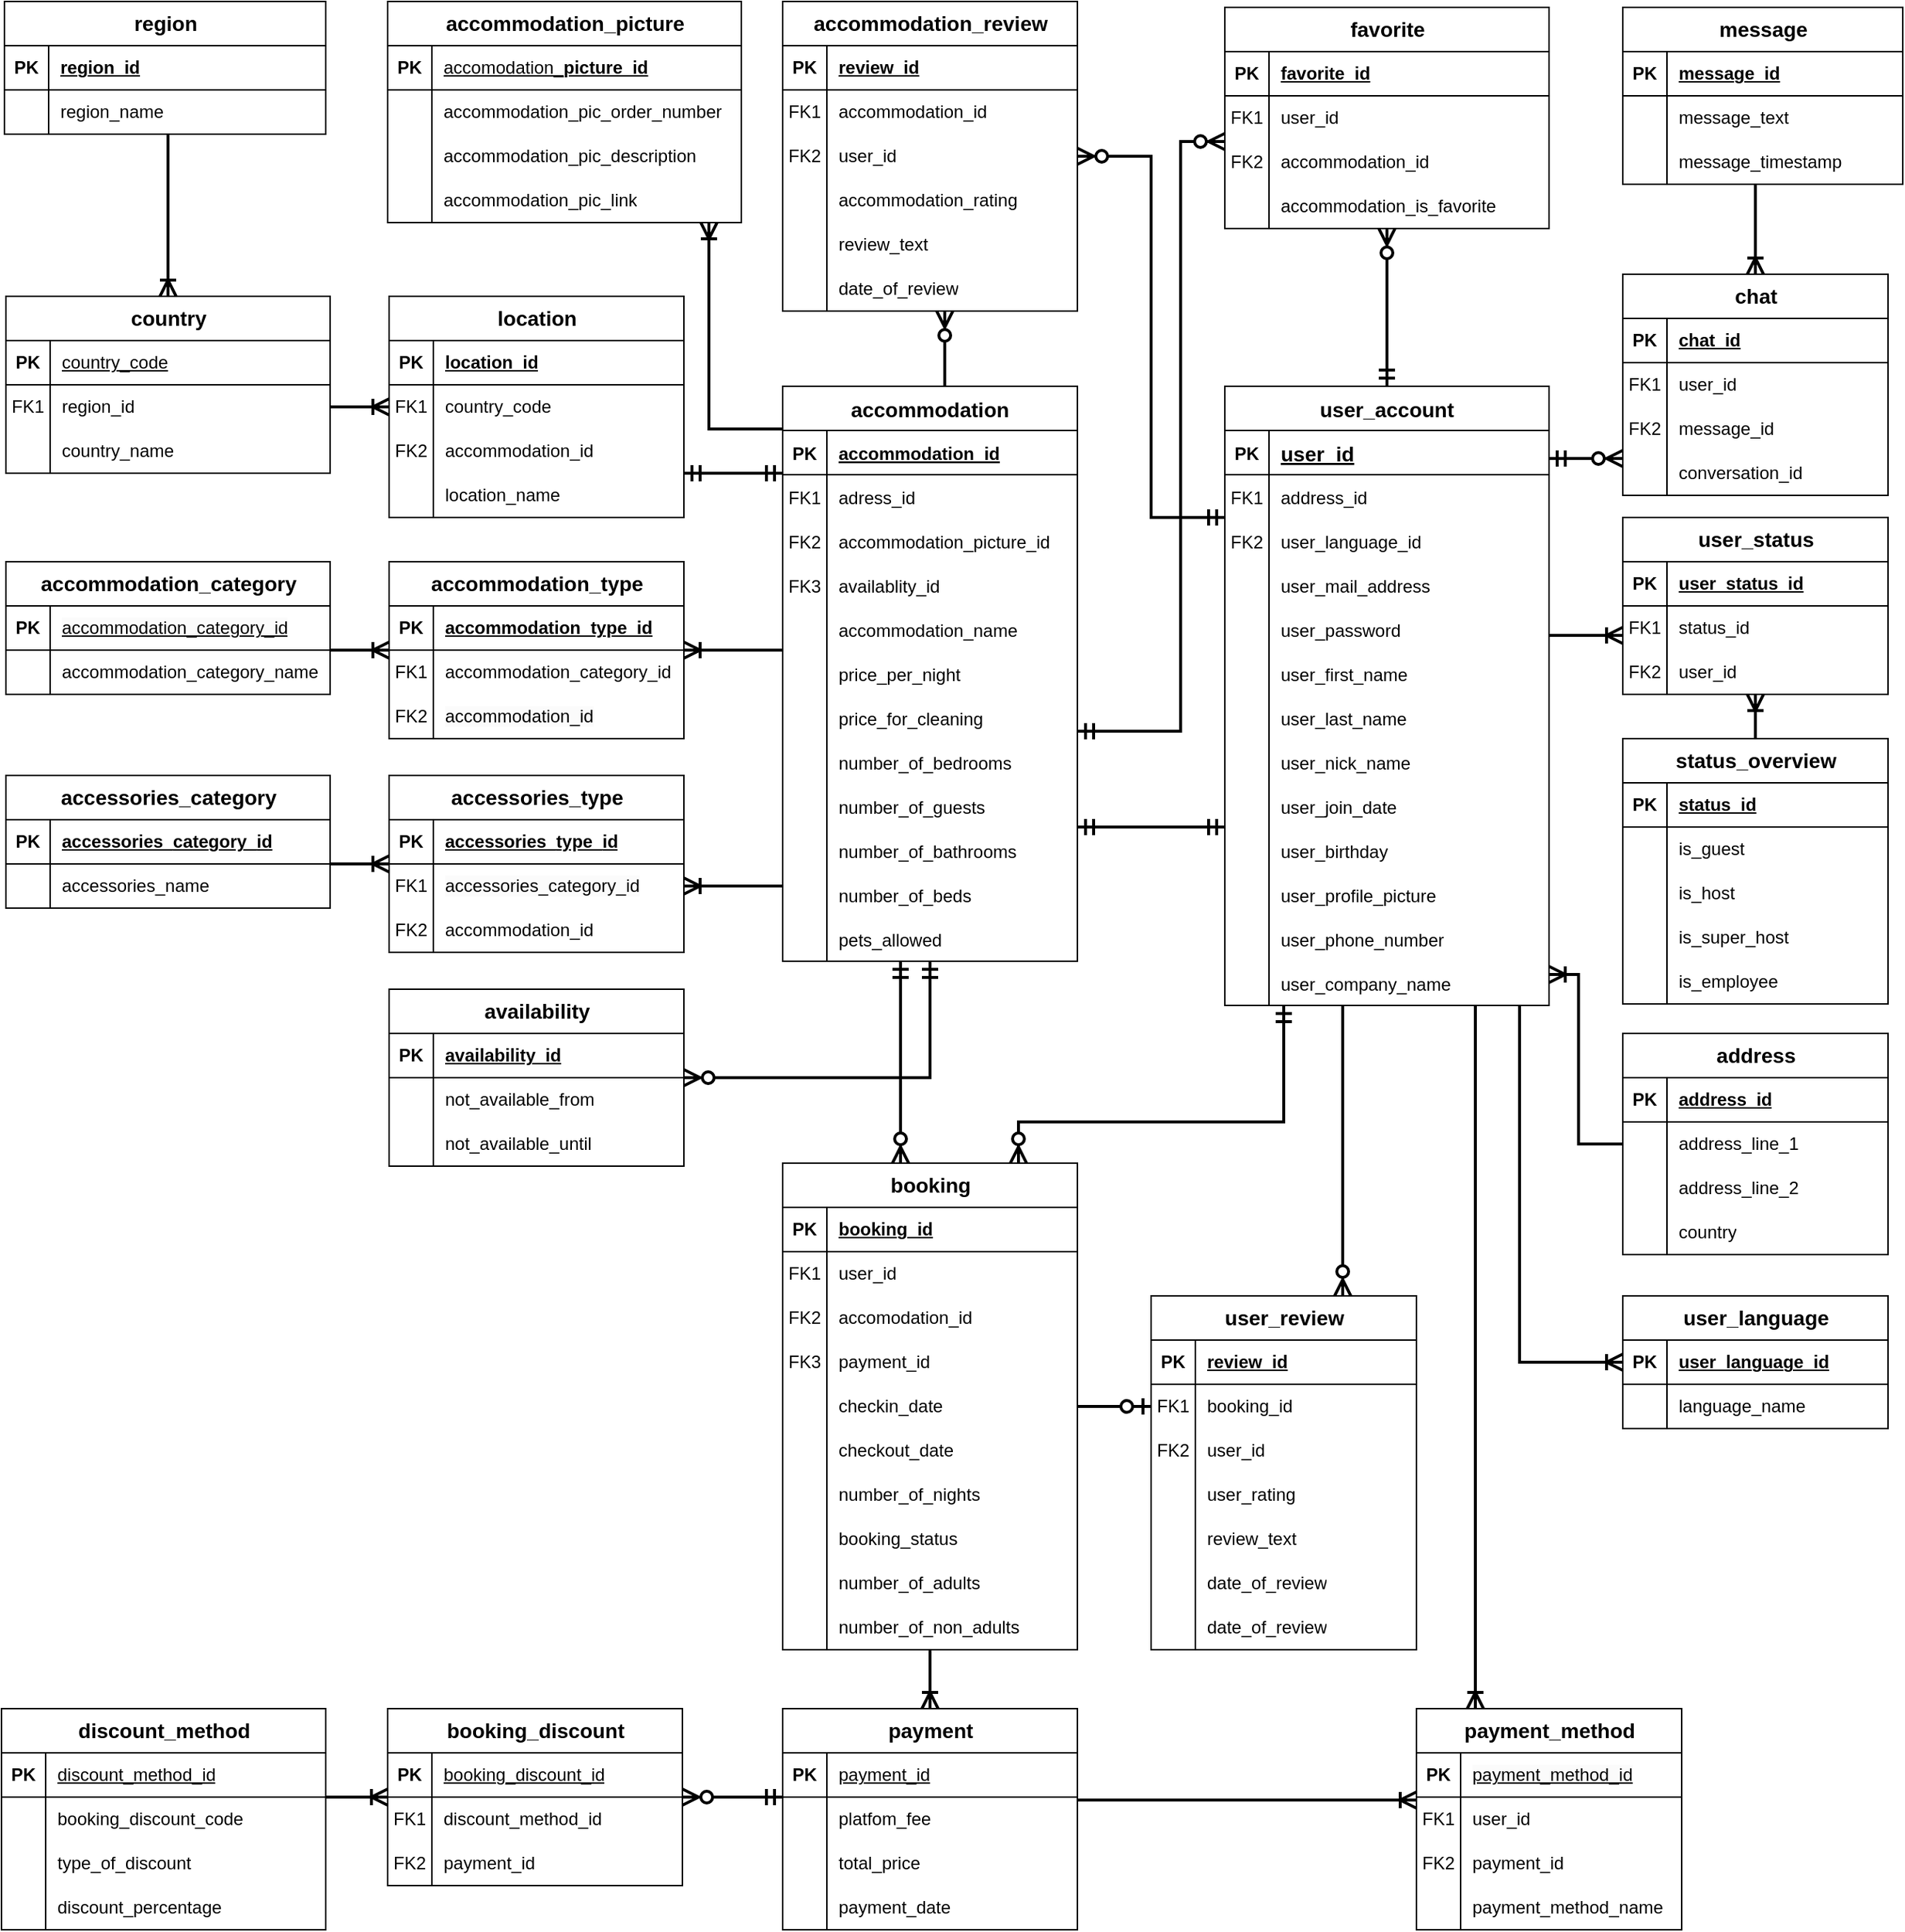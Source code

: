 <mxfile version="24.7.16">
  <diagram id="R2lEEEUBdFMjLlhIrx00" name="Page-1">
    <mxGraphModel dx="3199" dy="2545" grid="1" gridSize="10" guides="1" tooltips="1" connect="1" arrows="1" fold="1" page="1" pageScale="1" pageWidth="827" pageHeight="1169" math="0" shadow="0" extFonts="Permanent Marker^https://fonts.googleapis.com/css?family=Permanent+Marker">
      <root>
        <mxCell id="0" />
        <mxCell id="1" parent="0" />
        <mxCell id="C-vyLk0tnHw3VtMMgP7b-2" value="user_account" style="shape=table;startSize=30;container=1;collapsible=1;childLayout=tableLayout;fixedRows=1;rowLines=0;fontStyle=1;align=center;resizeLast=1;fontSize=14;resizeLastRow=0;swimlaneHead=1;swimlaneBody=1;horizontal=1;portConstraintRotation=0;connectable=1;allowArrows=1;noLabel=0;" parent="1" vertex="1">
          <mxGeometry x="30" y="91" width="220" height="420" as="geometry" />
        </mxCell>
        <mxCell id="C-vyLk0tnHw3VtMMgP7b-3" value="" style="shape=partialRectangle;collapsible=0;dropTarget=0;pointerEvents=0;fillColor=none;points=[[0,0.5],[1,0.5]];portConstraint=eastwest;top=0;left=0;right=0;bottom=1;" parent="C-vyLk0tnHw3VtMMgP7b-2" vertex="1">
          <mxGeometry y="30" width="220" height="30" as="geometry" />
        </mxCell>
        <mxCell id="C-vyLk0tnHw3VtMMgP7b-4" value="PK" style="shape=partialRectangle;overflow=hidden;connectable=0;fillColor=none;top=0;left=0;bottom=0;right=0;fontStyle=1;" parent="C-vyLk0tnHw3VtMMgP7b-3" vertex="1">
          <mxGeometry width="30" height="30" as="geometry">
            <mxRectangle width="30" height="30" as="alternateBounds" />
          </mxGeometry>
        </mxCell>
        <mxCell id="C-vyLk0tnHw3VtMMgP7b-5" value="user_id" style="shape=partialRectangle;overflow=hidden;connectable=0;fillColor=none;top=0;left=0;bottom=0;right=0;align=left;spacingLeft=6;fontStyle=5;fontSize=14;" parent="C-vyLk0tnHw3VtMMgP7b-3" vertex="1">
          <mxGeometry x="30" width="190" height="30" as="geometry">
            <mxRectangle width="190" height="30" as="alternateBounds" />
          </mxGeometry>
        </mxCell>
        <mxCell id="e5wa0vnhO1TVsoKFVpfX-21" style="shape=partialRectangle;collapsible=0;dropTarget=0;pointerEvents=0;fillColor=none;points=[[0,0.5],[1,0.5]];portConstraint=eastwest;top=0;left=0;right=0;bottom=0;" parent="C-vyLk0tnHw3VtMMgP7b-2" vertex="1">
          <mxGeometry y="60" width="220" height="30" as="geometry" />
        </mxCell>
        <mxCell id="e5wa0vnhO1TVsoKFVpfX-22" value="FK1" style="shape=partialRectangle;overflow=hidden;connectable=0;fillColor=none;top=0;left=0;bottom=0;right=0;" parent="e5wa0vnhO1TVsoKFVpfX-21" vertex="1">
          <mxGeometry width="30" height="30" as="geometry">
            <mxRectangle width="30" height="30" as="alternateBounds" />
          </mxGeometry>
        </mxCell>
        <mxCell id="e5wa0vnhO1TVsoKFVpfX-23" value="address_id" style="shape=partialRectangle;overflow=hidden;connectable=0;fillColor=none;top=0;left=0;bottom=0;right=0;align=left;spacingLeft=6;" parent="e5wa0vnhO1TVsoKFVpfX-21" vertex="1">
          <mxGeometry x="30" width="190" height="30" as="geometry">
            <mxRectangle width="190" height="30" as="alternateBounds" />
          </mxGeometry>
        </mxCell>
        <mxCell id="e5wa0vnhO1TVsoKFVpfX-27" style="shape=partialRectangle;collapsible=0;dropTarget=0;pointerEvents=0;fillColor=none;points=[[0,0.5],[1,0.5]];portConstraint=eastwest;top=0;left=0;right=0;bottom=0;" parent="C-vyLk0tnHw3VtMMgP7b-2" vertex="1">
          <mxGeometry y="90" width="220" height="30" as="geometry" />
        </mxCell>
        <mxCell id="e5wa0vnhO1TVsoKFVpfX-28" value="FK2" style="shape=partialRectangle;overflow=hidden;connectable=0;fillColor=none;top=0;left=0;bottom=0;right=0;" parent="e5wa0vnhO1TVsoKFVpfX-27" vertex="1">
          <mxGeometry width="30" height="30" as="geometry">
            <mxRectangle width="30" height="30" as="alternateBounds" />
          </mxGeometry>
        </mxCell>
        <mxCell id="e5wa0vnhO1TVsoKFVpfX-29" value="user_language_id" style="shape=partialRectangle;overflow=hidden;connectable=0;fillColor=none;top=0;left=0;bottom=0;right=0;align=left;spacingLeft=6;" parent="e5wa0vnhO1TVsoKFVpfX-27" vertex="1">
          <mxGeometry x="30" width="190" height="30" as="geometry">
            <mxRectangle width="190" height="30" as="alternateBounds" />
          </mxGeometry>
        </mxCell>
        <mxCell id="q1YZ-4ovEXw3J-a5-oYF-169" style="shape=partialRectangle;collapsible=0;dropTarget=0;pointerEvents=0;fillColor=none;points=[[0,0.5],[1,0.5]];portConstraint=eastwest;top=0;left=0;right=0;bottom=0;" parent="C-vyLk0tnHw3VtMMgP7b-2" vertex="1">
          <mxGeometry y="120" width="220" height="30" as="geometry" />
        </mxCell>
        <mxCell id="q1YZ-4ovEXw3J-a5-oYF-170" style="shape=partialRectangle;overflow=hidden;connectable=0;fillColor=none;top=0;left=0;bottom=0;right=0;" parent="q1YZ-4ovEXw3J-a5-oYF-169" vertex="1">
          <mxGeometry width="30" height="30" as="geometry">
            <mxRectangle width="30" height="30" as="alternateBounds" />
          </mxGeometry>
        </mxCell>
        <mxCell id="q1YZ-4ovEXw3J-a5-oYF-171" value="user_mail_address" style="shape=partialRectangle;overflow=hidden;connectable=0;fillColor=none;top=0;left=0;bottom=0;right=0;align=left;spacingLeft=6;fontSize=12;" parent="q1YZ-4ovEXw3J-a5-oYF-169" vertex="1">
          <mxGeometry x="30" width="190" height="30" as="geometry">
            <mxRectangle width="190" height="30" as="alternateBounds" />
          </mxGeometry>
        </mxCell>
        <mxCell id="q1YZ-4ovEXw3J-a5-oYF-172" style="shape=partialRectangle;collapsible=0;dropTarget=0;pointerEvents=0;fillColor=none;points=[[0,0.5],[1,0.5]];portConstraint=eastwest;top=0;left=0;right=0;bottom=0;" parent="C-vyLk0tnHw3VtMMgP7b-2" vertex="1">
          <mxGeometry y="150" width="220" height="30" as="geometry" />
        </mxCell>
        <mxCell id="q1YZ-4ovEXw3J-a5-oYF-173" style="shape=partialRectangle;overflow=hidden;connectable=0;fillColor=none;top=0;left=0;bottom=0;right=0;" parent="q1YZ-4ovEXw3J-a5-oYF-172" vertex="1">
          <mxGeometry width="30" height="30" as="geometry">
            <mxRectangle width="30" height="30" as="alternateBounds" />
          </mxGeometry>
        </mxCell>
        <mxCell id="q1YZ-4ovEXw3J-a5-oYF-174" value="user_password" style="shape=partialRectangle;overflow=hidden;connectable=0;fillColor=none;top=0;left=0;bottom=0;right=0;align=left;spacingLeft=6;fontSize=12;" parent="q1YZ-4ovEXw3J-a5-oYF-172" vertex="1">
          <mxGeometry x="30" width="190" height="30" as="geometry">
            <mxRectangle width="190" height="30" as="alternateBounds" />
          </mxGeometry>
        </mxCell>
        <mxCell id="C-vyLk0tnHw3VtMMgP7b-6" value="" style="shape=partialRectangle;collapsible=0;dropTarget=0;pointerEvents=0;fillColor=none;points=[[0,0.5],[1,0.5]];portConstraint=eastwest;top=0;left=0;right=0;bottom=0;" parent="C-vyLk0tnHw3VtMMgP7b-2" vertex="1">
          <mxGeometry y="180" width="220" height="30" as="geometry" />
        </mxCell>
        <mxCell id="C-vyLk0tnHw3VtMMgP7b-7" value="" style="shape=partialRectangle;overflow=hidden;connectable=0;fillColor=none;top=0;left=0;bottom=0;right=0;" parent="C-vyLk0tnHw3VtMMgP7b-6" vertex="1">
          <mxGeometry width="30" height="30" as="geometry">
            <mxRectangle width="30" height="30" as="alternateBounds" />
          </mxGeometry>
        </mxCell>
        <mxCell id="C-vyLk0tnHw3VtMMgP7b-8" value="user_first_name" style="shape=partialRectangle;overflow=hidden;connectable=0;fillColor=none;top=0;left=0;bottom=0;right=0;align=left;spacingLeft=6;fontSize=12;" parent="C-vyLk0tnHw3VtMMgP7b-6" vertex="1">
          <mxGeometry x="30" width="190" height="30" as="geometry">
            <mxRectangle width="190" height="30" as="alternateBounds" />
          </mxGeometry>
        </mxCell>
        <mxCell id="C-vyLk0tnHw3VtMMgP7b-9" value="" style="shape=partialRectangle;collapsible=0;dropTarget=0;pointerEvents=0;fillColor=none;points=[[0,0.5],[1,0.5]];portConstraint=eastwest;top=0;left=0;right=0;bottom=0;" parent="C-vyLk0tnHw3VtMMgP7b-2" vertex="1">
          <mxGeometry y="210" width="220" height="30" as="geometry" />
        </mxCell>
        <mxCell id="C-vyLk0tnHw3VtMMgP7b-10" value="" style="shape=partialRectangle;overflow=hidden;connectable=0;fillColor=none;top=0;left=0;bottom=0;right=0;" parent="C-vyLk0tnHw3VtMMgP7b-9" vertex="1">
          <mxGeometry width="30" height="30" as="geometry">
            <mxRectangle width="30" height="30" as="alternateBounds" />
          </mxGeometry>
        </mxCell>
        <mxCell id="C-vyLk0tnHw3VtMMgP7b-11" value="user_last_name" style="shape=partialRectangle;overflow=hidden;connectable=0;fillColor=none;top=0;left=0;bottom=0;right=0;align=left;spacingLeft=6;fontSize=12;" parent="C-vyLk0tnHw3VtMMgP7b-9" vertex="1">
          <mxGeometry x="30" width="190" height="30" as="geometry">
            <mxRectangle width="190" height="30" as="alternateBounds" />
          </mxGeometry>
        </mxCell>
        <mxCell id="gZWKBHNX7dTP-ih9nbfG-78" value="" style="shape=partialRectangle;collapsible=0;dropTarget=0;pointerEvents=0;fillColor=none;points=[[0,0.5],[1,0.5]];portConstraint=eastwest;top=0;left=0;right=0;bottom=0;" parent="C-vyLk0tnHw3VtMMgP7b-2" vertex="1">
          <mxGeometry y="240" width="220" height="30" as="geometry" />
        </mxCell>
        <mxCell id="gZWKBHNX7dTP-ih9nbfG-79" value="" style="shape=partialRectangle;overflow=hidden;connectable=0;fillColor=none;top=0;left=0;bottom=0;right=0;" parent="gZWKBHNX7dTP-ih9nbfG-78" vertex="1">
          <mxGeometry width="30" height="30" as="geometry">
            <mxRectangle width="30" height="30" as="alternateBounds" />
          </mxGeometry>
        </mxCell>
        <mxCell id="gZWKBHNX7dTP-ih9nbfG-80" value="user_nick_name" style="shape=partialRectangle;overflow=hidden;connectable=0;fillColor=none;top=0;left=0;bottom=0;right=0;align=left;spacingLeft=6;fontSize=12;" parent="gZWKBHNX7dTP-ih9nbfG-78" vertex="1">
          <mxGeometry x="30" width="190" height="30" as="geometry">
            <mxRectangle width="190" height="30" as="alternateBounds" />
          </mxGeometry>
        </mxCell>
        <mxCell id="e5wa0vnhO1TVsoKFVpfX-15" style="shape=partialRectangle;collapsible=0;dropTarget=0;pointerEvents=0;fillColor=none;points=[[0,0.5],[1,0.5]];portConstraint=eastwest;top=0;left=0;right=0;bottom=0;" parent="C-vyLk0tnHw3VtMMgP7b-2" vertex="1">
          <mxGeometry y="270" width="220" height="30" as="geometry" />
        </mxCell>
        <mxCell id="e5wa0vnhO1TVsoKFVpfX-16" style="shape=partialRectangle;overflow=hidden;connectable=0;fillColor=none;top=0;left=0;bottom=0;right=0;" parent="e5wa0vnhO1TVsoKFVpfX-15" vertex="1">
          <mxGeometry width="30" height="30" as="geometry">
            <mxRectangle width="30" height="30" as="alternateBounds" />
          </mxGeometry>
        </mxCell>
        <mxCell id="e5wa0vnhO1TVsoKFVpfX-17" value="user_join_date" style="shape=partialRectangle;overflow=hidden;connectable=0;fillColor=none;top=0;left=0;bottom=0;right=0;align=left;spacingLeft=6;fontSize=12;" parent="e5wa0vnhO1TVsoKFVpfX-15" vertex="1">
          <mxGeometry x="30" width="190" height="30" as="geometry">
            <mxRectangle width="190" height="30" as="alternateBounds" />
          </mxGeometry>
        </mxCell>
        <mxCell id="gZWKBHNX7dTP-ih9nbfG-62" style="shape=partialRectangle;collapsible=0;dropTarget=0;pointerEvents=0;fillColor=none;points=[[0,0.5],[1,0.5]];portConstraint=eastwest;top=0;left=0;right=0;bottom=0;" parent="C-vyLk0tnHw3VtMMgP7b-2" vertex="1">
          <mxGeometry y="300" width="220" height="30" as="geometry" />
        </mxCell>
        <mxCell id="gZWKBHNX7dTP-ih9nbfG-63" style="shape=partialRectangle;overflow=hidden;connectable=0;fillColor=none;top=0;left=0;bottom=0;right=0;" parent="gZWKBHNX7dTP-ih9nbfG-62" vertex="1">
          <mxGeometry width="30" height="30" as="geometry">
            <mxRectangle width="30" height="30" as="alternateBounds" />
          </mxGeometry>
        </mxCell>
        <mxCell id="gZWKBHNX7dTP-ih9nbfG-64" value="user_birthday" style="shape=partialRectangle;overflow=hidden;connectable=0;fillColor=none;top=0;left=0;bottom=0;right=0;align=left;spacingLeft=6;fontSize=12;" parent="gZWKBHNX7dTP-ih9nbfG-62" vertex="1">
          <mxGeometry x="30" width="190" height="30" as="geometry">
            <mxRectangle width="190" height="30" as="alternateBounds" />
          </mxGeometry>
        </mxCell>
        <mxCell id="e5wa0vnhO1TVsoKFVpfX-18" style="shape=partialRectangle;collapsible=0;dropTarget=0;pointerEvents=0;fillColor=none;points=[[0,0.5],[1,0.5]];portConstraint=eastwest;top=0;left=0;right=0;bottom=0;" parent="C-vyLk0tnHw3VtMMgP7b-2" vertex="1">
          <mxGeometry y="330" width="220" height="30" as="geometry" />
        </mxCell>
        <mxCell id="e5wa0vnhO1TVsoKFVpfX-19" style="shape=partialRectangle;overflow=hidden;connectable=0;fillColor=none;top=0;left=0;bottom=0;right=0;" parent="e5wa0vnhO1TVsoKFVpfX-18" vertex="1">
          <mxGeometry width="30" height="30" as="geometry">
            <mxRectangle width="30" height="30" as="alternateBounds" />
          </mxGeometry>
        </mxCell>
        <mxCell id="e5wa0vnhO1TVsoKFVpfX-20" value="user_profile_picture" style="shape=partialRectangle;overflow=hidden;connectable=0;fillColor=none;top=0;left=0;bottom=0;right=0;align=left;spacingLeft=6;fontSize=12;" parent="e5wa0vnhO1TVsoKFVpfX-18" vertex="1">
          <mxGeometry x="30" width="190" height="30" as="geometry">
            <mxRectangle width="190" height="30" as="alternateBounds" />
          </mxGeometry>
        </mxCell>
        <mxCell id="RYGskbUq8oTZm8DGkFzQ-30" style="shape=partialRectangle;collapsible=0;dropTarget=0;pointerEvents=0;fillColor=none;points=[[0,0.5],[1,0.5]];portConstraint=eastwest;top=0;left=0;right=0;bottom=0;" parent="C-vyLk0tnHw3VtMMgP7b-2" vertex="1">
          <mxGeometry y="360" width="220" height="30" as="geometry" />
        </mxCell>
        <mxCell id="RYGskbUq8oTZm8DGkFzQ-31" style="shape=partialRectangle;overflow=hidden;connectable=0;fillColor=none;top=0;left=0;bottom=0;right=0;" parent="RYGskbUq8oTZm8DGkFzQ-30" vertex="1">
          <mxGeometry width="30" height="30" as="geometry">
            <mxRectangle width="30" height="30" as="alternateBounds" />
          </mxGeometry>
        </mxCell>
        <mxCell id="RYGskbUq8oTZm8DGkFzQ-32" value="user_phone_number" style="shape=partialRectangle;overflow=hidden;connectable=0;fillColor=none;top=0;left=0;bottom=0;right=0;align=left;spacingLeft=6;fontSize=12;" parent="RYGskbUq8oTZm8DGkFzQ-30" vertex="1">
          <mxGeometry x="30" width="190" height="30" as="geometry">
            <mxRectangle width="190" height="30" as="alternateBounds" />
          </mxGeometry>
        </mxCell>
        <mxCell id="e5wa0vnhO1TVsoKFVpfX-30" style="shape=partialRectangle;collapsible=0;dropTarget=0;pointerEvents=0;fillColor=none;points=[[0,0.5],[1,0.5]];portConstraint=eastwest;top=0;left=0;right=0;bottom=0;" parent="C-vyLk0tnHw3VtMMgP7b-2" vertex="1">
          <mxGeometry y="390" width="220" height="30" as="geometry" />
        </mxCell>
        <mxCell id="e5wa0vnhO1TVsoKFVpfX-31" style="shape=partialRectangle;overflow=hidden;connectable=0;fillColor=none;top=0;left=0;bottom=0;right=0;" parent="e5wa0vnhO1TVsoKFVpfX-30" vertex="1">
          <mxGeometry width="30" height="30" as="geometry">
            <mxRectangle width="30" height="30" as="alternateBounds" />
          </mxGeometry>
        </mxCell>
        <mxCell id="e5wa0vnhO1TVsoKFVpfX-32" value="user_company_name" style="shape=partialRectangle;overflow=hidden;connectable=0;fillColor=none;top=0;left=0;bottom=0;right=0;align=left;spacingLeft=6;" parent="e5wa0vnhO1TVsoKFVpfX-30" vertex="1">
          <mxGeometry x="30" width="190" height="30" as="geometry">
            <mxRectangle width="190" height="30" as="alternateBounds" />
          </mxGeometry>
        </mxCell>
        <mxCell id="C-vyLk0tnHw3VtMMgP7b-23" value="accommodation" style="shape=table;startSize=30;container=1;collapsible=1;childLayout=tableLayout;fixedRows=1;rowLines=0;fontStyle=1;align=center;resizeLast=1;fontSize=14;" parent="1" vertex="1">
          <mxGeometry x="-270" y="91" width="200" height="390" as="geometry" />
        </mxCell>
        <mxCell id="C-vyLk0tnHw3VtMMgP7b-24" value="" style="shape=partialRectangle;collapsible=0;dropTarget=0;pointerEvents=0;fillColor=none;points=[[0,0.5],[1,0.5]];portConstraint=eastwest;top=0;left=0;right=0;bottom=1;" parent="C-vyLk0tnHw3VtMMgP7b-23" vertex="1">
          <mxGeometry y="30" width="200" height="30" as="geometry" />
        </mxCell>
        <mxCell id="C-vyLk0tnHw3VtMMgP7b-25" value="PK" style="shape=partialRectangle;overflow=hidden;connectable=0;fillColor=none;top=0;left=0;bottom=0;right=0;fontStyle=1;" parent="C-vyLk0tnHw3VtMMgP7b-24" vertex="1">
          <mxGeometry width="30" height="30" as="geometry">
            <mxRectangle width="30" height="30" as="alternateBounds" />
          </mxGeometry>
        </mxCell>
        <mxCell id="C-vyLk0tnHw3VtMMgP7b-26" value="accommodation_id" style="shape=partialRectangle;overflow=hidden;connectable=0;fillColor=none;top=0;left=0;bottom=0;right=0;align=left;spacingLeft=6;fontStyle=5;" parent="C-vyLk0tnHw3VtMMgP7b-24" vertex="1">
          <mxGeometry x="30" width="170" height="30" as="geometry">
            <mxRectangle width="170" height="30" as="alternateBounds" />
          </mxGeometry>
        </mxCell>
        <mxCell id="q1YZ-4ovEXw3J-a5-oYF-5" value="" style="shape=partialRectangle;collapsible=0;dropTarget=0;pointerEvents=0;fillColor=none;points=[[0,0.5],[1,0.5]];portConstraint=eastwest;top=0;left=0;right=0;bottom=0;" parent="C-vyLk0tnHw3VtMMgP7b-23" vertex="1">
          <mxGeometry y="60" width="200" height="30" as="geometry" />
        </mxCell>
        <mxCell id="q1YZ-4ovEXw3J-a5-oYF-6" value="FK1" style="shape=partialRectangle;overflow=hidden;connectable=0;fillColor=none;top=0;left=0;bottom=0;right=0;" parent="q1YZ-4ovEXw3J-a5-oYF-5" vertex="1">
          <mxGeometry width="30" height="30" as="geometry">
            <mxRectangle width="30" height="30" as="alternateBounds" />
          </mxGeometry>
        </mxCell>
        <mxCell id="q1YZ-4ovEXw3J-a5-oYF-7" value="adress_id" style="shape=partialRectangle;overflow=hidden;connectable=0;fillColor=none;top=0;left=0;bottom=0;right=0;align=left;spacingLeft=6;" parent="q1YZ-4ovEXw3J-a5-oYF-5" vertex="1">
          <mxGeometry x="30" width="170" height="30" as="geometry">
            <mxRectangle width="170" height="30" as="alternateBounds" />
          </mxGeometry>
        </mxCell>
        <mxCell id="q1YZ-4ovEXw3J-a5-oYF-63" style="shape=partialRectangle;collapsible=0;dropTarget=0;pointerEvents=0;fillColor=none;points=[[0,0.5],[1,0.5]];portConstraint=eastwest;top=0;left=0;right=0;bottom=0;" parent="C-vyLk0tnHw3VtMMgP7b-23" vertex="1">
          <mxGeometry y="90" width="200" height="30" as="geometry" />
        </mxCell>
        <mxCell id="q1YZ-4ovEXw3J-a5-oYF-64" value="FK2" style="shape=partialRectangle;overflow=hidden;connectable=0;fillColor=none;top=0;left=0;bottom=0;right=0;" parent="q1YZ-4ovEXw3J-a5-oYF-63" vertex="1">
          <mxGeometry width="30" height="30" as="geometry">
            <mxRectangle width="30" height="30" as="alternateBounds" />
          </mxGeometry>
        </mxCell>
        <mxCell id="q1YZ-4ovEXw3J-a5-oYF-65" value="accommodation_picture_id" style="shape=partialRectangle;overflow=hidden;connectable=0;fillColor=none;top=0;left=0;bottom=0;right=0;align=left;spacingLeft=6;" parent="q1YZ-4ovEXw3J-a5-oYF-63" vertex="1">
          <mxGeometry x="30" width="170" height="30" as="geometry">
            <mxRectangle width="170" height="30" as="alternateBounds" />
          </mxGeometry>
        </mxCell>
        <mxCell id="3F6PTIJPZhSkbjVjF9q2-14" style="shape=partialRectangle;collapsible=0;dropTarget=0;pointerEvents=0;fillColor=none;points=[[0,0.5],[1,0.5]];portConstraint=eastwest;top=0;left=0;right=0;bottom=0;" parent="C-vyLk0tnHw3VtMMgP7b-23" vertex="1">
          <mxGeometry y="120" width="200" height="30" as="geometry" />
        </mxCell>
        <mxCell id="3F6PTIJPZhSkbjVjF9q2-15" value="FK3" style="shape=partialRectangle;overflow=hidden;connectable=0;fillColor=none;top=0;left=0;bottom=0;right=0;" parent="3F6PTIJPZhSkbjVjF9q2-14" vertex="1">
          <mxGeometry width="30" height="30" as="geometry">
            <mxRectangle width="30" height="30" as="alternateBounds" />
          </mxGeometry>
        </mxCell>
        <mxCell id="3F6PTIJPZhSkbjVjF9q2-16" value="availablity_id" style="shape=partialRectangle;overflow=hidden;connectable=0;fillColor=none;top=0;left=0;bottom=0;right=0;align=left;spacingLeft=6;" parent="3F6PTIJPZhSkbjVjF9q2-14" vertex="1">
          <mxGeometry x="30" width="170" height="30" as="geometry">
            <mxRectangle width="170" height="30" as="alternateBounds" />
          </mxGeometry>
        </mxCell>
        <mxCell id="C-vyLk0tnHw3VtMMgP7b-27" value="" style="shape=partialRectangle;collapsible=0;dropTarget=0;pointerEvents=0;fillColor=none;points=[[0,0.5],[1,0.5]];portConstraint=eastwest;top=0;left=0;right=0;bottom=0;" parent="C-vyLk0tnHw3VtMMgP7b-23" vertex="1">
          <mxGeometry y="150" width="200" height="30" as="geometry" />
        </mxCell>
        <mxCell id="C-vyLk0tnHw3VtMMgP7b-28" value="" style="shape=partialRectangle;overflow=hidden;connectable=0;fillColor=none;top=0;left=0;bottom=0;right=0;" parent="C-vyLk0tnHw3VtMMgP7b-27" vertex="1">
          <mxGeometry width="30" height="30" as="geometry">
            <mxRectangle width="30" height="30" as="alternateBounds" />
          </mxGeometry>
        </mxCell>
        <mxCell id="C-vyLk0tnHw3VtMMgP7b-29" value="accommodation_name" style="shape=partialRectangle;overflow=hidden;connectable=0;fillColor=none;top=0;left=0;bottom=0;right=0;align=left;spacingLeft=6;" parent="C-vyLk0tnHw3VtMMgP7b-27" vertex="1">
          <mxGeometry x="30" width="170" height="30" as="geometry">
            <mxRectangle width="170" height="30" as="alternateBounds" />
          </mxGeometry>
        </mxCell>
        <mxCell id="q1YZ-4ovEXw3J-a5-oYF-88" style="shape=partialRectangle;collapsible=0;dropTarget=0;pointerEvents=0;fillColor=none;points=[[0,0.5],[1,0.5]];portConstraint=eastwest;top=0;left=0;right=0;bottom=0;" parent="C-vyLk0tnHw3VtMMgP7b-23" vertex="1">
          <mxGeometry y="180" width="200" height="30" as="geometry" />
        </mxCell>
        <mxCell id="q1YZ-4ovEXw3J-a5-oYF-89" value="" style="shape=partialRectangle;overflow=hidden;connectable=0;fillColor=none;top=0;left=0;bottom=0;right=0;" parent="q1YZ-4ovEXw3J-a5-oYF-88" vertex="1">
          <mxGeometry width="30" height="30" as="geometry">
            <mxRectangle width="30" height="30" as="alternateBounds" />
          </mxGeometry>
        </mxCell>
        <mxCell id="q1YZ-4ovEXw3J-a5-oYF-90" value="price_per_night" style="shape=partialRectangle;overflow=hidden;connectable=0;fillColor=none;top=0;left=0;bottom=0;right=0;align=left;spacingLeft=6;" parent="q1YZ-4ovEXw3J-a5-oYF-88" vertex="1">
          <mxGeometry x="30" width="170" height="30" as="geometry">
            <mxRectangle width="170" height="30" as="alternateBounds" />
          </mxGeometry>
        </mxCell>
        <mxCell id="gZWKBHNX7dTP-ih9nbfG-14" style="shape=partialRectangle;collapsible=0;dropTarget=0;pointerEvents=0;fillColor=none;points=[[0,0.5],[1,0.5]];portConstraint=eastwest;top=0;left=0;right=0;bottom=0;" parent="C-vyLk0tnHw3VtMMgP7b-23" vertex="1">
          <mxGeometry y="210" width="200" height="30" as="geometry" />
        </mxCell>
        <mxCell id="gZWKBHNX7dTP-ih9nbfG-15" value="" style="shape=partialRectangle;overflow=hidden;connectable=0;fillColor=none;top=0;left=0;bottom=0;right=0;" parent="gZWKBHNX7dTP-ih9nbfG-14" vertex="1">
          <mxGeometry width="30" height="30" as="geometry">
            <mxRectangle width="30" height="30" as="alternateBounds" />
          </mxGeometry>
        </mxCell>
        <mxCell id="gZWKBHNX7dTP-ih9nbfG-16" value="price_for_cleaning" style="shape=partialRectangle;overflow=hidden;connectable=0;fillColor=none;top=0;left=0;bottom=0;right=0;align=left;spacingLeft=6;" parent="gZWKBHNX7dTP-ih9nbfG-14" vertex="1">
          <mxGeometry x="30" width="170" height="30" as="geometry">
            <mxRectangle width="170" height="30" as="alternateBounds" />
          </mxGeometry>
        </mxCell>
        <mxCell id="3F6PTIJPZhSkbjVjF9q2-26" style="shape=partialRectangle;collapsible=0;dropTarget=0;pointerEvents=0;fillColor=none;points=[[0,0.5],[1,0.5]];portConstraint=eastwest;top=0;left=0;right=0;bottom=0;" parent="C-vyLk0tnHw3VtMMgP7b-23" vertex="1">
          <mxGeometry y="240" width="200" height="30" as="geometry" />
        </mxCell>
        <mxCell id="3F6PTIJPZhSkbjVjF9q2-27" style="shape=partialRectangle;overflow=hidden;connectable=0;fillColor=none;top=0;left=0;bottom=0;right=0;" parent="3F6PTIJPZhSkbjVjF9q2-26" vertex="1">
          <mxGeometry width="30" height="30" as="geometry">
            <mxRectangle width="30" height="30" as="alternateBounds" />
          </mxGeometry>
        </mxCell>
        <mxCell id="3F6PTIJPZhSkbjVjF9q2-28" value="number_of_bedrooms" style="shape=partialRectangle;overflow=hidden;connectable=0;fillColor=none;top=0;left=0;bottom=0;right=0;align=left;spacingLeft=6;" parent="3F6PTIJPZhSkbjVjF9q2-26" vertex="1">
          <mxGeometry x="30" width="170" height="30" as="geometry">
            <mxRectangle width="170" height="30" as="alternateBounds" />
          </mxGeometry>
        </mxCell>
        <mxCell id="3F6PTIJPZhSkbjVjF9q2-23" style="shape=partialRectangle;collapsible=0;dropTarget=0;pointerEvents=0;fillColor=none;points=[[0,0.5],[1,0.5]];portConstraint=eastwest;top=0;left=0;right=0;bottom=0;" parent="C-vyLk0tnHw3VtMMgP7b-23" vertex="1">
          <mxGeometry y="270" width="200" height="30" as="geometry" />
        </mxCell>
        <mxCell id="3F6PTIJPZhSkbjVjF9q2-24" style="shape=partialRectangle;overflow=hidden;connectable=0;fillColor=none;top=0;left=0;bottom=0;right=0;" parent="3F6PTIJPZhSkbjVjF9q2-23" vertex="1">
          <mxGeometry width="30" height="30" as="geometry">
            <mxRectangle width="30" height="30" as="alternateBounds" />
          </mxGeometry>
        </mxCell>
        <mxCell id="3F6PTIJPZhSkbjVjF9q2-25" value="number_of_guests" style="shape=partialRectangle;overflow=hidden;connectable=0;fillColor=none;top=0;left=0;bottom=0;right=0;align=left;spacingLeft=6;" parent="3F6PTIJPZhSkbjVjF9q2-23" vertex="1">
          <mxGeometry x="30" width="170" height="30" as="geometry">
            <mxRectangle width="170" height="30" as="alternateBounds" />
          </mxGeometry>
        </mxCell>
        <mxCell id="3F6PTIJPZhSkbjVjF9q2-20" style="shape=partialRectangle;collapsible=0;dropTarget=0;pointerEvents=0;fillColor=none;points=[[0,0.5],[1,0.5]];portConstraint=eastwest;top=0;left=0;right=0;bottom=0;" parent="C-vyLk0tnHw3VtMMgP7b-23" vertex="1">
          <mxGeometry y="300" width="200" height="30" as="geometry" />
        </mxCell>
        <mxCell id="3F6PTIJPZhSkbjVjF9q2-21" style="shape=partialRectangle;overflow=hidden;connectable=0;fillColor=none;top=0;left=0;bottom=0;right=0;" parent="3F6PTIJPZhSkbjVjF9q2-20" vertex="1">
          <mxGeometry width="30" height="30" as="geometry">
            <mxRectangle width="30" height="30" as="alternateBounds" />
          </mxGeometry>
        </mxCell>
        <mxCell id="3F6PTIJPZhSkbjVjF9q2-22" value="number_of_bathrooms" style="shape=partialRectangle;overflow=hidden;connectable=0;fillColor=none;top=0;left=0;bottom=0;right=0;align=left;spacingLeft=6;" parent="3F6PTIJPZhSkbjVjF9q2-20" vertex="1">
          <mxGeometry x="30" width="170" height="30" as="geometry">
            <mxRectangle width="170" height="30" as="alternateBounds" />
          </mxGeometry>
        </mxCell>
        <mxCell id="3F6PTIJPZhSkbjVjF9q2-17" style="shape=partialRectangle;collapsible=0;dropTarget=0;pointerEvents=0;fillColor=none;points=[[0,0.5],[1,0.5]];portConstraint=eastwest;top=0;left=0;right=0;bottom=0;" parent="C-vyLk0tnHw3VtMMgP7b-23" vertex="1">
          <mxGeometry y="330" width="200" height="30" as="geometry" />
        </mxCell>
        <mxCell id="3F6PTIJPZhSkbjVjF9q2-18" style="shape=partialRectangle;overflow=hidden;connectable=0;fillColor=none;top=0;left=0;bottom=0;right=0;" parent="3F6PTIJPZhSkbjVjF9q2-17" vertex="1">
          <mxGeometry width="30" height="30" as="geometry">
            <mxRectangle width="30" height="30" as="alternateBounds" />
          </mxGeometry>
        </mxCell>
        <mxCell id="3F6PTIJPZhSkbjVjF9q2-19" value="number_of_beds" style="shape=partialRectangle;overflow=hidden;connectable=0;fillColor=none;top=0;left=0;bottom=0;right=0;align=left;spacingLeft=6;" parent="3F6PTIJPZhSkbjVjF9q2-17" vertex="1">
          <mxGeometry x="30" width="170" height="30" as="geometry">
            <mxRectangle width="170" height="30" as="alternateBounds" />
          </mxGeometry>
        </mxCell>
        <mxCell id="R7k1A3cZLyrUKJzUQ4cs-1" style="shape=partialRectangle;collapsible=0;dropTarget=0;pointerEvents=0;fillColor=none;points=[[0,0.5],[1,0.5]];portConstraint=eastwest;top=0;left=0;right=0;bottom=0;" parent="C-vyLk0tnHw3VtMMgP7b-23" vertex="1">
          <mxGeometry y="360" width="200" height="30" as="geometry" />
        </mxCell>
        <mxCell id="R7k1A3cZLyrUKJzUQ4cs-2" style="shape=partialRectangle;overflow=hidden;connectable=0;fillColor=none;top=0;left=0;bottom=0;right=0;" parent="R7k1A3cZLyrUKJzUQ4cs-1" vertex="1">
          <mxGeometry width="30" height="30" as="geometry">
            <mxRectangle width="30" height="30" as="alternateBounds" />
          </mxGeometry>
        </mxCell>
        <mxCell id="R7k1A3cZLyrUKJzUQ4cs-3" value="pets_allowed" style="shape=partialRectangle;overflow=hidden;connectable=0;fillColor=none;top=0;left=0;bottom=0;right=0;align=left;spacingLeft=6;" parent="R7k1A3cZLyrUKJzUQ4cs-1" vertex="1">
          <mxGeometry x="30" width="170" height="30" as="geometry">
            <mxRectangle width="170" height="30" as="alternateBounds" />
          </mxGeometry>
        </mxCell>
        <mxCell id="q1YZ-4ovEXw3J-a5-oYF-24" value="booking" style="shape=table;startSize=30;container=1;collapsible=1;childLayout=tableLayout;fixedRows=1;rowLines=0;fontStyle=1;align=center;resizeLast=1;html=1;fontSize=14;" parent="1" vertex="1">
          <mxGeometry x="-270" y="618" width="200" height="330" as="geometry" />
        </mxCell>
        <mxCell id="q1YZ-4ovEXw3J-a5-oYF-25" value="" style="shape=tableRow;horizontal=0;startSize=0;swimlaneHead=0;swimlaneBody=0;fillColor=none;collapsible=0;dropTarget=0;points=[[0,0.5],[1,0.5]];portConstraint=eastwest;top=0;left=0;right=0;bottom=1;" parent="q1YZ-4ovEXw3J-a5-oYF-24" vertex="1">
          <mxGeometry y="30" width="200" height="30" as="geometry" />
        </mxCell>
        <mxCell id="q1YZ-4ovEXw3J-a5-oYF-26" value="PK" style="shape=partialRectangle;connectable=0;fillColor=none;top=0;left=0;bottom=0;right=0;fontStyle=1;overflow=hidden;whiteSpace=wrap;html=1;" parent="q1YZ-4ovEXw3J-a5-oYF-25" vertex="1">
          <mxGeometry width="30" height="30" as="geometry">
            <mxRectangle width="30" height="30" as="alternateBounds" />
          </mxGeometry>
        </mxCell>
        <mxCell id="q1YZ-4ovEXw3J-a5-oYF-27" value="booking_id" style="shape=partialRectangle;connectable=0;fillColor=none;top=0;left=0;bottom=0;right=0;align=left;spacingLeft=6;fontStyle=5;overflow=hidden;whiteSpace=wrap;html=1;" parent="q1YZ-4ovEXw3J-a5-oYF-25" vertex="1">
          <mxGeometry x="30" width="170" height="30" as="geometry">
            <mxRectangle width="170" height="30" as="alternateBounds" />
          </mxGeometry>
        </mxCell>
        <mxCell id="q1YZ-4ovEXw3J-a5-oYF-34" value="" style="shape=tableRow;horizontal=0;startSize=0;swimlaneHead=0;swimlaneBody=0;fillColor=none;collapsible=0;dropTarget=0;points=[[0,0.5],[1,0.5]];portConstraint=eastwest;top=0;left=0;right=0;bottom=0;" parent="q1YZ-4ovEXw3J-a5-oYF-24" vertex="1">
          <mxGeometry y="60" width="200" height="30" as="geometry" />
        </mxCell>
        <mxCell id="q1YZ-4ovEXw3J-a5-oYF-35" value="FK1" style="shape=partialRectangle;connectable=0;fillColor=none;top=0;left=0;bottom=0;right=0;editable=1;overflow=hidden;whiteSpace=wrap;html=1;" parent="q1YZ-4ovEXw3J-a5-oYF-34" vertex="1">
          <mxGeometry width="30" height="30" as="geometry">
            <mxRectangle width="30" height="30" as="alternateBounds" />
          </mxGeometry>
        </mxCell>
        <mxCell id="q1YZ-4ovEXw3J-a5-oYF-36" value="user_id" style="shape=partialRectangle;connectable=0;fillColor=none;top=0;left=0;bottom=0;right=0;align=left;spacingLeft=6;overflow=hidden;whiteSpace=wrap;html=1;" parent="q1YZ-4ovEXw3J-a5-oYF-34" vertex="1">
          <mxGeometry x="30" width="170" height="30" as="geometry">
            <mxRectangle width="170" height="30" as="alternateBounds" />
          </mxGeometry>
        </mxCell>
        <mxCell id="q1YZ-4ovEXw3J-a5-oYF-217" style="shape=tableRow;horizontal=0;startSize=0;swimlaneHead=0;swimlaneBody=0;fillColor=none;collapsible=0;dropTarget=0;points=[[0,0.5],[1,0.5]];portConstraint=eastwest;top=0;left=0;right=0;bottom=0;" parent="q1YZ-4ovEXw3J-a5-oYF-24" vertex="1">
          <mxGeometry y="90" width="200" height="30" as="geometry" />
        </mxCell>
        <mxCell id="q1YZ-4ovEXw3J-a5-oYF-218" value="FK2" style="shape=partialRectangle;connectable=0;fillColor=none;top=0;left=0;bottom=0;right=0;editable=1;overflow=hidden;whiteSpace=wrap;html=1;" parent="q1YZ-4ovEXw3J-a5-oYF-217" vertex="1">
          <mxGeometry width="30" height="30" as="geometry">
            <mxRectangle width="30" height="30" as="alternateBounds" />
          </mxGeometry>
        </mxCell>
        <mxCell id="q1YZ-4ovEXw3J-a5-oYF-219" value="accomodation_id" style="shape=partialRectangle;connectable=0;fillColor=none;top=0;left=0;bottom=0;right=0;align=left;spacingLeft=6;overflow=hidden;whiteSpace=wrap;html=1;" parent="q1YZ-4ovEXw3J-a5-oYF-217" vertex="1">
          <mxGeometry x="30" width="170" height="30" as="geometry">
            <mxRectangle width="170" height="30" as="alternateBounds" />
          </mxGeometry>
        </mxCell>
        <mxCell id="q1YZ-4ovEXw3J-a5-oYF-149" value="" style="shape=tableRow;horizontal=0;startSize=0;swimlaneHead=0;swimlaneBody=0;fillColor=none;collapsible=0;dropTarget=0;points=[[0,0.5],[1,0.5]];portConstraint=eastwest;top=0;left=0;right=0;bottom=0;" parent="q1YZ-4ovEXw3J-a5-oYF-24" vertex="1">
          <mxGeometry y="120" width="200" height="30" as="geometry" />
        </mxCell>
        <mxCell id="q1YZ-4ovEXw3J-a5-oYF-150" value="FK3" style="shape=partialRectangle;connectable=0;fillColor=none;top=0;left=0;bottom=0;right=0;editable=1;overflow=hidden;whiteSpace=wrap;html=1;" parent="q1YZ-4ovEXw3J-a5-oYF-149" vertex="1">
          <mxGeometry width="30" height="30" as="geometry">
            <mxRectangle width="30" height="30" as="alternateBounds" />
          </mxGeometry>
        </mxCell>
        <mxCell id="q1YZ-4ovEXw3J-a5-oYF-151" value="payment_id" style="shape=partialRectangle;connectable=0;fillColor=none;top=0;left=0;bottom=0;right=0;align=left;spacingLeft=6;overflow=hidden;whiteSpace=wrap;html=1;" parent="q1YZ-4ovEXw3J-a5-oYF-149" vertex="1">
          <mxGeometry x="30" width="170" height="30" as="geometry">
            <mxRectangle width="170" height="30" as="alternateBounds" />
          </mxGeometry>
        </mxCell>
        <mxCell id="q1YZ-4ovEXw3J-a5-oYF-28" value="" style="shape=tableRow;horizontal=0;startSize=0;swimlaneHead=0;swimlaneBody=0;fillColor=none;collapsible=0;dropTarget=0;points=[[0,0.5],[1,0.5]];portConstraint=eastwest;top=0;left=0;right=0;bottom=0;" parent="q1YZ-4ovEXw3J-a5-oYF-24" vertex="1">
          <mxGeometry y="150" width="200" height="30" as="geometry" />
        </mxCell>
        <mxCell id="q1YZ-4ovEXw3J-a5-oYF-29" value="" style="shape=partialRectangle;connectable=0;fillColor=none;top=0;left=0;bottom=0;right=0;editable=1;overflow=hidden;whiteSpace=wrap;html=1;" parent="q1YZ-4ovEXw3J-a5-oYF-28" vertex="1">
          <mxGeometry width="30" height="30" as="geometry">
            <mxRectangle width="30" height="30" as="alternateBounds" />
          </mxGeometry>
        </mxCell>
        <mxCell id="q1YZ-4ovEXw3J-a5-oYF-30" value="checkin_date" style="shape=partialRectangle;connectable=0;fillColor=none;top=0;left=0;bottom=0;right=0;align=left;spacingLeft=6;overflow=hidden;whiteSpace=wrap;html=1;" parent="q1YZ-4ovEXw3J-a5-oYF-28" vertex="1">
          <mxGeometry x="30" width="170" height="30" as="geometry">
            <mxRectangle width="170" height="30" as="alternateBounds" />
          </mxGeometry>
        </mxCell>
        <mxCell id="q1YZ-4ovEXw3J-a5-oYF-31" value="" style="shape=tableRow;horizontal=0;startSize=0;swimlaneHead=0;swimlaneBody=0;fillColor=none;collapsible=0;dropTarget=0;points=[[0,0.5],[1,0.5]];portConstraint=eastwest;top=0;left=0;right=0;bottom=0;" parent="q1YZ-4ovEXw3J-a5-oYF-24" vertex="1">
          <mxGeometry y="180" width="200" height="30" as="geometry" />
        </mxCell>
        <mxCell id="q1YZ-4ovEXw3J-a5-oYF-32" value="" style="shape=partialRectangle;connectable=0;fillColor=none;top=0;left=0;bottom=0;right=0;editable=1;overflow=hidden;whiteSpace=wrap;html=1;" parent="q1YZ-4ovEXw3J-a5-oYF-31" vertex="1">
          <mxGeometry width="30" height="30" as="geometry">
            <mxRectangle width="30" height="30" as="alternateBounds" />
          </mxGeometry>
        </mxCell>
        <mxCell id="q1YZ-4ovEXw3J-a5-oYF-33" value="checkout_date" style="shape=partialRectangle;connectable=0;fillColor=none;top=0;left=0;bottom=0;right=0;align=left;spacingLeft=6;overflow=hidden;whiteSpace=wrap;html=1;" parent="q1YZ-4ovEXw3J-a5-oYF-31" vertex="1">
          <mxGeometry x="30" width="170" height="30" as="geometry">
            <mxRectangle width="170" height="30" as="alternateBounds" />
          </mxGeometry>
        </mxCell>
        <mxCell id="YgU66resF_rQJotnsIRe-17" style="shape=tableRow;horizontal=0;startSize=0;swimlaneHead=0;swimlaneBody=0;fillColor=none;collapsible=0;dropTarget=0;points=[[0,0.5],[1,0.5]];portConstraint=eastwest;top=0;left=0;right=0;bottom=0;" parent="q1YZ-4ovEXw3J-a5-oYF-24" vertex="1">
          <mxGeometry y="210" width="200" height="30" as="geometry" />
        </mxCell>
        <mxCell id="YgU66resF_rQJotnsIRe-18" style="shape=partialRectangle;connectable=0;fillColor=none;top=0;left=0;bottom=0;right=0;editable=1;overflow=hidden;whiteSpace=wrap;html=1;" parent="YgU66resF_rQJotnsIRe-17" vertex="1">
          <mxGeometry width="30" height="30" as="geometry">
            <mxRectangle width="30" height="30" as="alternateBounds" />
          </mxGeometry>
        </mxCell>
        <mxCell id="YgU66resF_rQJotnsIRe-19" value="number_of_nights" style="shape=partialRectangle;connectable=0;fillColor=none;top=0;left=0;bottom=0;right=0;align=left;spacingLeft=6;overflow=hidden;whiteSpace=wrap;html=1;" parent="YgU66resF_rQJotnsIRe-17" vertex="1">
          <mxGeometry x="30" width="170" height="30" as="geometry">
            <mxRectangle width="170" height="30" as="alternateBounds" />
          </mxGeometry>
        </mxCell>
        <mxCell id="tG9TfQ_exuEnLCqqpGTH-13" style="shape=tableRow;horizontal=0;startSize=0;swimlaneHead=0;swimlaneBody=0;fillColor=none;collapsible=0;dropTarget=0;points=[[0,0.5],[1,0.5]];portConstraint=eastwest;top=0;left=0;right=0;bottom=0;" parent="q1YZ-4ovEXw3J-a5-oYF-24" vertex="1">
          <mxGeometry y="240" width="200" height="30" as="geometry" />
        </mxCell>
        <mxCell id="tG9TfQ_exuEnLCqqpGTH-14" style="shape=partialRectangle;connectable=0;fillColor=none;top=0;left=0;bottom=0;right=0;editable=1;overflow=hidden;whiteSpace=wrap;html=1;" parent="tG9TfQ_exuEnLCqqpGTH-13" vertex="1">
          <mxGeometry width="30" height="30" as="geometry">
            <mxRectangle width="30" height="30" as="alternateBounds" />
          </mxGeometry>
        </mxCell>
        <mxCell id="tG9TfQ_exuEnLCqqpGTH-15" value="booking_status" style="shape=partialRectangle;connectable=0;fillColor=none;top=0;left=0;bottom=0;right=0;align=left;spacingLeft=6;overflow=hidden;whiteSpace=wrap;html=1;" parent="tG9TfQ_exuEnLCqqpGTH-13" vertex="1">
          <mxGeometry x="30" width="170" height="30" as="geometry">
            <mxRectangle width="170" height="30" as="alternateBounds" />
          </mxGeometry>
        </mxCell>
        <mxCell id="q1YZ-4ovEXw3J-a5-oYF-69" value="" style="shape=tableRow;horizontal=0;startSize=0;swimlaneHead=0;swimlaneBody=0;fillColor=none;collapsible=0;dropTarget=0;points=[[0,0.5],[1,0.5]];portConstraint=eastwest;top=0;left=0;right=0;bottom=0;" parent="q1YZ-4ovEXw3J-a5-oYF-24" vertex="1">
          <mxGeometry y="270" width="200" height="30" as="geometry" />
        </mxCell>
        <mxCell id="q1YZ-4ovEXw3J-a5-oYF-70" value="" style="shape=partialRectangle;connectable=0;fillColor=none;top=0;left=0;bottom=0;right=0;editable=1;overflow=hidden;whiteSpace=wrap;html=1;" parent="q1YZ-4ovEXw3J-a5-oYF-69" vertex="1">
          <mxGeometry width="30" height="30" as="geometry">
            <mxRectangle width="30" height="30" as="alternateBounds" />
          </mxGeometry>
        </mxCell>
        <mxCell id="q1YZ-4ovEXw3J-a5-oYF-71" value="number_of_adults" style="shape=partialRectangle;connectable=0;fillColor=none;top=0;left=0;bottom=0;right=0;align=left;spacingLeft=6;overflow=hidden;whiteSpace=wrap;html=1;" parent="q1YZ-4ovEXw3J-a5-oYF-69" vertex="1">
          <mxGeometry x="30" width="170" height="30" as="geometry">
            <mxRectangle width="170" height="30" as="alternateBounds" />
          </mxGeometry>
        </mxCell>
        <mxCell id="8_8eGmbOnrUdmXdatCfU-8" value="" style="shape=tableRow;horizontal=0;startSize=0;swimlaneHead=0;swimlaneBody=0;fillColor=none;collapsible=0;dropTarget=0;points=[[0,0.5],[1,0.5]];portConstraint=eastwest;top=0;left=0;right=0;bottom=0;" parent="q1YZ-4ovEXw3J-a5-oYF-24" vertex="1">
          <mxGeometry y="300" width="200" height="30" as="geometry" />
        </mxCell>
        <mxCell id="8_8eGmbOnrUdmXdatCfU-9" value="" style="shape=partialRectangle;connectable=0;fillColor=none;top=0;left=0;bottom=0;right=0;editable=1;overflow=hidden;whiteSpace=wrap;html=1;" parent="8_8eGmbOnrUdmXdatCfU-8" vertex="1">
          <mxGeometry width="30" height="30" as="geometry">
            <mxRectangle width="30" height="30" as="alternateBounds" />
          </mxGeometry>
        </mxCell>
        <mxCell id="8_8eGmbOnrUdmXdatCfU-10" value="number_of_non_adults" style="shape=partialRectangle;connectable=0;fillColor=none;top=0;left=0;bottom=0;right=0;align=left;spacingLeft=6;overflow=hidden;whiteSpace=wrap;html=1;" parent="8_8eGmbOnrUdmXdatCfU-8" vertex="1">
          <mxGeometry x="30" width="170" height="30" as="geometry">
            <mxRectangle width="170" height="30" as="alternateBounds" />
          </mxGeometry>
        </mxCell>
        <mxCell id="q1YZ-4ovEXw3J-a5-oYF-37" value="accommodation_picture" style="shape=table;startSize=30;container=1;collapsible=1;childLayout=tableLayout;fixedRows=1;rowLines=0;fontStyle=1;align=center;resizeLast=1;html=1;fontSize=14;" parent="1" vertex="1">
          <mxGeometry x="-538" y="-170" width="240" height="150" as="geometry" />
        </mxCell>
        <mxCell id="q1YZ-4ovEXw3J-a5-oYF-38" value="" style="shape=tableRow;horizontal=0;startSize=0;swimlaneHead=0;swimlaneBody=0;fillColor=none;collapsible=0;dropTarget=0;points=[[0,0.5],[1,0.5]];portConstraint=eastwest;top=0;left=0;right=0;bottom=1;" parent="q1YZ-4ovEXw3J-a5-oYF-37" vertex="1">
          <mxGeometry y="30" width="240" height="30" as="geometry" />
        </mxCell>
        <mxCell id="q1YZ-4ovEXw3J-a5-oYF-39" value="PK" style="shape=partialRectangle;connectable=0;fillColor=none;top=0;left=0;bottom=0;right=0;fontStyle=1;overflow=hidden;whiteSpace=wrap;html=1;" parent="q1YZ-4ovEXw3J-a5-oYF-38" vertex="1">
          <mxGeometry width="30" height="30" as="geometry">
            <mxRectangle width="30" height="30" as="alternateBounds" />
          </mxGeometry>
        </mxCell>
        <mxCell id="q1YZ-4ovEXw3J-a5-oYF-40" value="&lt;span style=&quot;font-weight: 400;&quot;&gt;accomodation_&lt;/span&gt;picture_id" style="shape=partialRectangle;connectable=0;fillColor=none;top=0;left=0;bottom=0;right=0;align=left;spacingLeft=6;fontStyle=5;overflow=hidden;whiteSpace=wrap;html=1;" parent="q1YZ-4ovEXw3J-a5-oYF-38" vertex="1">
          <mxGeometry x="30" width="210" height="30" as="geometry">
            <mxRectangle width="210" height="30" as="alternateBounds" />
          </mxGeometry>
        </mxCell>
        <mxCell id="q1YZ-4ovEXw3J-a5-oYF-47" value="" style="shape=tableRow;horizontal=0;startSize=0;swimlaneHead=0;swimlaneBody=0;fillColor=none;collapsible=0;dropTarget=0;points=[[0,0.5],[1,0.5]];portConstraint=eastwest;top=0;left=0;right=0;bottom=0;" parent="q1YZ-4ovEXw3J-a5-oYF-37" vertex="1">
          <mxGeometry y="60" width="240" height="30" as="geometry" />
        </mxCell>
        <mxCell id="q1YZ-4ovEXw3J-a5-oYF-48" value="" style="shape=partialRectangle;connectable=0;fillColor=none;top=0;left=0;bottom=0;right=0;editable=1;overflow=hidden;whiteSpace=wrap;html=1;" parent="q1YZ-4ovEXw3J-a5-oYF-47" vertex="1">
          <mxGeometry width="30" height="30" as="geometry">
            <mxRectangle width="30" height="30" as="alternateBounds" />
          </mxGeometry>
        </mxCell>
        <mxCell id="q1YZ-4ovEXw3J-a5-oYF-49" value="accommodation_pic_order_number" style="shape=partialRectangle;connectable=0;fillColor=none;top=0;left=0;bottom=0;right=0;align=left;spacingLeft=6;overflow=hidden;whiteSpace=wrap;html=1;" parent="q1YZ-4ovEXw3J-a5-oYF-47" vertex="1">
          <mxGeometry x="30" width="210" height="30" as="geometry">
            <mxRectangle width="210" height="30" as="alternateBounds" />
          </mxGeometry>
        </mxCell>
        <mxCell id="q1YZ-4ovEXw3J-a5-oYF-41" value="" style="shape=tableRow;horizontal=0;startSize=0;swimlaneHead=0;swimlaneBody=0;fillColor=none;collapsible=0;dropTarget=0;points=[[0,0.5],[1,0.5]];portConstraint=eastwest;top=0;left=0;right=0;bottom=0;" parent="q1YZ-4ovEXw3J-a5-oYF-37" vertex="1">
          <mxGeometry y="90" width="240" height="30" as="geometry" />
        </mxCell>
        <mxCell id="q1YZ-4ovEXw3J-a5-oYF-42" value="" style="shape=partialRectangle;connectable=0;fillColor=none;top=0;left=0;bottom=0;right=0;editable=1;overflow=hidden;whiteSpace=wrap;html=1;" parent="q1YZ-4ovEXw3J-a5-oYF-41" vertex="1">
          <mxGeometry width="30" height="30" as="geometry">
            <mxRectangle width="30" height="30" as="alternateBounds" />
          </mxGeometry>
        </mxCell>
        <mxCell id="q1YZ-4ovEXw3J-a5-oYF-43" value="accommodation_pic_description" style="shape=partialRectangle;connectable=0;fillColor=none;top=0;left=0;bottom=0;right=0;align=left;spacingLeft=6;overflow=hidden;whiteSpace=wrap;html=1;" parent="q1YZ-4ovEXw3J-a5-oYF-41" vertex="1">
          <mxGeometry x="30" width="210" height="30" as="geometry">
            <mxRectangle width="210" height="30" as="alternateBounds" />
          </mxGeometry>
        </mxCell>
        <mxCell id="q1YZ-4ovEXw3J-a5-oYF-44" value="" style="shape=tableRow;horizontal=0;startSize=0;swimlaneHead=0;swimlaneBody=0;fillColor=none;collapsible=0;dropTarget=0;points=[[0,0.5],[1,0.5]];portConstraint=eastwest;top=0;left=0;right=0;bottom=0;" parent="q1YZ-4ovEXw3J-a5-oYF-37" vertex="1">
          <mxGeometry y="120" width="240" height="30" as="geometry" />
        </mxCell>
        <mxCell id="q1YZ-4ovEXw3J-a5-oYF-45" value="" style="shape=partialRectangle;connectable=0;fillColor=none;top=0;left=0;bottom=0;right=0;editable=1;overflow=hidden;whiteSpace=wrap;html=1;" parent="q1YZ-4ovEXw3J-a5-oYF-44" vertex="1">
          <mxGeometry width="30" height="30" as="geometry">
            <mxRectangle width="30" height="30" as="alternateBounds" />
          </mxGeometry>
        </mxCell>
        <mxCell id="q1YZ-4ovEXw3J-a5-oYF-46" value="accommodation_pic_link" style="shape=partialRectangle;connectable=0;fillColor=none;top=0;left=0;bottom=0;right=0;align=left;spacingLeft=6;overflow=hidden;whiteSpace=wrap;html=1;" parent="q1YZ-4ovEXw3J-a5-oYF-44" vertex="1">
          <mxGeometry x="30" width="210" height="30" as="geometry">
            <mxRectangle width="210" height="30" as="alternateBounds" />
          </mxGeometry>
        </mxCell>
        <mxCell id="q1YZ-4ovEXw3J-a5-oYF-94" value="booking_discount" style="shape=table;startSize=30;container=1;collapsible=1;childLayout=tableLayout;fixedRows=1;rowLines=0;fontStyle=1;align=center;resizeLast=1;html=1;fontSize=14;" parent="1" vertex="1">
          <mxGeometry x="-538" y="988" width="200" height="120" as="geometry" />
        </mxCell>
        <mxCell id="q1YZ-4ovEXw3J-a5-oYF-95" value="" style="shape=tableRow;horizontal=0;startSize=0;swimlaneHead=0;swimlaneBody=0;fillColor=none;collapsible=0;dropTarget=0;points=[[0,0.5],[1,0.5]];portConstraint=eastwest;top=0;left=0;right=0;bottom=1;" parent="q1YZ-4ovEXw3J-a5-oYF-94" vertex="1">
          <mxGeometry y="30" width="200" height="30" as="geometry" />
        </mxCell>
        <mxCell id="q1YZ-4ovEXw3J-a5-oYF-96" value="PK" style="shape=partialRectangle;connectable=0;fillColor=none;top=0;left=0;bottom=0;right=0;fontStyle=1;overflow=hidden;whiteSpace=wrap;html=1;" parent="q1YZ-4ovEXw3J-a5-oYF-95" vertex="1">
          <mxGeometry width="30" height="30" as="geometry">
            <mxRectangle width="30" height="30" as="alternateBounds" />
          </mxGeometry>
        </mxCell>
        <mxCell id="q1YZ-4ovEXw3J-a5-oYF-97" value="&lt;span style=&quot;font-weight: 400;&quot;&gt;booking_discount_id&lt;/span&gt;" style="shape=partialRectangle;connectable=0;fillColor=none;top=0;left=0;bottom=0;right=0;align=left;spacingLeft=6;fontStyle=5;overflow=hidden;whiteSpace=wrap;html=1;" parent="q1YZ-4ovEXw3J-a5-oYF-95" vertex="1">
          <mxGeometry x="30" width="170" height="30" as="geometry">
            <mxRectangle width="170" height="30" as="alternateBounds" />
          </mxGeometry>
        </mxCell>
        <mxCell id="q1YZ-4ovEXw3J-a5-oYF-98" value="" style="shape=tableRow;horizontal=0;startSize=0;swimlaneHead=0;swimlaneBody=0;fillColor=none;collapsible=0;dropTarget=0;points=[[0,0.5],[1,0.5]];portConstraint=eastwest;top=0;left=0;right=0;bottom=0;" parent="q1YZ-4ovEXw3J-a5-oYF-94" vertex="1">
          <mxGeometry y="60" width="200" height="30" as="geometry" />
        </mxCell>
        <mxCell id="q1YZ-4ovEXw3J-a5-oYF-99" value="FK1" style="shape=partialRectangle;connectable=0;fillColor=none;top=0;left=0;bottom=0;right=0;editable=1;overflow=hidden;whiteSpace=wrap;html=1;" parent="q1YZ-4ovEXw3J-a5-oYF-98" vertex="1">
          <mxGeometry width="30" height="30" as="geometry">
            <mxRectangle width="30" height="30" as="alternateBounds" />
          </mxGeometry>
        </mxCell>
        <mxCell id="q1YZ-4ovEXw3J-a5-oYF-100" value="discount_method_id" style="shape=partialRectangle;connectable=0;fillColor=none;top=0;left=0;bottom=0;right=0;align=left;spacingLeft=6;overflow=hidden;whiteSpace=wrap;html=1;" parent="q1YZ-4ovEXw3J-a5-oYF-98" vertex="1">
          <mxGeometry x="30" width="170" height="30" as="geometry">
            <mxRectangle width="170" height="30" as="alternateBounds" />
          </mxGeometry>
        </mxCell>
        <mxCell id="q1YZ-4ovEXw3J-a5-oYF-101" value="" style="shape=tableRow;horizontal=0;startSize=0;swimlaneHead=0;swimlaneBody=0;fillColor=none;collapsible=0;dropTarget=0;points=[[0,0.5],[1,0.5]];portConstraint=eastwest;top=0;left=0;right=0;bottom=0;" parent="q1YZ-4ovEXw3J-a5-oYF-94" vertex="1">
          <mxGeometry y="90" width="200" height="30" as="geometry" />
        </mxCell>
        <mxCell id="q1YZ-4ovEXw3J-a5-oYF-102" value="FK2" style="shape=partialRectangle;connectable=0;fillColor=none;top=0;left=0;bottom=0;right=0;editable=1;overflow=hidden;whiteSpace=wrap;html=1;" parent="q1YZ-4ovEXw3J-a5-oYF-101" vertex="1">
          <mxGeometry width="30" height="30" as="geometry">
            <mxRectangle width="30" height="30" as="alternateBounds" />
          </mxGeometry>
        </mxCell>
        <mxCell id="q1YZ-4ovEXw3J-a5-oYF-103" value="payment_id" style="shape=partialRectangle;connectable=0;fillColor=none;top=0;left=0;bottom=0;right=0;align=left;spacingLeft=6;overflow=hidden;whiteSpace=wrap;html=1;" parent="q1YZ-4ovEXw3J-a5-oYF-101" vertex="1">
          <mxGeometry x="30" width="170" height="30" as="geometry">
            <mxRectangle width="170" height="30" as="alternateBounds" />
          </mxGeometry>
        </mxCell>
        <mxCell id="q1YZ-4ovEXw3J-a5-oYF-110" value="favorite" style="shape=table;startSize=30;container=1;collapsible=1;childLayout=tableLayout;fixedRows=1;rowLines=0;fontStyle=1;align=center;resizeLast=1;html=1;fontSize=14;" parent="1" vertex="1">
          <mxGeometry x="30" y="-166" width="220" height="150" as="geometry" />
        </mxCell>
        <mxCell id="q1YZ-4ovEXw3J-a5-oYF-111" value="" style="shape=tableRow;horizontal=0;startSize=0;swimlaneHead=0;swimlaneBody=0;fillColor=none;collapsible=0;dropTarget=0;points=[[0,0.5],[1,0.5]];portConstraint=eastwest;top=0;left=0;right=0;bottom=1;" parent="q1YZ-4ovEXw3J-a5-oYF-110" vertex="1">
          <mxGeometry y="30" width="220" height="30" as="geometry" />
        </mxCell>
        <mxCell id="q1YZ-4ovEXw3J-a5-oYF-112" value="PK" style="shape=partialRectangle;connectable=0;fillColor=none;top=0;left=0;bottom=0;right=0;fontStyle=1;overflow=hidden;whiteSpace=wrap;html=1;" parent="q1YZ-4ovEXw3J-a5-oYF-111" vertex="1">
          <mxGeometry width="30" height="30" as="geometry">
            <mxRectangle width="30" height="30" as="alternateBounds" />
          </mxGeometry>
        </mxCell>
        <mxCell id="q1YZ-4ovEXw3J-a5-oYF-113" value="favorite_id" style="shape=partialRectangle;connectable=0;fillColor=none;top=0;left=0;bottom=0;right=0;align=left;spacingLeft=6;fontStyle=5;overflow=hidden;whiteSpace=wrap;html=1;" parent="q1YZ-4ovEXw3J-a5-oYF-111" vertex="1">
          <mxGeometry x="30" width="190" height="30" as="geometry">
            <mxRectangle width="190" height="30" as="alternateBounds" />
          </mxGeometry>
        </mxCell>
        <mxCell id="q1YZ-4ovEXw3J-a5-oYF-114" value="" style="shape=tableRow;horizontal=0;startSize=0;swimlaneHead=0;swimlaneBody=0;fillColor=none;collapsible=0;dropTarget=0;points=[[0,0.5],[1,0.5]];portConstraint=eastwest;top=0;left=0;right=0;bottom=0;" parent="q1YZ-4ovEXw3J-a5-oYF-110" vertex="1">
          <mxGeometry y="60" width="220" height="30" as="geometry" />
        </mxCell>
        <mxCell id="q1YZ-4ovEXw3J-a5-oYF-115" value="FK1" style="shape=partialRectangle;connectable=0;fillColor=none;top=0;left=0;bottom=0;right=0;editable=1;overflow=hidden;whiteSpace=wrap;html=1;" parent="q1YZ-4ovEXw3J-a5-oYF-114" vertex="1">
          <mxGeometry width="30" height="30" as="geometry">
            <mxRectangle width="30" height="30" as="alternateBounds" />
          </mxGeometry>
        </mxCell>
        <mxCell id="q1YZ-4ovEXw3J-a5-oYF-116" value="user_id" style="shape=partialRectangle;connectable=0;fillColor=none;top=0;left=0;bottom=0;right=0;align=left;spacingLeft=6;overflow=hidden;whiteSpace=wrap;html=1;" parent="q1YZ-4ovEXw3J-a5-oYF-114" vertex="1">
          <mxGeometry x="30" width="190" height="30" as="geometry">
            <mxRectangle width="190" height="30" as="alternateBounds" />
          </mxGeometry>
        </mxCell>
        <mxCell id="RYGskbUq8oTZm8DGkFzQ-25" value="" style="shape=tableRow;horizontal=0;startSize=0;swimlaneHead=0;swimlaneBody=0;fillColor=none;collapsible=0;dropTarget=0;points=[[0,0.5],[1,0.5]];portConstraint=eastwest;top=0;left=0;right=0;bottom=0;" parent="q1YZ-4ovEXw3J-a5-oYF-110" vertex="1">
          <mxGeometry y="90" width="220" height="30" as="geometry" />
        </mxCell>
        <mxCell id="RYGskbUq8oTZm8DGkFzQ-26" value="FK2" style="shape=partialRectangle;connectable=0;fillColor=none;top=0;left=0;bottom=0;right=0;editable=1;overflow=hidden;whiteSpace=wrap;html=1;" parent="RYGskbUq8oTZm8DGkFzQ-25" vertex="1">
          <mxGeometry width="30" height="30" as="geometry">
            <mxRectangle width="30" height="30" as="alternateBounds" />
          </mxGeometry>
        </mxCell>
        <mxCell id="RYGskbUq8oTZm8DGkFzQ-27" value="accommodation_id" style="shape=partialRectangle;connectable=0;fillColor=none;top=0;left=0;bottom=0;right=0;align=left;spacingLeft=6;overflow=hidden;whiteSpace=wrap;html=1;" parent="RYGskbUq8oTZm8DGkFzQ-25" vertex="1">
          <mxGeometry x="30" width="190" height="30" as="geometry">
            <mxRectangle width="190" height="30" as="alternateBounds" />
          </mxGeometry>
        </mxCell>
        <mxCell id="q1YZ-4ovEXw3J-a5-oYF-117" value="" style="shape=tableRow;horizontal=0;startSize=0;swimlaneHead=0;swimlaneBody=0;fillColor=none;collapsible=0;dropTarget=0;points=[[0,0.5],[1,0.5]];portConstraint=eastwest;top=0;left=0;right=0;bottom=0;" parent="q1YZ-4ovEXw3J-a5-oYF-110" vertex="1">
          <mxGeometry y="120" width="220" height="30" as="geometry" />
        </mxCell>
        <mxCell id="q1YZ-4ovEXw3J-a5-oYF-118" value="" style="shape=partialRectangle;connectable=0;fillColor=none;top=0;left=0;bottom=0;right=0;editable=1;overflow=hidden;whiteSpace=wrap;html=1;" parent="q1YZ-4ovEXw3J-a5-oYF-117" vertex="1">
          <mxGeometry width="30" height="30" as="geometry">
            <mxRectangle width="30" height="30" as="alternateBounds" />
          </mxGeometry>
        </mxCell>
        <mxCell id="q1YZ-4ovEXw3J-a5-oYF-119" value="accommodation_is_favorite" style="shape=partialRectangle;connectable=0;fillColor=none;top=0;left=0;bottom=0;right=0;align=left;spacingLeft=6;overflow=hidden;whiteSpace=wrap;html=1;" parent="q1YZ-4ovEXw3J-a5-oYF-117" vertex="1">
          <mxGeometry x="30" width="190" height="30" as="geometry">
            <mxRectangle width="190" height="30" as="alternateBounds" />
          </mxGeometry>
        </mxCell>
        <mxCell id="q1YZ-4ovEXw3J-a5-oYF-11" value="location" style="shape=table;startSize=30;container=1;collapsible=1;childLayout=tableLayout;fixedRows=1;rowLines=0;fontStyle=1;align=center;resizeLast=1;html=1;fontSize=14;" parent="1" vertex="1">
          <mxGeometry x="-537" y="30" width="200" height="150" as="geometry" />
        </mxCell>
        <mxCell id="q1YZ-4ovEXw3J-a5-oYF-12" value="" style="shape=tableRow;horizontal=0;startSize=0;swimlaneHead=0;swimlaneBody=0;fillColor=none;collapsible=0;dropTarget=0;points=[[0,0.5],[1,0.5]];portConstraint=eastwest;top=0;left=0;right=0;bottom=1;" parent="q1YZ-4ovEXw3J-a5-oYF-11" vertex="1">
          <mxGeometry y="30" width="200" height="30" as="geometry" />
        </mxCell>
        <mxCell id="q1YZ-4ovEXw3J-a5-oYF-13" value="PK" style="shape=partialRectangle;connectable=0;fillColor=none;top=0;left=0;bottom=0;right=0;fontStyle=1;overflow=hidden;whiteSpace=wrap;html=1;" parent="q1YZ-4ovEXw3J-a5-oYF-12" vertex="1">
          <mxGeometry width="30" height="30" as="geometry">
            <mxRectangle width="30" height="30" as="alternateBounds" />
          </mxGeometry>
        </mxCell>
        <mxCell id="q1YZ-4ovEXw3J-a5-oYF-14" value="location_id" style="shape=partialRectangle;connectable=0;fillColor=none;top=0;left=0;bottom=0;right=0;align=left;spacingLeft=6;fontStyle=5;overflow=hidden;whiteSpace=wrap;html=1;" parent="q1YZ-4ovEXw3J-a5-oYF-12" vertex="1">
          <mxGeometry x="30" width="170" height="30" as="geometry">
            <mxRectangle width="170" height="30" as="alternateBounds" />
          </mxGeometry>
        </mxCell>
        <mxCell id="q1YZ-4ovEXw3J-a5-oYF-15" value="" style="shape=tableRow;horizontal=0;startSize=0;swimlaneHead=0;swimlaneBody=0;fillColor=none;collapsible=0;dropTarget=0;points=[[0,0.5],[1,0.5]];portConstraint=eastwest;top=0;left=0;right=0;bottom=0;" parent="q1YZ-4ovEXw3J-a5-oYF-11" vertex="1">
          <mxGeometry y="60" width="200" height="30" as="geometry" />
        </mxCell>
        <mxCell id="q1YZ-4ovEXw3J-a5-oYF-16" value="FK1" style="shape=partialRectangle;connectable=0;fillColor=none;top=0;left=0;bottom=0;right=0;editable=1;overflow=hidden;whiteSpace=wrap;html=1;" parent="q1YZ-4ovEXw3J-a5-oYF-15" vertex="1">
          <mxGeometry width="30" height="30" as="geometry">
            <mxRectangle width="30" height="30" as="alternateBounds" />
          </mxGeometry>
        </mxCell>
        <mxCell id="q1YZ-4ovEXw3J-a5-oYF-17" value="country_code" style="shape=partialRectangle;connectable=0;fillColor=none;top=0;left=0;bottom=0;right=0;align=left;spacingLeft=6;overflow=hidden;whiteSpace=wrap;html=1;" parent="q1YZ-4ovEXw3J-a5-oYF-15" vertex="1">
          <mxGeometry x="30" width="170" height="30" as="geometry">
            <mxRectangle width="170" height="30" as="alternateBounds" />
          </mxGeometry>
        </mxCell>
        <mxCell id="q1YZ-4ovEXw3J-a5-oYF-21" value="" style="shape=tableRow;horizontal=0;startSize=0;swimlaneHead=0;swimlaneBody=0;fillColor=none;collapsible=0;dropTarget=0;points=[[0,0.5],[1,0.5]];portConstraint=eastwest;top=0;left=0;right=0;bottom=0;" parent="q1YZ-4ovEXw3J-a5-oYF-11" vertex="1">
          <mxGeometry y="90" width="200" height="30" as="geometry" />
        </mxCell>
        <mxCell id="q1YZ-4ovEXw3J-a5-oYF-22" value="FK2" style="shape=partialRectangle;connectable=0;fillColor=none;top=0;left=0;bottom=0;right=0;editable=1;overflow=hidden;whiteSpace=wrap;html=1;" parent="q1YZ-4ovEXw3J-a5-oYF-21" vertex="1">
          <mxGeometry width="30" height="30" as="geometry">
            <mxRectangle width="30" height="30" as="alternateBounds" />
          </mxGeometry>
        </mxCell>
        <mxCell id="q1YZ-4ovEXw3J-a5-oYF-23" value="accommodation_id" style="shape=partialRectangle;connectable=0;fillColor=none;top=0;left=0;bottom=0;right=0;align=left;spacingLeft=6;overflow=hidden;whiteSpace=wrap;html=1;" parent="q1YZ-4ovEXw3J-a5-oYF-21" vertex="1">
          <mxGeometry x="30" width="170" height="30" as="geometry">
            <mxRectangle width="170" height="30" as="alternateBounds" />
          </mxGeometry>
        </mxCell>
        <mxCell id="q1YZ-4ovEXw3J-a5-oYF-18" value="" style="shape=tableRow;horizontal=0;startSize=0;swimlaneHead=0;swimlaneBody=0;fillColor=none;collapsible=0;dropTarget=0;points=[[0,0.5],[1,0.5]];portConstraint=eastwest;top=0;left=0;right=0;bottom=0;" parent="q1YZ-4ovEXw3J-a5-oYF-11" vertex="1">
          <mxGeometry y="120" width="200" height="30" as="geometry" />
        </mxCell>
        <mxCell id="q1YZ-4ovEXw3J-a5-oYF-19" value="" style="shape=partialRectangle;connectable=0;fillColor=none;top=0;left=0;bottom=0;right=0;editable=1;overflow=hidden;whiteSpace=wrap;html=1;" parent="q1YZ-4ovEXw3J-a5-oYF-18" vertex="1">
          <mxGeometry width="30" height="30" as="geometry">
            <mxRectangle width="30" height="30" as="alternateBounds" />
          </mxGeometry>
        </mxCell>
        <mxCell id="q1YZ-4ovEXw3J-a5-oYF-20" value="location_name" style="shape=partialRectangle;connectable=0;fillColor=none;top=0;left=0;bottom=0;right=0;align=left;spacingLeft=6;overflow=hidden;whiteSpace=wrap;html=1;" parent="q1YZ-4ovEXw3J-a5-oYF-18" vertex="1">
          <mxGeometry x="30" width="170" height="30" as="geometry">
            <mxRectangle width="170" height="30" as="alternateBounds" />
          </mxGeometry>
        </mxCell>
        <mxCell id="q1YZ-4ovEXw3J-a5-oYF-123" value="country" style="shape=table;startSize=30;container=1;collapsible=1;childLayout=tableLayout;fixedRows=1;rowLines=0;fontStyle=1;align=center;resizeLast=1;html=1;fontSize=14;" parent="1" vertex="1">
          <mxGeometry x="-797" y="30" width="220" height="120" as="geometry" />
        </mxCell>
        <mxCell id="q1YZ-4ovEXw3J-a5-oYF-124" value="" style="shape=tableRow;horizontal=0;startSize=0;swimlaneHead=0;swimlaneBody=0;fillColor=none;collapsible=0;dropTarget=0;points=[[0,0.5],[1,0.5]];portConstraint=eastwest;top=0;left=0;right=0;bottom=1;" parent="q1YZ-4ovEXw3J-a5-oYF-123" vertex="1">
          <mxGeometry y="30" width="220" height="30" as="geometry" />
        </mxCell>
        <mxCell id="q1YZ-4ovEXw3J-a5-oYF-125" value="PK" style="shape=partialRectangle;connectable=0;fillColor=none;top=0;left=0;bottom=0;right=0;fontStyle=1;overflow=hidden;whiteSpace=wrap;html=1;" parent="q1YZ-4ovEXw3J-a5-oYF-124" vertex="1">
          <mxGeometry width="30" height="30" as="geometry">
            <mxRectangle width="30" height="30" as="alternateBounds" />
          </mxGeometry>
        </mxCell>
        <mxCell id="q1YZ-4ovEXw3J-a5-oYF-126" value="&lt;span style=&quot;font-weight: 400;&quot;&gt;country_code&lt;/span&gt;" style="shape=partialRectangle;connectable=0;fillColor=none;top=0;left=0;bottom=0;right=0;align=left;spacingLeft=6;fontStyle=5;overflow=hidden;whiteSpace=wrap;html=1;" parent="q1YZ-4ovEXw3J-a5-oYF-124" vertex="1">
          <mxGeometry x="30" width="190" height="30" as="geometry">
            <mxRectangle width="190" height="30" as="alternateBounds" />
          </mxGeometry>
        </mxCell>
        <mxCell id="q1YZ-4ovEXw3J-a5-oYF-130" value="" style="shape=tableRow;horizontal=0;startSize=0;swimlaneHead=0;swimlaneBody=0;fillColor=none;collapsible=0;dropTarget=0;points=[[0,0.5],[1,0.5]];portConstraint=eastwest;top=0;left=0;right=0;bottom=0;" parent="q1YZ-4ovEXw3J-a5-oYF-123" vertex="1">
          <mxGeometry y="60" width="220" height="30" as="geometry" />
        </mxCell>
        <mxCell id="q1YZ-4ovEXw3J-a5-oYF-131" value="FK1" style="shape=partialRectangle;connectable=0;fillColor=none;top=0;left=0;bottom=0;right=0;editable=1;overflow=hidden;whiteSpace=wrap;html=1;" parent="q1YZ-4ovEXw3J-a5-oYF-130" vertex="1">
          <mxGeometry width="30" height="30" as="geometry">
            <mxRectangle width="30" height="30" as="alternateBounds" />
          </mxGeometry>
        </mxCell>
        <mxCell id="q1YZ-4ovEXw3J-a5-oYF-132" value="region_id" style="shape=partialRectangle;connectable=0;fillColor=none;top=0;left=0;bottom=0;right=0;align=left;spacingLeft=6;overflow=hidden;whiteSpace=wrap;html=1;" parent="q1YZ-4ovEXw3J-a5-oYF-130" vertex="1">
          <mxGeometry x="30" width="190" height="30" as="geometry">
            <mxRectangle width="190" height="30" as="alternateBounds" />
          </mxGeometry>
        </mxCell>
        <mxCell id="q1YZ-4ovEXw3J-a5-oYF-127" value="" style="shape=tableRow;horizontal=0;startSize=0;swimlaneHead=0;swimlaneBody=0;fillColor=none;collapsible=0;dropTarget=0;points=[[0,0.5],[1,0.5]];portConstraint=eastwest;top=0;left=0;right=0;bottom=0;" parent="q1YZ-4ovEXw3J-a5-oYF-123" vertex="1">
          <mxGeometry y="90" width="220" height="30" as="geometry" />
        </mxCell>
        <mxCell id="q1YZ-4ovEXw3J-a5-oYF-128" value="" style="shape=partialRectangle;connectable=0;fillColor=none;top=0;left=0;bottom=0;right=0;editable=1;overflow=hidden;whiteSpace=wrap;html=1;" parent="q1YZ-4ovEXw3J-a5-oYF-127" vertex="1">
          <mxGeometry width="30" height="30" as="geometry">
            <mxRectangle width="30" height="30" as="alternateBounds" />
          </mxGeometry>
        </mxCell>
        <mxCell id="q1YZ-4ovEXw3J-a5-oYF-129" value="country_name" style="shape=partialRectangle;connectable=0;fillColor=none;top=0;left=0;bottom=0;right=0;align=left;spacingLeft=6;overflow=hidden;whiteSpace=wrap;html=1;" parent="q1YZ-4ovEXw3J-a5-oYF-127" vertex="1">
          <mxGeometry x="30" width="190" height="30" as="geometry">
            <mxRectangle width="190" height="30" as="alternateBounds" />
          </mxGeometry>
        </mxCell>
        <mxCell id="q1YZ-4ovEXw3J-a5-oYF-175" value="accommodation_category" style="shape=table;startSize=30;container=1;collapsible=1;childLayout=tableLayout;fixedRows=1;rowLines=0;fontStyle=1;align=center;resizeLast=1;html=1;fontSize=14;" parent="1" vertex="1">
          <mxGeometry x="-797" y="210" width="220" height="90" as="geometry" />
        </mxCell>
        <mxCell id="q1YZ-4ovEXw3J-a5-oYF-176" value="" style="shape=tableRow;horizontal=0;startSize=0;swimlaneHead=0;swimlaneBody=0;fillColor=none;collapsible=0;dropTarget=0;points=[[0,0.5],[1,0.5]];portConstraint=eastwest;top=0;left=0;right=0;bottom=1;" parent="q1YZ-4ovEXw3J-a5-oYF-175" vertex="1">
          <mxGeometry y="30" width="220" height="30" as="geometry" />
        </mxCell>
        <mxCell id="q1YZ-4ovEXw3J-a5-oYF-177" value="PK" style="shape=partialRectangle;connectable=0;fillColor=none;top=0;left=0;bottom=0;right=0;fontStyle=1;overflow=hidden;whiteSpace=wrap;html=1;" parent="q1YZ-4ovEXw3J-a5-oYF-176" vertex="1">
          <mxGeometry width="30" height="30" as="geometry">
            <mxRectangle width="30" height="30" as="alternateBounds" />
          </mxGeometry>
        </mxCell>
        <mxCell id="q1YZ-4ovEXw3J-a5-oYF-178" value="&lt;span style=&quot;color: rgb(0, 0, 0); font-family: Helvetica; font-size: 12px; font-style: normal; font-variant-ligatures: normal; font-variant-caps: normal; font-weight: 400; letter-spacing: normal; orphans: 2; text-align: left; text-indent: 0px; text-transform: none; widows: 2; word-spacing: 0px; -webkit-text-stroke-width: 0px; white-space: nowrap; background-color: rgb(251, 251, 251); text-decoration-thickness: initial; text-decoration-style: initial; text-decoration-color: initial; display: inline !important; float: none;&quot;&gt;accommodation_category_id&lt;/span&gt;" style="shape=partialRectangle;connectable=0;fillColor=none;top=0;left=0;bottom=0;right=0;align=left;spacingLeft=6;fontStyle=5;overflow=hidden;whiteSpace=wrap;html=1;" parent="q1YZ-4ovEXw3J-a5-oYF-176" vertex="1">
          <mxGeometry x="30" width="190" height="30" as="geometry">
            <mxRectangle width="190" height="30" as="alternateBounds" />
          </mxGeometry>
        </mxCell>
        <mxCell id="q1YZ-4ovEXw3J-a5-oYF-179" value="" style="shape=tableRow;horizontal=0;startSize=0;swimlaneHead=0;swimlaneBody=0;fillColor=none;collapsible=0;dropTarget=0;points=[[0,0.5],[1,0.5]];portConstraint=eastwest;top=0;left=0;right=0;bottom=0;" parent="q1YZ-4ovEXw3J-a5-oYF-175" vertex="1">
          <mxGeometry y="60" width="220" height="30" as="geometry" />
        </mxCell>
        <mxCell id="q1YZ-4ovEXw3J-a5-oYF-180" value="" style="shape=partialRectangle;connectable=0;fillColor=none;top=0;left=0;bottom=0;right=0;editable=1;overflow=hidden;whiteSpace=wrap;html=1;" parent="q1YZ-4ovEXw3J-a5-oYF-179" vertex="1">
          <mxGeometry width="30" height="30" as="geometry">
            <mxRectangle width="30" height="30" as="alternateBounds" />
          </mxGeometry>
        </mxCell>
        <mxCell id="q1YZ-4ovEXw3J-a5-oYF-181" value="accommodation_category_name" style="shape=partialRectangle;connectable=0;fillColor=none;top=0;left=0;bottom=0;right=0;align=left;spacingLeft=6;overflow=hidden;whiteSpace=wrap;html=1;" parent="q1YZ-4ovEXw3J-a5-oYF-179" vertex="1">
          <mxGeometry x="30" width="190" height="30" as="geometry">
            <mxRectangle width="190" height="30" as="alternateBounds" />
          </mxGeometry>
        </mxCell>
        <mxCell id="q1YZ-4ovEXw3J-a5-oYF-203" value="region" style="shape=table;startSize=30;container=1;collapsible=1;childLayout=tableLayout;fixedRows=1;rowLines=0;fontStyle=1;align=center;resizeLast=1;html=1;fontSize=14;" parent="1" vertex="1">
          <mxGeometry x="-798" y="-170" width="218" height="90" as="geometry" />
        </mxCell>
        <mxCell id="q1YZ-4ovEXw3J-a5-oYF-204" value="" style="shape=tableRow;horizontal=0;startSize=0;swimlaneHead=0;swimlaneBody=0;fillColor=none;collapsible=0;dropTarget=0;points=[[0,0.5],[1,0.5]];portConstraint=eastwest;top=0;left=0;right=0;bottom=1;" parent="q1YZ-4ovEXw3J-a5-oYF-203" vertex="1">
          <mxGeometry y="30" width="218" height="30" as="geometry" />
        </mxCell>
        <mxCell id="q1YZ-4ovEXw3J-a5-oYF-205" value="PK" style="shape=partialRectangle;connectable=0;fillColor=none;top=0;left=0;bottom=0;right=0;fontStyle=1;overflow=hidden;whiteSpace=wrap;html=1;" parent="q1YZ-4ovEXw3J-a5-oYF-204" vertex="1">
          <mxGeometry width="30" height="30" as="geometry">
            <mxRectangle width="30" height="30" as="alternateBounds" />
          </mxGeometry>
        </mxCell>
        <mxCell id="q1YZ-4ovEXw3J-a5-oYF-206" value="region_id" style="shape=partialRectangle;connectable=0;fillColor=none;top=0;left=0;bottom=0;right=0;align=left;spacingLeft=6;fontStyle=5;overflow=hidden;whiteSpace=wrap;html=1;" parent="q1YZ-4ovEXw3J-a5-oYF-204" vertex="1">
          <mxGeometry x="30" width="188" height="30" as="geometry">
            <mxRectangle width="188" height="30" as="alternateBounds" />
          </mxGeometry>
        </mxCell>
        <mxCell id="q1YZ-4ovEXw3J-a5-oYF-207" value="" style="shape=tableRow;horizontal=0;startSize=0;swimlaneHead=0;swimlaneBody=0;fillColor=none;collapsible=0;dropTarget=0;points=[[0,0.5],[1,0.5]];portConstraint=eastwest;top=0;left=0;right=0;bottom=0;" parent="q1YZ-4ovEXw3J-a5-oYF-203" vertex="1">
          <mxGeometry y="60" width="218" height="30" as="geometry" />
        </mxCell>
        <mxCell id="q1YZ-4ovEXw3J-a5-oYF-208" value="" style="shape=partialRectangle;connectable=0;fillColor=none;top=0;left=0;bottom=0;right=0;editable=1;overflow=hidden;whiteSpace=wrap;html=1;" parent="q1YZ-4ovEXw3J-a5-oYF-207" vertex="1">
          <mxGeometry width="30" height="30" as="geometry">
            <mxRectangle width="30" height="30" as="alternateBounds" />
          </mxGeometry>
        </mxCell>
        <mxCell id="q1YZ-4ovEXw3J-a5-oYF-209" value="region_name" style="shape=partialRectangle;connectable=0;fillColor=none;top=0;left=0;bottom=0;right=0;align=left;spacingLeft=6;overflow=hidden;whiteSpace=wrap;html=1;" parent="q1YZ-4ovEXw3J-a5-oYF-207" vertex="1">
          <mxGeometry x="30" width="188" height="30" as="geometry">
            <mxRectangle width="188" height="30" as="alternateBounds" />
          </mxGeometry>
        </mxCell>
        <mxCell id="q1YZ-4ovEXw3J-a5-oYF-232" value="chat" style="shape=table;startSize=30;container=1;collapsible=1;childLayout=tableLayout;fixedRows=1;rowLines=0;fontStyle=1;align=center;resizeLast=1;html=1;fontSize=14;" parent="1" vertex="1">
          <mxGeometry x="300" y="15" width="180" height="150" as="geometry" />
        </mxCell>
        <mxCell id="q1YZ-4ovEXw3J-a5-oYF-233" value="" style="shape=tableRow;horizontal=0;startSize=0;swimlaneHead=0;swimlaneBody=0;fillColor=none;collapsible=0;dropTarget=0;points=[[0,0.5],[1,0.5]];portConstraint=eastwest;top=0;left=0;right=0;bottom=1;" parent="q1YZ-4ovEXw3J-a5-oYF-232" vertex="1">
          <mxGeometry y="30" width="180" height="30" as="geometry" />
        </mxCell>
        <mxCell id="q1YZ-4ovEXw3J-a5-oYF-234" value="PK" style="shape=partialRectangle;connectable=0;fillColor=none;top=0;left=0;bottom=0;right=0;fontStyle=1;overflow=hidden;whiteSpace=wrap;html=1;" parent="q1YZ-4ovEXw3J-a5-oYF-233" vertex="1">
          <mxGeometry width="30" height="30" as="geometry">
            <mxRectangle width="30" height="30" as="alternateBounds" />
          </mxGeometry>
        </mxCell>
        <mxCell id="q1YZ-4ovEXw3J-a5-oYF-235" value="chat_id" style="shape=partialRectangle;connectable=0;fillColor=none;top=0;left=0;bottom=0;right=0;align=left;spacingLeft=6;fontStyle=5;overflow=hidden;whiteSpace=wrap;html=1;" parent="q1YZ-4ovEXw3J-a5-oYF-233" vertex="1">
          <mxGeometry x="30" width="150" height="30" as="geometry">
            <mxRectangle width="150" height="30" as="alternateBounds" />
          </mxGeometry>
        </mxCell>
        <mxCell id="q1YZ-4ovEXw3J-a5-oYF-236" value="" style="shape=tableRow;horizontal=0;startSize=0;swimlaneHead=0;swimlaneBody=0;fillColor=none;collapsible=0;dropTarget=0;points=[[0,0.5],[1,0.5]];portConstraint=eastwest;top=0;left=0;right=0;bottom=0;" parent="q1YZ-4ovEXw3J-a5-oYF-232" vertex="1">
          <mxGeometry y="60" width="180" height="30" as="geometry" />
        </mxCell>
        <mxCell id="q1YZ-4ovEXw3J-a5-oYF-237" value="FK1" style="shape=partialRectangle;connectable=0;fillColor=none;top=0;left=0;bottom=0;right=0;editable=1;overflow=hidden;whiteSpace=wrap;html=1;" parent="q1YZ-4ovEXw3J-a5-oYF-236" vertex="1">
          <mxGeometry width="30" height="30" as="geometry">
            <mxRectangle width="30" height="30" as="alternateBounds" />
          </mxGeometry>
        </mxCell>
        <mxCell id="q1YZ-4ovEXw3J-a5-oYF-238" value="user_id" style="shape=partialRectangle;connectable=0;fillColor=none;top=0;left=0;bottom=0;right=0;align=left;spacingLeft=6;overflow=hidden;whiteSpace=wrap;html=1;" parent="q1YZ-4ovEXw3J-a5-oYF-236" vertex="1">
          <mxGeometry x="30" width="150" height="30" as="geometry">
            <mxRectangle width="150" height="30" as="alternateBounds" />
          </mxGeometry>
        </mxCell>
        <mxCell id="q1YZ-4ovEXw3J-a5-oYF-239" value="" style="shape=tableRow;horizontal=0;startSize=0;swimlaneHead=0;swimlaneBody=0;fillColor=none;collapsible=0;dropTarget=0;points=[[0,0.5],[1,0.5]];portConstraint=eastwest;top=0;left=0;right=0;bottom=0;" parent="q1YZ-4ovEXw3J-a5-oYF-232" vertex="1">
          <mxGeometry y="90" width="180" height="30" as="geometry" />
        </mxCell>
        <mxCell id="q1YZ-4ovEXw3J-a5-oYF-240" value="FK2" style="shape=partialRectangle;connectable=0;fillColor=none;top=0;left=0;bottom=0;right=0;editable=1;overflow=hidden;whiteSpace=wrap;html=1;" parent="q1YZ-4ovEXw3J-a5-oYF-239" vertex="1">
          <mxGeometry width="30" height="30" as="geometry">
            <mxRectangle width="30" height="30" as="alternateBounds" />
          </mxGeometry>
        </mxCell>
        <mxCell id="q1YZ-4ovEXw3J-a5-oYF-241" value="message_id" style="shape=partialRectangle;connectable=0;fillColor=none;top=0;left=0;bottom=0;right=0;align=left;spacingLeft=6;overflow=hidden;whiteSpace=wrap;html=1;" parent="q1YZ-4ovEXw3J-a5-oYF-239" vertex="1">
          <mxGeometry x="30" width="150" height="30" as="geometry">
            <mxRectangle width="150" height="30" as="alternateBounds" />
          </mxGeometry>
        </mxCell>
        <mxCell id="tG9TfQ_exuEnLCqqpGTH-1" style="shape=tableRow;horizontal=0;startSize=0;swimlaneHead=0;swimlaneBody=0;fillColor=none;collapsible=0;dropTarget=0;points=[[0,0.5],[1,0.5]];portConstraint=eastwest;top=0;left=0;right=0;bottom=0;" parent="q1YZ-4ovEXw3J-a5-oYF-232" vertex="1">
          <mxGeometry y="120" width="180" height="30" as="geometry" />
        </mxCell>
        <mxCell id="tG9TfQ_exuEnLCqqpGTH-2" style="shape=partialRectangle;connectable=0;fillColor=none;top=0;left=0;bottom=0;right=0;editable=1;overflow=hidden;whiteSpace=wrap;html=1;" parent="tG9TfQ_exuEnLCqqpGTH-1" vertex="1">
          <mxGeometry width="30" height="30" as="geometry">
            <mxRectangle width="30" height="30" as="alternateBounds" />
          </mxGeometry>
        </mxCell>
        <mxCell id="tG9TfQ_exuEnLCqqpGTH-3" value="conversation_id" style="shape=partialRectangle;connectable=0;fillColor=none;top=0;left=0;bottom=0;right=0;align=left;spacingLeft=6;overflow=hidden;whiteSpace=wrap;html=1;" parent="tG9TfQ_exuEnLCqqpGTH-1" vertex="1">
          <mxGeometry x="30" width="150" height="30" as="geometry">
            <mxRectangle width="150" height="30" as="alternateBounds" />
          </mxGeometry>
        </mxCell>
        <mxCell id="q1YZ-4ovEXw3J-a5-oYF-245" value="message" style="shape=table;startSize=30;container=1;collapsible=1;childLayout=tableLayout;fixedRows=1;rowLines=0;fontStyle=1;align=center;resizeLast=1;html=1;fontSize=14;" parent="1" vertex="1">
          <mxGeometry x="300" y="-166" width="190" height="120" as="geometry" />
        </mxCell>
        <mxCell id="q1YZ-4ovEXw3J-a5-oYF-246" value="" style="shape=tableRow;horizontal=0;startSize=0;swimlaneHead=0;swimlaneBody=0;fillColor=none;collapsible=0;dropTarget=0;points=[[0,0.5],[1,0.5]];portConstraint=eastwest;top=0;left=0;right=0;bottom=1;" parent="q1YZ-4ovEXw3J-a5-oYF-245" vertex="1">
          <mxGeometry y="30" width="190" height="30" as="geometry" />
        </mxCell>
        <mxCell id="q1YZ-4ovEXw3J-a5-oYF-247" value="PK" style="shape=partialRectangle;connectable=0;fillColor=none;top=0;left=0;bottom=0;right=0;fontStyle=1;overflow=hidden;whiteSpace=wrap;html=1;" parent="q1YZ-4ovEXw3J-a5-oYF-246" vertex="1">
          <mxGeometry width="30" height="30" as="geometry">
            <mxRectangle width="30" height="30" as="alternateBounds" />
          </mxGeometry>
        </mxCell>
        <mxCell id="q1YZ-4ovEXw3J-a5-oYF-248" value="message_id" style="shape=partialRectangle;connectable=0;fillColor=none;top=0;left=0;bottom=0;right=0;align=left;spacingLeft=6;fontStyle=5;overflow=hidden;whiteSpace=wrap;html=1;" parent="q1YZ-4ovEXw3J-a5-oYF-246" vertex="1">
          <mxGeometry x="30" width="160" height="30" as="geometry">
            <mxRectangle width="160" height="30" as="alternateBounds" />
          </mxGeometry>
        </mxCell>
        <mxCell id="q1YZ-4ovEXw3J-a5-oYF-249" value="" style="shape=tableRow;horizontal=0;startSize=0;swimlaneHead=0;swimlaneBody=0;fillColor=none;collapsible=0;dropTarget=0;points=[[0,0.5],[1,0.5]];portConstraint=eastwest;top=0;left=0;right=0;bottom=0;" parent="q1YZ-4ovEXw3J-a5-oYF-245" vertex="1">
          <mxGeometry y="60" width="190" height="30" as="geometry" />
        </mxCell>
        <mxCell id="q1YZ-4ovEXw3J-a5-oYF-250" value="" style="shape=partialRectangle;connectable=0;fillColor=none;top=0;left=0;bottom=0;right=0;editable=1;overflow=hidden;whiteSpace=wrap;html=1;" parent="q1YZ-4ovEXw3J-a5-oYF-249" vertex="1">
          <mxGeometry width="30" height="30" as="geometry">
            <mxRectangle width="30" height="30" as="alternateBounds" />
          </mxGeometry>
        </mxCell>
        <mxCell id="q1YZ-4ovEXw3J-a5-oYF-251" value="message_text" style="shape=partialRectangle;connectable=0;fillColor=none;top=0;left=0;bottom=0;right=0;align=left;spacingLeft=6;overflow=hidden;whiteSpace=wrap;html=1;" parent="q1YZ-4ovEXw3J-a5-oYF-249" vertex="1">
          <mxGeometry x="30" width="160" height="30" as="geometry">
            <mxRectangle width="160" height="30" as="alternateBounds" />
          </mxGeometry>
        </mxCell>
        <mxCell id="q1YZ-4ovEXw3J-a5-oYF-252" value="" style="shape=tableRow;horizontal=0;startSize=0;swimlaneHead=0;swimlaneBody=0;fillColor=none;collapsible=0;dropTarget=0;points=[[0,0.5],[1,0.5]];portConstraint=eastwest;top=0;left=0;right=0;bottom=0;" parent="q1YZ-4ovEXw3J-a5-oYF-245" vertex="1">
          <mxGeometry y="90" width="190" height="30" as="geometry" />
        </mxCell>
        <mxCell id="q1YZ-4ovEXw3J-a5-oYF-253" value="" style="shape=partialRectangle;connectable=0;fillColor=none;top=0;left=0;bottom=0;right=0;editable=1;overflow=hidden;whiteSpace=wrap;html=1;" parent="q1YZ-4ovEXw3J-a5-oYF-252" vertex="1">
          <mxGeometry width="30" height="30" as="geometry">
            <mxRectangle width="30" height="30" as="alternateBounds" />
          </mxGeometry>
        </mxCell>
        <mxCell id="q1YZ-4ovEXw3J-a5-oYF-254" value="message_timestamp" style="shape=partialRectangle;connectable=0;fillColor=none;top=0;left=0;bottom=0;right=0;align=left;spacingLeft=6;overflow=hidden;whiteSpace=wrap;html=1;" parent="q1YZ-4ovEXw3J-a5-oYF-252" vertex="1">
          <mxGeometry x="30" width="160" height="30" as="geometry">
            <mxRectangle width="160" height="30" as="alternateBounds" />
          </mxGeometry>
        </mxCell>
        <mxCell id="gZWKBHNX7dTP-ih9nbfG-1" value="availability" style="shape=table;startSize=30;container=1;collapsible=1;childLayout=tableLayout;fixedRows=1;rowLines=0;fontStyle=1;align=center;resizeLast=1;html=1;fontSize=14;" parent="1" vertex="1">
          <mxGeometry x="-537" y="500" width="200" height="120" as="geometry" />
        </mxCell>
        <mxCell id="gZWKBHNX7dTP-ih9nbfG-2" value="" style="shape=tableRow;horizontal=0;startSize=0;swimlaneHead=0;swimlaneBody=0;fillColor=none;collapsible=0;dropTarget=0;points=[[0,0.5],[1,0.5]];portConstraint=eastwest;top=0;left=0;right=0;bottom=1;" parent="gZWKBHNX7dTP-ih9nbfG-1" vertex="1">
          <mxGeometry y="30" width="200" height="30" as="geometry" />
        </mxCell>
        <mxCell id="gZWKBHNX7dTP-ih9nbfG-3" value="PK" style="shape=partialRectangle;connectable=0;fillColor=none;top=0;left=0;bottom=0;right=0;fontStyle=1;overflow=hidden;whiteSpace=wrap;html=1;" parent="gZWKBHNX7dTP-ih9nbfG-2" vertex="1">
          <mxGeometry width="30" height="30" as="geometry">
            <mxRectangle width="30" height="30" as="alternateBounds" />
          </mxGeometry>
        </mxCell>
        <mxCell id="gZWKBHNX7dTP-ih9nbfG-4" value="availability_id" style="shape=partialRectangle;connectable=0;fillColor=none;top=0;left=0;bottom=0;right=0;align=left;spacingLeft=6;fontStyle=5;overflow=hidden;whiteSpace=wrap;html=1;" parent="gZWKBHNX7dTP-ih9nbfG-2" vertex="1">
          <mxGeometry x="30" width="170" height="30" as="geometry">
            <mxRectangle width="170" height="30" as="alternateBounds" />
          </mxGeometry>
        </mxCell>
        <mxCell id="gZWKBHNX7dTP-ih9nbfG-5" value="" style="shape=tableRow;horizontal=0;startSize=0;swimlaneHead=0;swimlaneBody=0;fillColor=none;collapsible=0;dropTarget=0;points=[[0,0.5],[1,0.5]];portConstraint=eastwest;top=0;left=0;right=0;bottom=0;" parent="gZWKBHNX7dTP-ih9nbfG-1" vertex="1">
          <mxGeometry y="60" width="200" height="30" as="geometry" />
        </mxCell>
        <mxCell id="gZWKBHNX7dTP-ih9nbfG-6" value="" style="shape=partialRectangle;connectable=0;fillColor=none;top=0;left=0;bottom=0;right=0;editable=1;overflow=hidden;whiteSpace=wrap;html=1;" parent="gZWKBHNX7dTP-ih9nbfG-5" vertex="1">
          <mxGeometry width="30" height="30" as="geometry">
            <mxRectangle width="30" height="30" as="alternateBounds" />
          </mxGeometry>
        </mxCell>
        <mxCell id="gZWKBHNX7dTP-ih9nbfG-7" value="not_available_from" style="shape=partialRectangle;connectable=0;fillColor=none;top=0;left=0;bottom=0;right=0;align=left;spacingLeft=6;overflow=hidden;whiteSpace=wrap;html=1;" parent="gZWKBHNX7dTP-ih9nbfG-5" vertex="1">
          <mxGeometry x="30" width="170" height="30" as="geometry">
            <mxRectangle width="170" height="30" as="alternateBounds" />
          </mxGeometry>
        </mxCell>
        <mxCell id="gZWKBHNX7dTP-ih9nbfG-8" value="" style="shape=tableRow;horizontal=0;startSize=0;swimlaneHead=0;swimlaneBody=0;fillColor=none;collapsible=0;dropTarget=0;points=[[0,0.5],[1,0.5]];portConstraint=eastwest;top=0;left=0;right=0;bottom=0;" parent="gZWKBHNX7dTP-ih9nbfG-1" vertex="1">
          <mxGeometry y="90" width="200" height="30" as="geometry" />
        </mxCell>
        <mxCell id="gZWKBHNX7dTP-ih9nbfG-9" value="" style="shape=partialRectangle;connectable=0;fillColor=none;top=0;left=0;bottom=0;right=0;editable=1;overflow=hidden;whiteSpace=wrap;html=1;" parent="gZWKBHNX7dTP-ih9nbfG-8" vertex="1">
          <mxGeometry width="30" height="30" as="geometry">
            <mxRectangle width="30" height="30" as="alternateBounds" />
          </mxGeometry>
        </mxCell>
        <mxCell id="gZWKBHNX7dTP-ih9nbfG-10" value="not_available_until" style="shape=partialRectangle;connectable=0;fillColor=none;top=0;left=0;bottom=0;right=0;align=left;spacingLeft=6;overflow=hidden;whiteSpace=wrap;html=1;" parent="gZWKBHNX7dTP-ih9nbfG-8" vertex="1">
          <mxGeometry x="30" width="170" height="30" as="geometry">
            <mxRectangle width="170" height="30" as="alternateBounds" />
          </mxGeometry>
        </mxCell>
        <mxCell id="gZWKBHNX7dTP-ih9nbfG-17" value="user_review" style="shape=table;startSize=30;container=1;collapsible=1;childLayout=tableLayout;fixedRows=1;rowLines=0;fontStyle=1;align=center;resizeLast=1;html=1;fontSize=14;" parent="1" vertex="1">
          <mxGeometry x="-20" y="708" width="180" height="240" as="geometry" />
        </mxCell>
        <mxCell id="gZWKBHNX7dTP-ih9nbfG-18" value="" style="shape=tableRow;horizontal=0;startSize=0;swimlaneHead=0;swimlaneBody=0;fillColor=none;collapsible=0;dropTarget=0;points=[[0,0.5],[1,0.5]];portConstraint=eastwest;top=0;left=0;right=0;bottom=1;" parent="gZWKBHNX7dTP-ih9nbfG-17" vertex="1">
          <mxGeometry y="30" width="180" height="30" as="geometry" />
        </mxCell>
        <mxCell id="gZWKBHNX7dTP-ih9nbfG-19" value="PK" style="shape=partialRectangle;connectable=0;fillColor=none;top=0;left=0;bottom=0;right=0;fontStyle=1;overflow=hidden;whiteSpace=wrap;html=1;" parent="gZWKBHNX7dTP-ih9nbfG-18" vertex="1">
          <mxGeometry width="30" height="30" as="geometry">
            <mxRectangle width="30" height="30" as="alternateBounds" />
          </mxGeometry>
        </mxCell>
        <mxCell id="gZWKBHNX7dTP-ih9nbfG-20" value="review_id" style="shape=partialRectangle;connectable=0;fillColor=none;top=0;left=0;bottom=0;right=0;align=left;spacingLeft=6;fontStyle=5;overflow=hidden;whiteSpace=wrap;html=1;" parent="gZWKBHNX7dTP-ih9nbfG-18" vertex="1">
          <mxGeometry x="30" width="150" height="30" as="geometry">
            <mxRectangle width="150" height="30" as="alternateBounds" />
          </mxGeometry>
        </mxCell>
        <mxCell id="RYGskbUq8oTZm8DGkFzQ-14" value="" style="shape=tableRow;horizontal=0;startSize=0;swimlaneHead=0;swimlaneBody=0;fillColor=none;collapsible=0;dropTarget=0;points=[[0,0.5],[1,0.5]];portConstraint=eastwest;top=0;left=0;right=0;bottom=0;" parent="gZWKBHNX7dTP-ih9nbfG-17" vertex="1">
          <mxGeometry y="60" width="180" height="30" as="geometry" />
        </mxCell>
        <mxCell id="RYGskbUq8oTZm8DGkFzQ-15" value="FK1" style="shape=partialRectangle;connectable=0;fillColor=none;top=0;left=0;bottom=0;right=0;editable=1;overflow=hidden;whiteSpace=wrap;html=1;" parent="RYGskbUq8oTZm8DGkFzQ-14" vertex="1">
          <mxGeometry width="30" height="30" as="geometry">
            <mxRectangle width="30" height="30" as="alternateBounds" />
          </mxGeometry>
        </mxCell>
        <mxCell id="RYGskbUq8oTZm8DGkFzQ-16" value="booking_id" style="shape=partialRectangle;connectable=0;fillColor=none;top=0;left=0;bottom=0;right=0;align=left;spacingLeft=6;overflow=hidden;whiteSpace=wrap;html=1;" parent="RYGskbUq8oTZm8DGkFzQ-14" vertex="1">
          <mxGeometry x="30" width="150" height="30" as="geometry">
            <mxRectangle width="150" height="30" as="alternateBounds" />
          </mxGeometry>
        </mxCell>
        <mxCell id="gZWKBHNX7dTP-ih9nbfG-27" value="" style="shape=tableRow;horizontal=0;startSize=0;swimlaneHead=0;swimlaneBody=0;fillColor=none;collapsible=0;dropTarget=0;points=[[0,0.5],[1,0.5]];portConstraint=eastwest;top=0;left=0;right=0;bottom=0;" parent="gZWKBHNX7dTP-ih9nbfG-17" vertex="1">
          <mxGeometry y="90" width="180" height="30" as="geometry" />
        </mxCell>
        <mxCell id="gZWKBHNX7dTP-ih9nbfG-28" value="FK2" style="shape=partialRectangle;connectable=0;fillColor=none;top=0;left=0;bottom=0;right=0;editable=1;overflow=hidden;whiteSpace=wrap;html=1;" parent="gZWKBHNX7dTP-ih9nbfG-27" vertex="1">
          <mxGeometry width="30" height="30" as="geometry">
            <mxRectangle width="30" height="30" as="alternateBounds" />
          </mxGeometry>
        </mxCell>
        <mxCell id="gZWKBHNX7dTP-ih9nbfG-29" value="user_id" style="shape=partialRectangle;connectable=0;fillColor=none;top=0;left=0;bottom=0;right=0;align=left;spacingLeft=6;overflow=hidden;whiteSpace=wrap;html=1;" parent="gZWKBHNX7dTP-ih9nbfG-27" vertex="1">
          <mxGeometry x="30" width="150" height="30" as="geometry">
            <mxRectangle width="150" height="30" as="alternateBounds" />
          </mxGeometry>
        </mxCell>
        <mxCell id="gZWKBHNX7dTP-ih9nbfG-21" value="" style="shape=tableRow;horizontal=0;startSize=0;swimlaneHead=0;swimlaneBody=0;fillColor=none;collapsible=0;dropTarget=0;points=[[0,0.5],[1,0.5]];portConstraint=eastwest;top=0;left=0;right=0;bottom=0;" parent="gZWKBHNX7dTP-ih9nbfG-17" vertex="1">
          <mxGeometry y="120" width="180" height="30" as="geometry" />
        </mxCell>
        <mxCell id="gZWKBHNX7dTP-ih9nbfG-22" value="" style="shape=partialRectangle;connectable=0;fillColor=none;top=0;left=0;bottom=0;right=0;editable=1;overflow=hidden;whiteSpace=wrap;html=1;" parent="gZWKBHNX7dTP-ih9nbfG-21" vertex="1">
          <mxGeometry width="30" height="30" as="geometry">
            <mxRectangle width="30" height="30" as="alternateBounds" />
          </mxGeometry>
        </mxCell>
        <mxCell id="gZWKBHNX7dTP-ih9nbfG-23" value="user_rating" style="shape=partialRectangle;connectable=0;fillColor=none;top=0;left=0;bottom=0;right=0;align=left;spacingLeft=6;overflow=hidden;whiteSpace=wrap;html=1;" parent="gZWKBHNX7dTP-ih9nbfG-21" vertex="1">
          <mxGeometry x="30" width="150" height="30" as="geometry">
            <mxRectangle width="150" height="30" as="alternateBounds" />
          </mxGeometry>
        </mxCell>
        <mxCell id="gZWKBHNX7dTP-ih9nbfG-30" value="" style="shape=tableRow;horizontal=0;startSize=0;swimlaneHead=0;swimlaneBody=0;fillColor=none;collapsible=0;dropTarget=0;points=[[0,0.5],[1,0.5]];portConstraint=eastwest;top=0;left=0;right=0;bottom=0;" parent="gZWKBHNX7dTP-ih9nbfG-17" vertex="1">
          <mxGeometry y="150" width="180" height="30" as="geometry" />
        </mxCell>
        <mxCell id="gZWKBHNX7dTP-ih9nbfG-31" value="" style="shape=partialRectangle;connectable=0;fillColor=none;top=0;left=0;bottom=0;right=0;editable=1;overflow=hidden;whiteSpace=wrap;html=1;" parent="gZWKBHNX7dTP-ih9nbfG-30" vertex="1">
          <mxGeometry width="30" height="30" as="geometry">
            <mxRectangle width="30" height="30" as="alternateBounds" />
          </mxGeometry>
        </mxCell>
        <mxCell id="gZWKBHNX7dTP-ih9nbfG-32" value="review_text" style="shape=partialRectangle;connectable=0;fillColor=none;top=0;left=0;bottom=0;right=0;align=left;spacingLeft=6;overflow=hidden;whiteSpace=wrap;html=1;" parent="gZWKBHNX7dTP-ih9nbfG-30" vertex="1">
          <mxGeometry x="30" width="150" height="30" as="geometry">
            <mxRectangle width="150" height="30" as="alternateBounds" />
          </mxGeometry>
        </mxCell>
        <mxCell id="8_8eGmbOnrUdmXdatCfU-4" value="" style="shape=tableRow;horizontal=0;startSize=0;swimlaneHead=0;swimlaneBody=0;fillColor=none;collapsible=0;dropTarget=0;points=[[0,0.5],[1,0.5]];portConstraint=eastwest;top=0;left=0;right=0;bottom=0;" parent="gZWKBHNX7dTP-ih9nbfG-17" vertex="1">
          <mxGeometry y="180" width="180" height="30" as="geometry" />
        </mxCell>
        <mxCell id="8_8eGmbOnrUdmXdatCfU-5" value="" style="shape=partialRectangle;connectable=0;fillColor=none;top=0;left=0;bottom=0;right=0;editable=1;overflow=hidden;whiteSpace=wrap;html=1;" parent="8_8eGmbOnrUdmXdatCfU-4" vertex="1">
          <mxGeometry width="30" height="30" as="geometry">
            <mxRectangle width="30" height="30" as="alternateBounds" />
          </mxGeometry>
        </mxCell>
        <mxCell id="8_8eGmbOnrUdmXdatCfU-6" value="date_of_review" style="shape=partialRectangle;connectable=0;fillColor=none;top=0;left=0;bottom=0;right=0;align=left;spacingLeft=6;overflow=hidden;whiteSpace=wrap;html=1;" parent="8_8eGmbOnrUdmXdatCfU-4" vertex="1">
          <mxGeometry x="30" width="150" height="30" as="geometry">
            <mxRectangle width="150" height="30" as="alternateBounds" />
          </mxGeometry>
        </mxCell>
        <mxCell id="FEwXSdhEfzkrNPRQYi1K-31" value="" style="shape=tableRow;horizontal=0;startSize=0;swimlaneHead=0;swimlaneBody=0;fillColor=none;collapsible=0;dropTarget=0;points=[[0,0.5],[1,0.5]];portConstraint=eastwest;top=0;left=0;right=0;bottom=0;" vertex="1" parent="gZWKBHNX7dTP-ih9nbfG-17">
          <mxGeometry y="210" width="180" height="30" as="geometry" />
        </mxCell>
        <mxCell id="FEwXSdhEfzkrNPRQYi1K-32" value="" style="shape=partialRectangle;connectable=0;fillColor=none;top=0;left=0;bottom=0;right=0;editable=1;overflow=hidden;whiteSpace=wrap;html=1;" vertex="1" parent="FEwXSdhEfzkrNPRQYi1K-31">
          <mxGeometry width="30" height="30" as="geometry">
            <mxRectangle width="30" height="30" as="alternateBounds" />
          </mxGeometry>
        </mxCell>
        <mxCell id="FEwXSdhEfzkrNPRQYi1K-33" value="date_of_review" style="shape=partialRectangle;connectable=0;fillColor=none;top=0;left=0;bottom=0;right=0;align=left;spacingLeft=6;overflow=hidden;whiteSpace=wrap;html=1;" vertex="1" parent="FEwXSdhEfzkrNPRQYi1K-31">
          <mxGeometry x="30" width="150" height="30" as="geometry">
            <mxRectangle width="150" height="30" as="alternateBounds" />
          </mxGeometry>
        </mxCell>
        <mxCell id="gZWKBHNX7dTP-ih9nbfG-65" value="address" style="shape=table;startSize=30;container=1;collapsible=1;childLayout=tableLayout;fixedRows=1;rowLines=0;fontStyle=1;align=center;resizeLast=1;html=1;fontSize=14;" parent="1" vertex="1">
          <mxGeometry x="300" y="530" width="180" height="150" as="geometry" />
        </mxCell>
        <mxCell id="gZWKBHNX7dTP-ih9nbfG-66" value="" style="shape=tableRow;horizontal=0;startSize=0;swimlaneHead=0;swimlaneBody=0;fillColor=none;collapsible=0;dropTarget=0;points=[[0,0.5],[1,0.5]];portConstraint=eastwest;top=0;left=0;right=0;bottom=1;" parent="gZWKBHNX7dTP-ih9nbfG-65" vertex="1">
          <mxGeometry y="30" width="180" height="30" as="geometry" />
        </mxCell>
        <mxCell id="gZWKBHNX7dTP-ih9nbfG-67" value="PK" style="shape=partialRectangle;connectable=0;fillColor=none;top=0;left=0;bottom=0;right=0;fontStyle=1;overflow=hidden;whiteSpace=wrap;html=1;" parent="gZWKBHNX7dTP-ih9nbfG-66" vertex="1">
          <mxGeometry width="30" height="30" as="geometry">
            <mxRectangle width="30" height="30" as="alternateBounds" />
          </mxGeometry>
        </mxCell>
        <mxCell id="gZWKBHNX7dTP-ih9nbfG-68" value="address_id" style="shape=partialRectangle;connectable=0;fillColor=none;top=0;left=0;bottom=0;right=0;align=left;spacingLeft=6;fontStyle=5;overflow=hidden;whiteSpace=wrap;html=1;" parent="gZWKBHNX7dTP-ih9nbfG-66" vertex="1">
          <mxGeometry x="30" width="150" height="30" as="geometry">
            <mxRectangle width="150" height="30" as="alternateBounds" />
          </mxGeometry>
        </mxCell>
        <mxCell id="gZWKBHNX7dTP-ih9nbfG-69" value="" style="shape=tableRow;horizontal=0;startSize=0;swimlaneHead=0;swimlaneBody=0;fillColor=none;collapsible=0;dropTarget=0;points=[[0,0.5],[1,0.5]];portConstraint=eastwest;top=0;left=0;right=0;bottom=0;" parent="gZWKBHNX7dTP-ih9nbfG-65" vertex="1">
          <mxGeometry y="60" width="180" height="30" as="geometry" />
        </mxCell>
        <mxCell id="gZWKBHNX7dTP-ih9nbfG-70" value="" style="shape=partialRectangle;connectable=0;fillColor=none;top=0;left=0;bottom=0;right=0;editable=1;overflow=hidden;whiteSpace=wrap;html=1;" parent="gZWKBHNX7dTP-ih9nbfG-69" vertex="1">
          <mxGeometry width="30" height="30" as="geometry">
            <mxRectangle width="30" height="30" as="alternateBounds" />
          </mxGeometry>
        </mxCell>
        <mxCell id="gZWKBHNX7dTP-ih9nbfG-71" value="address_line_1" style="shape=partialRectangle;connectable=0;fillColor=none;top=0;left=0;bottom=0;right=0;align=left;spacingLeft=6;overflow=hidden;whiteSpace=wrap;html=1;" parent="gZWKBHNX7dTP-ih9nbfG-69" vertex="1">
          <mxGeometry x="30" width="150" height="30" as="geometry">
            <mxRectangle width="150" height="30" as="alternateBounds" />
          </mxGeometry>
        </mxCell>
        <mxCell id="gZWKBHNX7dTP-ih9nbfG-72" value="" style="shape=tableRow;horizontal=0;startSize=0;swimlaneHead=0;swimlaneBody=0;fillColor=none;collapsible=0;dropTarget=0;points=[[0,0.5],[1,0.5]];portConstraint=eastwest;top=0;left=0;right=0;bottom=0;" parent="gZWKBHNX7dTP-ih9nbfG-65" vertex="1">
          <mxGeometry y="90" width="180" height="30" as="geometry" />
        </mxCell>
        <mxCell id="gZWKBHNX7dTP-ih9nbfG-73" value="" style="shape=partialRectangle;connectable=0;fillColor=none;top=0;left=0;bottom=0;right=0;editable=1;overflow=hidden;whiteSpace=wrap;html=1;" parent="gZWKBHNX7dTP-ih9nbfG-72" vertex="1">
          <mxGeometry width="30" height="30" as="geometry">
            <mxRectangle width="30" height="30" as="alternateBounds" />
          </mxGeometry>
        </mxCell>
        <mxCell id="gZWKBHNX7dTP-ih9nbfG-74" value="address_line_2" style="shape=partialRectangle;connectable=0;fillColor=none;top=0;left=0;bottom=0;right=0;align=left;spacingLeft=6;overflow=hidden;whiteSpace=wrap;html=1;" parent="gZWKBHNX7dTP-ih9nbfG-72" vertex="1">
          <mxGeometry x="30" width="150" height="30" as="geometry">
            <mxRectangle width="150" height="30" as="alternateBounds" />
          </mxGeometry>
        </mxCell>
        <mxCell id="gZWKBHNX7dTP-ih9nbfG-75" value="" style="shape=tableRow;horizontal=0;startSize=0;swimlaneHead=0;swimlaneBody=0;fillColor=none;collapsible=0;dropTarget=0;points=[[0,0.5],[1,0.5]];portConstraint=eastwest;top=0;left=0;right=0;bottom=0;" parent="gZWKBHNX7dTP-ih9nbfG-65" vertex="1">
          <mxGeometry y="120" width="180" height="30" as="geometry" />
        </mxCell>
        <mxCell id="gZWKBHNX7dTP-ih9nbfG-76" value="" style="shape=partialRectangle;connectable=0;fillColor=none;top=0;left=0;bottom=0;right=0;editable=1;overflow=hidden;whiteSpace=wrap;html=1;" parent="gZWKBHNX7dTP-ih9nbfG-75" vertex="1">
          <mxGeometry width="30" height="30" as="geometry">
            <mxRectangle width="30" height="30" as="alternateBounds" />
          </mxGeometry>
        </mxCell>
        <mxCell id="gZWKBHNX7dTP-ih9nbfG-77" value="country" style="shape=partialRectangle;connectable=0;fillColor=none;top=0;left=0;bottom=0;right=0;align=left;spacingLeft=6;overflow=hidden;whiteSpace=wrap;html=1;" parent="gZWKBHNX7dTP-ih9nbfG-75" vertex="1">
          <mxGeometry x="30" width="150" height="30" as="geometry">
            <mxRectangle width="150" height="30" as="alternateBounds" />
          </mxGeometry>
        </mxCell>
        <mxCell id="YgU66resF_rQJotnsIRe-7" value="" style="fontSize=12;html=1;endArrow=ERoneToMany;rounded=0;startSize=8;endSize=8;strokeWidth=2;edgeStyle=orthogonalEdgeStyle;" parent="1" source="q1YZ-4ovEXw3J-a5-oYF-203" target="q1YZ-4ovEXw3J-a5-oYF-123" edge="1">
          <mxGeometry width="100" height="100" relative="1" as="geometry">
            <mxPoint x="-1047" y="280" as="sourcePoint" />
            <mxPoint x="-947" y="180" as="targetPoint" />
            <Array as="points">
              <mxPoint x="-687" y="-30" />
              <mxPoint x="-687" y="-30" />
            </Array>
          </mxGeometry>
        </mxCell>
        <mxCell id="YgU66resF_rQJotnsIRe-8" value="" style="fontSize=12;html=1;endArrow=ERoneToMany;rounded=0;startSize=8;endSize=8;strokeWidth=2;edgeStyle=orthogonalEdgeStyle;" parent="1" source="q1YZ-4ovEXw3J-a5-oYF-123" target="q1YZ-4ovEXw3J-a5-oYF-11" edge="1">
          <mxGeometry width="100" height="100" relative="1" as="geometry">
            <mxPoint x="-652" y="200" as="sourcePoint" />
            <mxPoint x="-532" y="200" as="targetPoint" />
            <Array as="points">
              <mxPoint x="-570" y="105" />
              <mxPoint x="-570" y="105" />
            </Array>
          </mxGeometry>
        </mxCell>
        <mxCell id="YgU66resF_rQJotnsIRe-10" value="" style="fontSize=12;html=1;endArrow=ERoneToMany;rounded=0;startSize=8;endSize=8;strokeWidth=2;edgeStyle=orthogonalEdgeStyle;" parent="1" source="q1YZ-4ovEXw3J-a5-oYF-175" target="8_8eGmbOnrUdmXdatCfU-99" edge="1">
          <mxGeometry width="100" height="100" relative="1" as="geometry">
            <mxPoint x="-857" y="70" as="sourcePoint" />
            <mxPoint x="-757" y="225" as="targetPoint" />
            <Array as="points">
              <mxPoint x="-570" y="270" />
              <mxPoint x="-570" y="270" />
            </Array>
          </mxGeometry>
        </mxCell>
        <mxCell id="YgU66resF_rQJotnsIRe-11" value="" style="fontSize=12;html=1;endArrow=ERoneToMany;rounded=0;startSize=8;endSize=8;strokeWidth=2;edgeStyle=orthogonalEdgeStyle;" parent="1" source="C-vyLk0tnHw3VtMMgP7b-23" target="8_8eGmbOnrUdmXdatCfU-99" edge="1">
          <mxGeometry width="100" height="100" relative="1" as="geometry">
            <mxPoint x="-503" y="300" as="sourcePoint" />
            <mxPoint x="-490" y="225" as="targetPoint" />
            <Array as="points">
              <mxPoint x="-290" y="270" />
              <mxPoint x="-290" y="270" />
            </Array>
          </mxGeometry>
        </mxCell>
        <mxCell id="YgU66resF_rQJotnsIRe-21" value="" style="fontSize=12;html=1;endArrow=ERoneToMany;rounded=0;strokeColor=default;strokeWidth=2;align=center;verticalAlign=middle;fontFamily=Helvetica;fontColor=default;labelBackgroundColor=default;startSize=8;endSize=8;edgeStyle=orthogonalEdgeStyle;" parent="1" source="C-vyLk0tnHw3VtMMgP7b-23" target="q1YZ-4ovEXw3J-a5-oYF-37" edge="1">
          <mxGeometry width="100" height="100" relative="1" as="geometry">
            <mxPoint x="-380" y="30" as="sourcePoint" />
            <mxPoint x="-280" y="-70" as="targetPoint" />
            <Array as="points">
              <mxPoint x="-320" y="120" />
            </Array>
          </mxGeometry>
        </mxCell>
        <mxCell id="YgU66resF_rQJotnsIRe-22" value="" style="edgeStyle=orthogonalEdgeStyle;fontSize=12;html=1;endArrow=ERmandOne;startArrow=ERmandOne;rounded=0;strokeColor=default;strokeWidth=2;align=center;verticalAlign=middle;fontFamily=Helvetica;fontColor=default;labelBackgroundColor=default;startSize=8;endSize=8;" parent="1" source="q1YZ-4ovEXw3J-a5-oYF-11" target="C-vyLk0tnHw3VtMMgP7b-23" edge="1">
          <mxGeometry width="100" height="100" relative="1" as="geometry">
            <mxPoint x="-450" y="30" as="sourcePoint" />
            <mxPoint x="-350" y="-70" as="targetPoint" />
            <Array as="points">
              <mxPoint x="-310" y="150" />
              <mxPoint x="-310" y="150" />
            </Array>
          </mxGeometry>
        </mxCell>
        <mxCell id="YgU66resF_rQJotnsIRe-23" value="status_overview" style="shape=table;startSize=30;container=1;collapsible=1;childLayout=tableLayout;fixedRows=1;rowLines=0;fontStyle=1;align=center;resizeLast=1;html=1;fontSize=14;" parent="1" vertex="1">
          <mxGeometry x="300" y="330" width="180" height="180" as="geometry" />
        </mxCell>
        <mxCell id="YgU66resF_rQJotnsIRe-24" value="" style="shape=tableRow;horizontal=0;startSize=0;swimlaneHead=0;swimlaneBody=0;fillColor=none;collapsible=0;dropTarget=0;points=[[0,0.5],[1,0.5]];portConstraint=eastwest;top=0;left=0;right=0;bottom=1;" parent="YgU66resF_rQJotnsIRe-23" vertex="1">
          <mxGeometry y="30" width="180" height="30" as="geometry" />
        </mxCell>
        <mxCell id="YgU66resF_rQJotnsIRe-25" value="PK" style="shape=partialRectangle;connectable=0;fillColor=none;top=0;left=0;bottom=0;right=0;fontStyle=1;overflow=hidden;whiteSpace=wrap;html=1;" parent="YgU66resF_rQJotnsIRe-24" vertex="1">
          <mxGeometry width="30" height="30" as="geometry">
            <mxRectangle width="30" height="30" as="alternateBounds" />
          </mxGeometry>
        </mxCell>
        <mxCell id="YgU66resF_rQJotnsIRe-26" value="status_id" style="shape=partialRectangle;connectable=0;fillColor=none;top=0;left=0;bottom=0;right=0;align=left;spacingLeft=6;fontStyle=5;overflow=hidden;whiteSpace=wrap;html=1;" parent="YgU66resF_rQJotnsIRe-24" vertex="1">
          <mxGeometry x="30" width="150" height="30" as="geometry">
            <mxRectangle width="150" height="30" as="alternateBounds" />
          </mxGeometry>
        </mxCell>
        <mxCell id="YgU66resF_rQJotnsIRe-27" value="" style="shape=tableRow;horizontal=0;startSize=0;swimlaneHead=0;swimlaneBody=0;fillColor=none;collapsible=0;dropTarget=0;points=[[0,0.5],[1,0.5]];portConstraint=eastwest;top=0;left=0;right=0;bottom=0;" parent="YgU66resF_rQJotnsIRe-23" vertex="1">
          <mxGeometry y="60" width="180" height="30" as="geometry" />
        </mxCell>
        <mxCell id="YgU66resF_rQJotnsIRe-28" value="" style="shape=partialRectangle;connectable=0;fillColor=none;top=0;left=0;bottom=0;right=0;editable=1;overflow=hidden;whiteSpace=wrap;html=1;" parent="YgU66resF_rQJotnsIRe-27" vertex="1">
          <mxGeometry width="30" height="30" as="geometry">
            <mxRectangle width="30" height="30" as="alternateBounds" />
          </mxGeometry>
        </mxCell>
        <mxCell id="YgU66resF_rQJotnsIRe-29" value="is_guest" style="shape=partialRectangle;connectable=0;fillColor=none;top=0;left=0;bottom=0;right=0;align=left;spacingLeft=6;overflow=hidden;whiteSpace=wrap;html=1;" parent="YgU66resF_rQJotnsIRe-27" vertex="1">
          <mxGeometry x="30" width="150" height="30" as="geometry">
            <mxRectangle width="150" height="30" as="alternateBounds" />
          </mxGeometry>
        </mxCell>
        <mxCell id="YgU66resF_rQJotnsIRe-30" value="" style="shape=tableRow;horizontal=0;startSize=0;swimlaneHead=0;swimlaneBody=0;fillColor=none;collapsible=0;dropTarget=0;points=[[0,0.5],[1,0.5]];portConstraint=eastwest;top=0;left=0;right=0;bottom=0;" parent="YgU66resF_rQJotnsIRe-23" vertex="1">
          <mxGeometry y="90" width="180" height="30" as="geometry" />
        </mxCell>
        <mxCell id="YgU66resF_rQJotnsIRe-31" value="" style="shape=partialRectangle;connectable=0;fillColor=none;top=0;left=0;bottom=0;right=0;editable=1;overflow=hidden;whiteSpace=wrap;html=1;" parent="YgU66resF_rQJotnsIRe-30" vertex="1">
          <mxGeometry width="30" height="30" as="geometry">
            <mxRectangle width="30" height="30" as="alternateBounds" />
          </mxGeometry>
        </mxCell>
        <mxCell id="YgU66resF_rQJotnsIRe-32" value="is_host" style="shape=partialRectangle;connectable=0;fillColor=none;top=0;left=0;bottom=0;right=0;align=left;spacingLeft=6;overflow=hidden;whiteSpace=wrap;html=1;" parent="YgU66resF_rQJotnsIRe-30" vertex="1">
          <mxGeometry x="30" width="150" height="30" as="geometry">
            <mxRectangle width="150" height="30" as="alternateBounds" />
          </mxGeometry>
        </mxCell>
        <mxCell id="Lb4aIsfqmoQMfr2zQMG4-1" value="" style="shape=tableRow;horizontal=0;startSize=0;swimlaneHead=0;swimlaneBody=0;fillColor=none;collapsible=0;dropTarget=0;points=[[0,0.5],[1,0.5]];portConstraint=eastwest;top=0;left=0;right=0;bottom=0;" parent="YgU66resF_rQJotnsIRe-23" vertex="1">
          <mxGeometry y="120" width="180" height="30" as="geometry" />
        </mxCell>
        <mxCell id="Lb4aIsfqmoQMfr2zQMG4-2" value="" style="shape=partialRectangle;connectable=0;fillColor=none;top=0;left=0;bottom=0;right=0;editable=1;overflow=hidden;whiteSpace=wrap;html=1;" parent="Lb4aIsfqmoQMfr2zQMG4-1" vertex="1">
          <mxGeometry width="30" height="30" as="geometry">
            <mxRectangle width="30" height="30" as="alternateBounds" />
          </mxGeometry>
        </mxCell>
        <mxCell id="Lb4aIsfqmoQMfr2zQMG4-3" value="is_super_host" style="shape=partialRectangle;connectable=0;fillColor=none;top=0;left=0;bottom=0;right=0;align=left;spacingLeft=6;overflow=hidden;whiteSpace=wrap;html=1;" parent="Lb4aIsfqmoQMfr2zQMG4-1" vertex="1">
          <mxGeometry x="30" width="150" height="30" as="geometry">
            <mxRectangle width="150" height="30" as="alternateBounds" />
          </mxGeometry>
        </mxCell>
        <mxCell id="8_8eGmbOnrUdmXdatCfU-131" value="" style="shape=tableRow;horizontal=0;startSize=0;swimlaneHead=0;swimlaneBody=0;fillColor=none;collapsible=0;dropTarget=0;points=[[0,0.5],[1,0.5]];portConstraint=eastwest;top=0;left=0;right=0;bottom=0;" parent="YgU66resF_rQJotnsIRe-23" vertex="1">
          <mxGeometry y="150" width="180" height="30" as="geometry" />
        </mxCell>
        <mxCell id="8_8eGmbOnrUdmXdatCfU-132" value="" style="shape=partialRectangle;connectable=0;fillColor=none;top=0;left=0;bottom=0;right=0;editable=1;overflow=hidden;whiteSpace=wrap;html=1;" parent="8_8eGmbOnrUdmXdatCfU-131" vertex="1">
          <mxGeometry width="30" height="30" as="geometry">
            <mxRectangle width="30" height="30" as="alternateBounds" />
          </mxGeometry>
        </mxCell>
        <mxCell id="8_8eGmbOnrUdmXdatCfU-133" value="is_employee" style="shape=partialRectangle;connectable=0;fillColor=none;top=0;left=0;bottom=0;right=0;align=left;spacingLeft=6;overflow=hidden;whiteSpace=wrap;html=1;" parent="8_8eGmbOnrUdmXdatCfU-131" vertex="1">
          <mxGeometry x="30" width="150" height="30" as="geometry">
            <mxRectangle width="150" height="30" as="alternateBounds" />
          </mxGeometry>
        </mxCell>
        <mxCell id="RYGskbUq8oTZm8DGkFzQ-8" value="" style="edgeStyle=orthogonalEdgeStyle;fontSize=12;html=1;endArrow=ERzeroToMany;startArrow=ERmandOne;rounded=0;strokeColor=default;strokeWidth=2;align=center;verticalAlign=middle;fontFamily=Helvetica;fontColor=default;labelBackgroundColor=default;startSize=8;endSize=8;" parent="1" source="C-vyLk0tnHw3VtMMgP7b-23" target="gZWKBHNX7dTP-ih9nbfG-1" edge="1">
          <mxGeometry width="100" height="100" relative="1" as="geometry">
            <mxPoint x="-270" y="570.0" as="sourcePoint" />
            <mxPoint x="-350" y="570.0" as="targetPoint" />
            <Array as="points">
              <mxPoint x="-280" y="560" />
              <mxPoint x="-280" y="560" />
            </Array>
          </mxGeometry>
        </mxCell>
        <mxCell id="RYGskbUq8oTZm8DGkFzQ-20" value="" style="edgeStyle=orthogonalEdgeStyle;fontSize=12;html=1;endArrow=ERzeroToOne;endFill=1;rounded=0;strokeColor=default;strokeWidth=2;align=center;verticalAlign=middle;fontFamily=Helvetica;fontColor=default;labelBackgroundColor=default;startSize=8;endSize=8;" parent="1" source="q1YZ-4ovEXw3J-a5-oYF-24" target="gZWKBHNX7dTP-ih9nbfG-17" edge="1">
          <mxGeometry width="100" height="100" relative="1" as="geometry">
            <mxPoint x="170" y="768" as="sourcePoint" />
            <mxPoint x="270" y="668" as="targetPoint" />
            <Array as="points">
              <mxPoint x="70" y="743" />
              <mxPoint x="70" y="743" />
            </Array>
          </mxGeometry>
        </mxCell>
        <mxCell id="RYGskbUq8oTZm8DGkFzQ-24" value="" style="edgeStyle=orthogonalEdgeStyle;fontSize=12;html=1;endArrow=ERzeroToMany;startArrow=ERmandOne;rounded=0;strokeColor=default;strokeWidth=2;align=center;verticalAlign=middle;fontFamily=Helvetica;fontColor=default;labelBackgroundColor=default;startSize=8;endSize=8;" parent="1" source="C-vyLk0tnHw3VtMMgP7b-2" target="q1YZ-4ovEXw3J-a5-oYF-110" edge="1">
          <mxGeometry width="100" height="100" relative="1" as="geometry">
            <mxPoint x="370" y="90" as="sourcePoint" />
            <mxPoint x="340" y="-70" as="targetPoint" />
            <Array as="points">
              <mxPoint x="140" y="60" />
              <mxPoint x="140" y="60" />
            </Array>
          </mxGeometry>
        </mxCell>
        <mxCell id="Lb4aIsfqmoQMfr2zQMG4-7" value="user_status" style="shape=table;startSize=30;container=1;collapsible=1;childLayout=tableLayout;fixedRows=1;rowLines=0;fontStyle=1;align=center;resizeLast=1;html=1;fontSize=14;" parent="1" vertex="1">
          <mxGeometry x="300" y="180" width="180" height="120" as="geometry" />
        </mxCell>
        <mxCell id="Lb4aIsfqmoQMfr2zQMG4-8" value="" style="shape=tableRow;horizontal=0;startSize=0;swimlaneHead=0;swimlaneBody=0;fillColor=none;collapsible=0;dropTarget=0;points=[[0,0.5],[1,0.5]];portConstraint=eastwest;top=0;left=0;right=0;bottom=1;" parent="Lb4aIsfqmoQMfr2zQMG4-7" vertex="1">
          <mxGeometry y="30" width="180" height="30" as="geometry" />
        </mxCell>
        <mxCell id="Lb4aIsfqmoQMfr2zQMG4-9" value="PK" style="shape=partialRectangle;connectable=0;fillColor=none;top=0;left=0;bottom=0;right=0;fontStyle=1;overflow=hidden;whiteSpace=wrap;html=1;" parent="Lb4aIsfqmoQMfr2zQMG4-8" vertex="1">
          <mxGeometry width="30" height="30" as="geometry">
            <mxRectangle width="30" height="30" as="alternateBounds" />
          </mxGeometry>
        </mxCell>
        <mxCell id="Lb4aIsfqmoQMfr2zQMG4-10" value="user_status_id" style="shape=partialRectangle;connectable=0;fillColor=none;top=0;left=0;bottom=0;right=0;align=left;spacingLeft=6;fontStyle=5;overflow=hidden;whiteSpace=wrap;html=1;" parent="Lb4aIsfqmoQMfr2zQMG4-8" vertex="1">
          <mxGeometry x="30" width="150" height="30" as="geometry">
            <mxRectangle width="150" height="30" as="alternateBounds" />
          </mxGeometry>
        </mxCell>
        <mxCell id="Lb4aIsfqmoQMfr2zQMG4-11" value="" style="shape=tableRow;horizontal=0;startSize=0;swimlaneHead=0;swimlaneBody=0;fillColor=none;collapsible=0;dropTarget=0;points=[[0,0.5],[1,0.5]];portConstraint=eastwest;top=0;left=0;right=0;bottom=0;" parent="Lb4aIsfqmoQMfr2zQMG4-7" vertex="1">
          <mxGeometry y="60" width="180" height="30" as="geometry" />
        </mxCell>
        <mxCell id="Lb4aIsfqmoQMfr2zQMG4-12" value="FK1" style="shape=partialRectangle;connectable=0;fillColor=none;top=0;left=0;bottom=0;right=0;editable=1;overflow=hidden;whiteSpace=wrap;html=1;" parent="Lb4aIsfqmoQMfr2zQMG4-11" vertex="1">
          <mxGeometry width="30" height="30" as="geometry">
            <mxRectangle width="30" height="30" as="alternateBounds" />
          </mxGeometry>
        </mxCell>
        <mxCell id="Lb4aIsfqmoQMfr2zQMG4-13" value="status_id" style="shape=partialRectangle;connectable=0;fillColor=none;top=0;left=0;bottom=0;right=0;align=left;spacingLeft=6;overflow=hidden;whiteSpace=wrap;html=1;" parent="Lb4aIsfqmoQMfr2zQMG4-11" vertex="1">
          <mxGeometry x="30" width="150" height="30" as="geometry">
            <mxRectangle width="150" height="30" as="alternateBounds" />
          </mxGeometry>
        </mxCell>
        <mxCell id="Lb4aIsfqmoQMfr2zQMG4-14" value="" style="shape=tableRow;horizontal=0;startSize=0;swimlaneHead=0;swimlaneBody=0;fillColor=none;collapsible=0;dropTarget=0;points=[[0,0.5],[1,0.5]];portConstraint=eastwest;top=0;left=0;right=0;bottom=0;" parent="Lb4aIsfqmoQMfr2zQMG4-7" vertex="1">
          <mxGeometry y="90" width="180" height="30" as="geometry" />
        </mxCell>
        <mxCell id="Lb4aIsfqmoQMfr2zQMG4-15" value="FK2" style="shape=partialRectangle;connectable=0;fillColor=none;top=0;left=0;bottom=0;right=0;editable=1;overflow=hidden;whiteSpace=wrap;html=1;" parent="Lb4aIsfqmoQMfr2zQMG4-14" vertex="1">
          <mxGeometry width="30" height="30" as="geometry">
            <mxRectangle width="30" height="30" as="alternateBounds" />
          </mxGeometry>
        </mxCell>
        <mxCell id="Lb4aIsfqmoQMfr2zQMG4-16" value="user_id" style="shape=partialRectangle;connectable=0;fillColor=none;top=0;left=0;bottom=0;right=0;align=left;spacingLeft=6;overflow=hidden;whiteSpace=wrap;html=1;" parent="Lb4aIsfqmoQMfr2zQMG4-14" vertex="1">
          <mxGeometry x="30" width="150" height="30" as="geometry">
            <mxRectangle width="150" height="30" as="alternateBounds" />
          </mxGeometry>
        </mxCell>
        <mxCell id="Lb4aIsfqmoQMfr2zQMG4-24" value="" style="edgeStyle=orthogonalEdgeStyle;fontSize=12;html=1;endArrow=ERoneToMany;rounded=0;startSize=8;endSize=8;strokeWidth=2;" parent="1" source="C-vyLk0tnHw3VtMMgP7b-2" target="Lb4aIsfqmoQMfr2zQMG4-7" edge="1">
          <mxGeometry width="100" height="100" relative="1" as="geometry">
            <mxPoint x="840" y="430" as="sourcePoint" />
            <mxPoint x="800" y="130" as="targetPoint" />
            <Array as="points">
              <mxPoint x="270" y="260" />
              <mxPoint x="270" y="260" />
            </Array>
          </mxGeometry>
        </mxCell>
        <mxCell id="Lb4aIsfqmoQMfr2zQMG4-27" value="payment" style="shape=table;startSize=30;container=1;collapsible=1;childLayout=tableLayout;fixedRows=1;rowLines=0;fontStyle=1;align=center;resizeLast=1;html=1;fontSize=14;" parent="1" vertex="1">
          <mxGeometry x="-270" y="988" width="200" height="150" as="geometry" />
        </mxCell>
        <mxCell id="Lb4aIsfqmoQMfr2zQMG4-28" value="" style="shape=tableRow;horizontal=0;startSize=0;swimlaneHead=0;swimlaneBody=0;fillColor=none;collapsible=0;dropTarget=0;points=[[0,0.5],[1,0.5]];portConstraint=eastwest;top=0;left=0;right=0;bottom=1;" parent="Lb4aIsfqmoQMfr2zQMG4-27" vertex="1">
          <mxGeometry y="30" width="200" height="30" as="geometry" />
        </mxCell>
        <mxCell id="Lb4aIsfqmoQMfr2zQMG4-29" value="PK" style="shape=partialRectangle;connectable=0;fillColor=none;top=0;left=0;bottom=0;right=0;fontStyle=1;overflow=hidden;whiteSpace=wrap;html=1;" parent="Lb4aIsfqmoQMfr2zQMG4-28" vertex="1">
          <mxGeometry width="30" height="30" as="geometry">
            <mxRectangle width="30" height="30" as="alternateBounds" />
          </mxGeometry>
        </mxCell>
        <mxCell id="Lb4aIsfqmoQMfr2zQMG4-30" value="&lt;span style=&quot;font-weight: 400;&quot;&gt;payment_id&lt;/span&gt;" style="shape=partialRectangle;connectable=0;fillColor=none;top=0;left=0;bottom=0;right=0;align=left;spacingLeft=6;fontStyle=5;overflow=hidden;whiteSpace=wrap;html=1;" parent="Lb4aIsfqmoQMfr2zQMG4-28" vertex="1">
          <mxGeometry x="30" width="170" height="30" as="geometry">
            <mxRectangle width="170" height="30" as="alternateBounds" />
          </mxGeometry>
        </mxCell>
        <mxCell id="tG9TfQ_exuEnLCqqpGTH-19" style="shape=tableRow;horizontal=0;startSize=0;swimlaneHead=0;swimlaneBody=0;fillColor=none;collapsible=0;dropTarget=0;points=[[0,0.5],[1,0.5]];portConstraint=eastwest;top=0;left=0;right=0;bottom=0;" parent="Lb4aIsfqmoQMfr2zQMG4-27" vertex="1">
          <mxGeometry y="60" width="200" height="30" as="geometry" />
        </mxCell>
        <mxCell id="tG9TfQ_exuEnLCqqpGTH-20" value="" style="shape=partialRectangle;connectable=0;fillColor=none;top=0;left=0;bottom=0;right=0;editable=1;overflow=hidden;whiteSpace=wrap;html=1;" parent="tG9TfQ_exuEnLCqqpGTH-19" vertex="1">
          <mxGeometry width="30" height="30" as="geometry">
            <mxRectangle width="30" height="30" as="alternateBounds" />
          </mxGeometry>
        </mxCell>
        <mxCell id="tG9TfQ_exuEnLCqqpGTH-21" value="platfom_fee" style="shape=partialRectangle;connectable=0;fillColor=none;top=0;left=0;bottom=0;right=0;align=left;spacingLeft=6;overflow=hidden;whiteSpace=wrap;html=1;" parent="tG9TfQ_exuEnLCqqpGTH-19" vertex="1">
          <mxGeometry x="30" width="170" height="30" as="geometry">
            <mxRectangle width="170" height="30" as="alternateBounds" />
          </mxGeometry>
        </mxCell>
        <mxCell id="Lb4aIsfqmoQMfr2zQMG4-37" value="" style="shape=tableRow;horizontal=0;startSize=0;swimlaneHead=0;swimlaneBody=0;fillColor=none;collapsible=0;dropTarget=0;points=[[0,0.5],[1,0.5]];portConstraint=eastwest;top=0;left=0;right=0;bottom=0;" parent="Lb4aIsfqmoQMfr2zQMG4-27" vertex="1">
          <mxGeometry y="90" width="200" height="30" as="geometry" />
        </mxCell>
        <mxCell id="Lb4aIsfqmoQMfr2zQMG4-38" value="" style="shape=partialRectangle;connectable=0;fillColor=none;top=0;left=0;bottom=0;right=0;editable=1;overflow=hidden;whiteSpace=wrap;html=1;" parent="Lb4aIsfqmoQMfr2zQMG4-37" vertex="1">
          <mxGeometry width="30" height="30" as="geometry">
            <mxRectangle width="30" height="30" as="alternateBounds" />
          </mxGeometry>
        </mxCell>
        <mxCell id="Lb4aIsfqmoQMfr2zQMG4-39" value="total_price" style="shape=partialRectangle;connectable=0;fillColor=none;top=0;left=0;bottom=0;right=0;align=left;spacingLeft=6;overflow=hidden;whiteSpace=wrap;html=1;" parent="Lb4aIsfqmoQMfr2zQMG4-37" vertex="1">
          <mxGeometry x="30" width="170" height="30" as="geometry">
            <mxRectangle width="170" height="30" as="alternateBounds" />
          </mxGeometry>
        </mxCell>
        <mxCell id="tG9TfQ_exuEnLCqqpGTH-10" value="" style="shape=tableRow;horizontal=0;startSize=0;swimlaneHead=0;swimlaneBody=0;fillColor=none;collapsible=0;dropTarget=0;points=[[0,0.5],[1,0.5]];portConstraint=eastwest;top=0;left=0;right=0;bottom=0;" parent="Lb4aIsfqmoQMfr2zQMG4-27" vertex="1">
          <mxGeometry y="120" width="200" height="30" as="geometry" />
        </mxCell>
        <mxCell id="tG9TfQ_exuEnLCqqpGTH-11" value="" style="shape=partialRectangle;connectable=0;fillColor=none;top=0;left=0;bottom=0;right=0;editable=1;overflow=hidden;whiteSpace=wrap;html=1;" parent="tG9TfQ_exuEnLCqqpGTH-10" vertex="1">
          <mxGeometry width="30" height="30" as="geometry">
            <mxRectangle width="30" height="30" as="alternateBounds" />
          </mxGeometry>
        </mxCell>
        <mxCell id="tG9TfQ_exuEnLCqqpGTH-12" value="payment_date" style="shape=partialRectangle;connectable=0;fillColor=none;top=0;left=0;bottom=0;right=0;align=left;spacingLeft=6;overflow=hidden;whiteSpace=wrap;html=1;" parent="tG9TfQ_exuEnLCqqpGTH-10" vertex="1">
          <mxGeometry x="30" width="170" height="30" as="geometry">
            <mxRectangle width="170" height="30" as="alternateBounds" />
          </mxGeometry>
        </mxCell>
        <mxCell id="8_8eGmbOnrUdmXdatCfU-11" value="discount_method" style="shape=table;startSize=30;container=1;collapsible=1;childLayout=tableLayout;fixedRows=1;rowLines=0;fontStyle=1;align=center;resizeLast=1;html=1;fontSize=14;" parent="1" vertex="1">
          <mxGeometry x="-800" y="988" width="220" height="150" as="geometry" />
        </mxCell>
        <mxCell id="8_8eGmbOnrUdmXdatCfU-12" value="" style="shape=tableRow;horizontal=0;startSize=0;swimlaneHead=0;swimlaneBody=0;fillColor=none;collapsible=0;dropTarget=0;points=[[0,0.5],[1,0.5]];portConstraint=eastwest;top=0;left=0;right=0;bottom=1;" parent="8_8eGmbOnrUdmXdatCfU-11" vertex="1">
          <mxGeometry y="30" width="220" height="30" as="geometry" />
        </mxCell>
        <mxCell id="8_8eGmbOnrUdmXdatCfU-13" value="PK" style="shape=partialRectangle;connectable=0;fillColor=none;top=0;left=0;bottom=0;right=0;fontStyle=1;overflow=hidden;whiteSpace=wrap;html=1;" parent="8_8eGmbOnrUdmXdatCfU-12" vertex="1">
          <mxGeometry width="30" height="30" as="geometry">
            <mxRectangle width="30" height="30" as="alternateBounds" />
          </mxGeometry>
        </mxCell>
        <mxCell id="8_8eGmbOnrUdmXdatCfU-14" value="&lt;span style=&quot;font-weight: 400;&quot;&gt;discount_method_id&lt;/span&gt;" style="shape=partialRectangle;connectable=0;fillColor=none;top=0;left=0;bottom=0;right=0;align=left;spacingLeft=6;fontStyle=5;overflow=hidden;whiteSpace=wrap;html=1;" parent="8_8eGmbOnrUdmXdatCfU-12" vertex="1">
          <mxGeometry x="30" width="190" height="30" as="geometry">
            <mxRectangle width="190" height="30" as="alternateBounds" />
          </mxGeometry>
        </mxCell>
        <mxCell id="8_8eGmbOnrUdmXdatCfU-15" value="" style="shape=tableRow;horizontal=0;startSize=0;swimlaneHead=0;swimlaneBody=0;fillColor=none;collapsible=0;dropTarget=0;points=[[0,0.5],[1,0.5]];portConstraint=eastwest;top=0;left=0;right=0;bottom=0;" parent="8_8eGmbOnrUdmXdatCfU-11" vertex="1">
          <mxGeometry y="60" width="220" height="30" as="geometry" />
        </mxCell>
        <mxCell id="8_8eGmbOnrUdmXdatCfU-16" value="" style="shape=partialRectangle;connectable=0;fillColor=none;top=0;left=0;bottom=0;right=0;editable=1;overflow=hidden;whiteSpace=wrap;html=1;" parent="8_8eGmbOnrUdmXdatCfU-15" vertex="1">
          <mxGeometry width="30" height="30" as="geometry">
            <mxRectangle width="30" height="30" as="alternateBounds" />
          </mxGeometry>
        </mxCell>
        <mxCell id="8_8eGmbOnrUdmXdatCfU-17" value="booking_discount_code" style="shape=partialRectangle;connectable=0;fillColor=none;top=0;left=0;bottom=0;right=0;align=left;spacingLeft=6;overflow=hidden;whiteSpace=wrap;html=1;" parent="8_8eGmbOnrUdmXdatCfU-15" vertex="1">
          <mxGeometry x="30" width="190" height="30" as="geometry">
            <mxRectangle width="190" height="30" as="alternateBounds" />
          </mxGeometry>
        </mxCell>
        <mxCell id="8_8eGmbOnrUdmXdatCfU-18" value="" style="shape=tableRow;horizontal=0;startSize=0;swimlaneHead=0;swimlaneBody=0;fillColor=none;collapsible=0;dropTarget=0;points=[[0,0.5],[1,0.5]];portConstraint=eastwest;top=0;left=0;right=0;bottom=0;" parent="8_8eGmbOnrUdmXdatCfU-11" vertex="1">
          <mxGeometry y="90" width="220" height="30" as="geometry" />
        </mxCell>
        <mxCell id="8_8eGmbOnrUdmXdatCfU-19" value="" style="shape=partialRectangle;connectable=0;fillColor=none;top=0;left=0;bottom=0;right=0;editable=1;overflow=hidden;whiteSpace=wrap;html=1;" parent="8_8eGmbOnrUdmXdatCfU-18" vertex="1">
          <mxGeometry width="30" height="30" as="geometry">
            <mxRectangle width="30" height="30" as="alternateBounds" />
          </mxGeometry>
        </mxCell>
        <mxCell id="8_8eGmbOnrUdmXdatCfU-20" value="type_of_discount" style="shape=partialRectangle;connectable=0;fillColor=none;top=0;left=0;bottom=0;right=0;align=left;spacingLeft=6;overflow=hidden;whiteSpace=wrap;html=1;" parent="8_8eGmbOnrUdmXdatCfU-18" vertex="1">
          <mxGeometry x="30" width="190" height="30" as="geometry">
            <mxRectangle width="190" height="30" as="alternateBounds" />
          </mxGeometry>
        </mxCell>
        <mxCell id="8_8eGmbOnrUdmXdatCfU-21" value="" style="shape=tableRow;horizontal=0;startSize=0;swimlaneHead=0;swimlaneBody=0;fillColor=none;collapsible=0;dropTarget=0;points=[[0,0.5],[1,0.5]];portConstraint=eastwest;top=0;left=0;right=0;bottom=0;" parent="8_8eGmbOnrUdmXdatCfU-11" vertex="1">
          <mxGeometry y="120" width="220" height="30" as="geometry" />
        </mxCell>
        <mxCell id="8_8eGmbOnrUdmXdatCfU-22" value="" style="shape=partialRectangle;connectable=0;fillColor=none;top=0;left=0;bottom=0;right=0;editable=1;overflow=hidden;whiteSpace=wrap;html=1;" parent="8_8eGmbOnrUdmXdatCfU-21" vertex="1">
          <mxGeometry width="30" height="30" as="geometry">
            <mxRectangle width="30" height="30" as="alternateBounds" />
          </mxGeometry>
        </mxCell>
        <mxCell id="8_8eGmbOnrUdmXdatCfU-23" value="discount_percentage" style="shape=partialRectangle;connectable=0;fillColor=none;top=0;left=0;bottom=0;right=0;align=left;spacingLeft=6;overflow=hidden;whiteSpace=wrap;html=1;" parent="8_8eGmbOnrUdmXdatCfU-21" vertex="1">
          <mxGeometry x="30" width="190" height="30" as="geometry">
            <mxRectangle width="190" height="30" as="alternateBounds" />
          </mxGeometry>
        </mxCell>
        <mxCell id="8_8eGmbOnrUdmXdatCfU-24" value="" style="edgeStyle=orthogonalEdgeStyle;fontSize=12;html=1;endArrow=ERoneToMany;rounded=0;startSize=8;endSize=8;strokeWidth=2;" parent="1" source="q1YZ-4ovEXw3J-a5-oYF-24" target="Lb4aIsfqmoQMfr2zQMG4-27" edge="1">
          <mxGeometry width="100" height="100" relative="1" as="geometry">
            <mxPoint x="-267.48" y="1017.85" as="sourcePoint" />
            <mxPoint x="-400" y="958" as="targetPoint" />
          </mxGeometry>
        </mxCell>
        <mxCell id="8_8eGmbOnrUdmXdatCfU-26" value="" style="edgeStyle=orthogonalEdgeStyle;fontSize=12;html=1;endArrow=ERoneToMany;rounded=0;startSize=8;endSize=8;strokeWidth=2;" parent="1" source="Lb4aIsfqmoQMfr2zQMG4-27" target="8_8eGmbOnrUdmXdatCfU-114" edge="1">
          <mxGeometry width="100" height="100" relative="1" as="geometry">
            <mxPoint x="280" y="957.997" as="sourcePoint" />
            <mxPoint x="90" y="1068" as="targetPoint" />
            <Array as="points">
              <mxPoint x="40" y="1050" />
              <mxPoint x="40" y="1050" />
            </Array>
          </mxGeometry>
        </mxCell>
        <mxCell id="8_8eGmbOnrUdmXdatCfU-28" value="" style="edgeStyle=orthogonalEdgeStyle;fontSize=12;html=1;endArrow=ERoneToMany;rounded=0;startSize=8;endSize=8;strokeWidth=2;" parent="1" source="8_8eGmbOnrUdmXdatCfU-11" target="q1YZ-4ovEXw3J-a5-oYF-94" edge="1">
          <mxGeometry width="100" height="100" relative="1" as="geometry">
            <mxPoint x="-335" y="1008" as="sourcePoint" />
            <mxPoint x="-338" y="1058" as="targetPoint" />
            <Array as="points">
              <mxPoint x="-560" y="1048" />
              <mxPoint x="-560" y="1048" />
            </Array>
          </mxGeometry>
        </mxCell>
        <mxCell id="8_8eGmbOnrUdmXdatCfU-33" value="accessories_category" style="shape=table;startSize=30;container=1;collapsible=1;childLayout=tableLayout;fixedRows=1;rowLines=0;fontStyle=1;align=center;resizeLast=1;html=1;fontSize=14;" parent="1" vertex="1">
          <mxGeometry x="-797" y="355" width="220" height="90" as="geometry" />
        </mxCell>
        <mxCell id="8_8eGmbOnrUdmXdatCfU-34" value="" style="shape=tableRow;horizontal=0;startSize=0;swimlaneHead=0;swimlaneBody=0;fillColor=none;collapsible=0;dropTarget=0;points=[[0,0.5],[1,0.5]];portConstraint=eastwest;top=0;left=0;right=0;bottom=1;" parent="8_8eGmbOnrUdmXdatCfU-33" vertex="1">
          <mxGeometry y="30" width="220" height="30" as="geometry" />
        </mxCell>
        <mxCell id="8_8eGmbOnrUdmXdatCfU-35" value="PK" style="shape=partialRectangle;connectable=0;fillColor=none;top=0;left=0;bottom=0;right=0;fontStyle=1;overflow=hidden;whiteSpace=wrap;html=1;" parent="8_8eGmbOnrUdmXdatCfU-34" vertex="1">
          <mxGeometry width="30" height="30" as="geometry">
            <mxRectangle width="30" height="30" as="alternateBounds" />
          </mxGeometry>
        </mxCell>
        <mxCell id="8_8eGmbOnrUdmXdatCfU-36" value="&lt;span style=&quot;text-align: center;&quot;&gt;&lt;span style=&quot;text-wrap: nowrap;&quot;&gt;accessories_&lt;/span&gt;&lt;/span&gt;&lt;span style=&quot;text-align: center; text-wrap: nowrap;&quot;&gt;category_&lt;/span&gt;&lt;span style=&quot;text-align: center; text-wrap: nowrap;&quot;&gt;id&lt;/span&gt;" style="shape=partialRectangle;connectable=0;fillColor=none;top=0;left=0;bottom=0;right=0;align=left;spacingLeft=6;fontStyle=5;overflow=hidden;whiteSpace=wrap;html=1;" parent="8_8eGmbOnrUdmXdatCfU-34" vertex="1">
          <mxGeometry x="30" width="190" height="30" as="geometry">
            <mxRectangle width="190" height="30" as="alternateBounds" />
          </mxGeometry>
        </mxCell>
        <mxCell id="8_8eGmbOnrUdmXdatCfU-37" value="" style="shape=tableRow;horizontal=0;startSize=0;swimlaneHead=0;swimlaneBody=0;fillColor=none;collapsible=0;dropTarget=0;points=[[0,0.5],[1,0.5]];portConstraint=eastwest;top=0;left=0;right=0;bottom=0;" parent="8_8eGmbOnrUdmXdatCfU-33" vertex="1">
          <mxGeometry y="60" width="220" height="30" as="geometry" />
        </mxCell>
        <mxCell id="8_8eGmbOnrUdmXdatCfU-38" value="" style="shape=partialRectangle;connectable=0;fillColor=none;top=0;left=0;bottom=0;right=0;editable=1;overflow=hidden;whiteSpace=wrap;html=1;" parent="8_8eGmbOnrUdmXdatCfU-37" vertex="1">
          <mxGeometry width="30" height="30" as="geometry">
            <mxRectangle width="30" height="30" as="alternateBounds" />
          </mxGeometry>
        </mxCell>
        <mxCell id="8_8eGmbOnrUdmXdatCfU-39" value="&lt;span style=&quot;text-align: center;&quot;&gt;&lt;span style=&quot;font-weight: 400; text-wrap: nowrap;&quot;&gt;accessories&lt;/span&gt;&lt;span style=&quot;font-weight: normal; text-wrap: nowrap;&quot;&gt;_name&lt;/span&gt;&lt;/span&gt;" style="shape=partialRectangle;connectable=0;fillColor=none;top=0;left=0;bottom=0;right=0;align=left;spacingLeft=6;overflow=hidden;whiteSpace=wrap;html=1;fontStyle=1" parent="8_8eGmbOnrUdmXdatCfU-37" vertex="1">
          <mxGeometry x="30" width="190" height="30" as="geometry">
            <mxRectangle width="190" height="30" as="alternateBounds" />
          </mxGeometry>
        </mxCell>
        <mxCell id="8_8eGmbOnrUdmXdatCfU-47" value="" style="fontSize=12;html=1;endArrow=ERoneToMany;rounded=0;startSize=8;endSize=8;strokeWidth=2;edgeStyle=orthogonalEdgeStyle;" parent="1" source="8_8eGmbOnrUdmXdatCfU-33" target="8_8eGmbOnrUdmXdatCfU-89" edge="1">
          <mxGeometry width="100" height="100" relative="1" as="geometry">
            <mxPoint x="-897" y="305" as="sourcePoint" />
            <mxPoint x="-792" y="455" as="targetPoint" />
            <Array as="points">
              <mxPoint x="-570" y="415" />
              <mxPoint x="-570" y="415" />
            </Array>
          </mxGeometry>
        </mxCell>
        <mxCell id="8_8eGmbOnrUdmXdatCfU-48" value="" style="fontSize=12;html=1;endArrow=ERoneToMany;rounded=0;startSize=8;endSize=8;strokeWidth=2;edgeStyle=orthogonalEdgeStyle;" parent="1" source="C-vyLk0tnHw3VtMMgP7b-23" target="8_8eGmbOnrUdmXdatCfU-89" edge="1">
          <mxGeometry width="100" height="100" relative="1" as="geometry">
            <mxPoint x="-310" y="380" as="sourcePoint" />
            <mxPoint x="-525" y="455" as="targetPoint" />
            <Array as="points">
              <mxPoint x="-320" y="430" />
              <mxPoint x="-320" y="430" />
            </Array>
          </mxGeometry>
        </mxCell>
        <mxCell id="8_8eGmbOnrUdmXdatCfU-59" value="" style="shape=partialRectangle;connectable=0;fillColor=none;top=0;left=0;bottom=0;right=0;align=left;spacingLeft=6;fontStyle=5;overflow=hidden;whiteSpace=wrap;html=1;" parent="1" vertex="1">
          <mxGeometry x="-697" y="100" width="250" height="30" as="geometry">
            <mxRectangle width="250" height="30" as="alternateBounds" />
          </mxGeometry>
        </mxCell>
        <mxCell id="8_8eGmbOnrUdmXdatCfU-89" value="accessories_type" style="shape=table;startSize=30;container=1;collapsible=1;childLayout=tableLayout;fixedRows=1;rowLines=0;fontStyle=1;align=center;resizeLast=1;html=1;fontSize=14;" parent="1" vertex="1">
          <mxGeometry x="-537" y="355" width="200" height="120" as="geometry" />
        </mxCell>
        <mxCell id="8_8eGmbOnrUdmXdatCfU-90" value="" style="shape=tableRow;horizontal=0;startSize=0;swimlaneHead=0;swimlaneBody=0;fillColor=none;collapsible=0;dropTarget=0;points=[[0,0.5],[1,0.5]];portConstraint=eastwest;top=0;left=0;right=0;bottom=1;" parent="8_8eGmbOnrUdmXdatCfU-89" vertex="1">
          <mxGeometry y="30" width="200" height="30" as="geometry" />
        </mxCell>
        <mxCell id="8_8eGmbOnrUdmXdatCfU-91" value="PK" style="shape=partialRectangle;connectable=0;fillColor=none;top=0;left=0;bottom=0;right=0;fontStyle=1;overflow=hidden;whiteSpace=wrap;html=1;" parent="8_8eGmbOnrUdmXdatCfU-90" vertex="1">
          <mxGeometry width="30" height="30" as="geometry">
            <mxRectangle width="30" height="30" as="alternateBounds" />
          </mxGeometry>
        </mxCell>
        <mxCell id="8_8eGmbOnrUdmXdatCfU-92" value="&lt;span style=&quot;text-align: center;&quot;&gt;&lt;span style=&quot;text-wrap: nowrap;&quot;&gt;accessories_&lt;/span&gt;&lt;/span&gt;&lt;span style=&quot;text-align: center; text-wrap: nowrap;&quot;&gt;type_&lt;/span&gt;&lt;span style=&quot;text-align: center; text-wrap: nowrap;&quot;&gt;id&lt;/span&gt;" style="shape=partialRectangle;connectable=0;fillColor=none;top=0;left=0;bottom=0;right=0;align=left;spacingLeft=6;fontStyle=5;overflow=hidden;whiteSpace=wrap;html=1;" parent="8_8eGmbOnrUdmXdatCfU-90" vertex="1">
          <mxGeometry x="30" width="170" height="30" as="geometry">
            <mxRectangle width="170" height="30" as="alternateBounds" />
          </mxGeometry>
        </mxCell>
        <mxCell id="8_8eGmbOnrUdmXdatCfU-93" value="" style="shape=tableRow;horizontal=0;startSize=0;swimlaneHead=0;swimlaneBody=0;fillColor=none;collapsible=0;dropTarget=0;points=[[0,0.5],[1,0.5]];portConstraint=eastwest;top=0;left=0;right=0;bottom=0;" parent="8_8eGmbOnrUdmXdatCfU-89" vertex="1">
          <mxGeometry y="60" width="200" height="30" as="geometry" />
        </mxCell>
        <mxCell id="8_8eGmbOnrUdmXdatCfU-94" value="FK1" style="shape=partialRectangle;connectable=0;fillColor=none;top=0;left=0;bottom=0;right=0;editable=1;overflow=hidden;whiteSpace=wrap;html=1;" parent="8_8eGmbOnrUdmXdatCfU-93" vertex="1">
          <mxGeometry width="30" height="30" as="geometry">
            <mxRectangle width="30" height="30" as="alternateBounds" />
          </mxGeometry>
        </mxCell>
        <mxCell id="8_8eGmbOnrUdmXdatCfU-95" value="&lt;span style=&quot;forced-color-adjust: none; color: rgb(0, 0, 0); font-family: Helvetica; font-size: 12px; font-style: normal; font-variant-ligatures: normal; font-variant-caps: normal; letter-spacing: normal; orphans: 2; text-indent: 0px; text-transform: none; widows: 2; word-spacing: 0px; -webkit-text-stroke-width: 0px; white-space: nowrap; background-color: rgb(251, 251, 251); text-decoration-thickness: initial; text-decoration-style: initial; text-decoration-color: initial; text-align: center;&quot;&gt;accessories_&lt;/span&gt;&lt;span style=&quot;forced-color-adjust: none; color: rgb(0, 0, 0); font-family: Helvetica; font-size: 12px; font-style: normal; font-variant-ligatures: normal; font-variant-caps: normal; letter-spacing: normal; orphans: 2; text-indent: 0px; text-transform: none; widows: 2; word-spacing: 0px; -webkit-text-stroke-width: 0px; white-space: nowrap; background-color: rgb(251, 251, 251); text-decoration-thickness: initial; text-decoration-style: initial; text-decoration-color: initial; text-align: center;&quot;&gt;category_&lt;/span&gt;&lt;span style=&quot;forced-color-adjust: none; color: rgb(0, 0, 0); font-family: Helvetica; font-size: 12px; font-style: normal; font-variant-ligatures: normal; font-variant-caps: normal; letter-spacing: normal; orphans: 2; text-indent: 0px; text-transform: none; widows: 2; word-spacing: 0px; -webkit-text-stroke-width: 0px; white-space: nowrap; background-color: rgb(251, 251, 251); text-decoration-thickness: initial; text-decoration-style: initial; text-decoration-color: initial; text-align: center;&quot;&gt;id&lt;/span&gt;" style="shape=partialRectangle;connectable=0;fillColor=none;top=0;left=0;bottom=0;right=0;align=left;spacingLeft=6;overflow=hidden;whiteSpace=wrap;html=1;" parent="8_8eGmbOnrUdmXdatCfU-93" vertex="1">
          <mxGeometry x="30" width="170" height="30" as="geometry">
            <mxRectangle width="170" height="30" as="alternateBounds" />
          </mxGeometry>
        </mxCell>
        <mxCell id="8_8eGmbOnrUdmXdatCfU-96" value="" style="shape=tableRow;horizontal=0;startSize=0;swimlaneHead=0;swimlaneBody=0;fillColor=none;collapsible=0;dropTarget=0;points=[[0,0.5],[1,0.5]];portConstraint=eastwest;top=0;left=0;right=0;bottom=0;" parent="8_8eGmbOnrUdmXdatCfU-89" vertex="1">
          <mxGeometry y="90" width="200" height="30" as="geometry" />
        </mxCell>
        <mxCell id="8_8eGmbOnrUdmXdatCfU-97" value="FK2" style="shape=partialRectangle;connectable=0;fillColor=none;top=0;left=0;bottom=0;right=0;editable=1;overflow=hidden;whiteSpace=wrap;html=1;" parent="8_8eGmbOnrUdmXdatCfU-96" vertex="1">
          <mxGeometry width="30" height="30" as="geometry">
            <mxRectangle width="30" height="30" as="alternateBounds" />
          </mxGeometry>
        </mxCell>
        <mxCell id="8_8eGmbOnrUdmXdatCfU-98" value="accommodation_id" style="shape=partialRectangle;connectable=0;fillColor=none;top=0;left=0;bottom=0;right=0;align=left;spacingLeft=6;overflow=hidden;whiteSpace=wrap;html=1;" parent="8_8eGmbOnrUdmXdatCfU-96" vertex="1">
          <mxGeometry x="30" width="170" height="30" as="geometry">
            <mxRectangle width="170" height="30" as="alternateBounds" />
          </mxGeometry>
        </mxCell>
        <mxCell id="8_8eGmbOnrUdmXdatCfU-99" value="accommodation_type" style="shape=table;startSize=30;container=1;collapsible=1;childLayout=tableLayout;fixedRows=1;rowLines=0;fontStyle=1;align=center;resizeLast=1;html=1;fontSize=14;" parent="1" vertex="1">
          <mxGeometry x="-537" y="210" width="200" height="120" as="geometry" />
        </mxCell>
        <mxCell id="8_8eGmbOnrUdmXdatCfU-100" value="" style="shape=tableRow;horizontal=0;startSize=0;swimlaneHead=0;swimlaneBody=0;fillColor=none;collapsible=0;dropTarget=0;points=[[0,0.5],[1,0.5]];portConstraint=eastwest;top=0;left=0;right=0;bottom=1;" parent="8_8eGmbOnrUdmXdatCfU-99" vertex="1">
          <mxGeometry y="30" width="200" height="30" as="geometry" />
        </mxCell>
        <mxCell id="8_8eGmbOnrUdmXdatCfU-101" value="PK" style="shape=partialRectangle;connectable=0;fillColor=none;top=0;left=0;bottom=0;right=0;fontStyle=1;overflow=hidden;whiteSpace=wrap;html=1;" parent="8_8eGmbOnrUdmXdatCfU-100" vertex="1">
          <mxGeometry width="30" height="30" as="geometry">
            <mxRectangle width="30" height="30" as="alternateBounds" />
          </mxGeometry>
        </mxCell>
        <mxCell id="8_8eGmbOnrUdmXdatCfU-102" value="accommodation_type_id" style="shape=partialRectangle;connectable=0;fillColor=none;top=0;left=0;bottom=0;right=0;align=left;spacingLeft=6;fontStyle=5;overflow=hidden;whiteSpace=wrap;html=1;" parent="8_8eGmbOnrUdmXdatCfU-100" vertex="1">
          <mxGeometry x="30" width="170" height="30" as="geometry">
            <mxRectangle width="170" height="30" as="alternateBounds" />
          </mxGeometry>
        </mxCell>
        <mxCell id="8_8eGmbOnrUdmXdatCfU-103" value="" style="shape=tableRow;horizontal=0;startSize=0;swimlaneHead=0;swimlaneBody=0;fillColor=none;collapsible=0;dropTarget=0;points=[[0,0.5],[1,0.5]];portConstraint=eastwest;top=0;left=0;right=0;bottom=0;" parent="8_8eGmbOnrUdmXdatCfU-99" vertex="1">
          <mxGeometry y="60" width="200" height="30" as="geometry" />
        </mxCell>
        <mxCell id="8_8eGmbOnrUdmXdatCfU-104" value="FK1" style="shape=partialRectangle;connectable=0;fillColor=none;top=0;left=0;bottom=0;right=0;editable=1;overflow=hidden;whiteSpace=wrap;html=1;" parent="8_8eGmbOnrUdmXdatCfU-103" vertex="1">
          <mxGeometry width="30" height="30" as="geometry">
            <mxRectangle width="30" height="30" as="alternateBounds" />
          </mxGeometry>
        </mxCell>
        <mxCell id="8_8eGmbOnrUdmXdatCfU-105" value="accommodation_category_id" style="shape=partialRectangle;connectable=0;fillColor=none;top=0;left=0;bottom=0;right=0;align=left;spacingLeft=6;overflow=hidden;whiteSpace=wrap;html=1;" parent="8_8eGmbOnrUdmXdatCfU-103" vertex="1">
          <mxGeometry x="30" width="170" height="30" as="geometry">
            <mxRectangle width="170" height="30" as="alternateBounds" />
          </mxGeometry>
        </mxCell>
        <mxCell id="8_8eGmbOnrUdmXdatCfU-106" style="shape=tableRow;horizontal=0;startSize=0;swimlaneHead=0;swimlaneBody=0;fillColor=none;collapsible=0;dropTarget=0;points=[[0,0.5],[1,0.5]];portConstraint=eastwest;top=0;left=0;right=0;bottom=0;" parent="8_8eGmbOnrUdmXdatCfU-99" vertex="1">
          <mxGeometry y="90" width="200" height="30" as="geometry" />
        </mxCell>
        <mxCell id="8_8eGmbOnrUdmXdatCfU-107" value="FK2" style="shape=partialRectangle;connectable=0;fillColor=none;top=0;left=0;bottom=0;right=0;editable=1;overflow=hidden;whiteSpace=wrap;html=1;" parent="8_8eGmbOnrUdmXdatCfU-106" vertex="1">
          <mxGeometry width="30" height="30" as="geometry">
            <mxRectangle width="30" height="30" as="alternateBounds" />
          </mxGeometry>
        </mxCell>
        <mxCell id="8_8eGmbOnrUdmXdatCfU-108" value="&lt;span style=&quot;color: rgb(0, 0, 0); font-family: Helvetica; font-size: 12px; font-style: normal; font-variant-ligatures: normal; font-variant-caps: normal; font-weight: 400; letter-spacing: normal; orphans: 2; text-align: left; text-indent: 0px; text-transform: none; widows: 2; word-spacing: 0px; -webkit-text-stroke-width: 0px; white-space: normal; background-color: rgb(251, 251, 251); text-decoration-thickness: initial; text-decoration-style: initial; text-decoration-color: initial; display: inline !important; float: none;&quot;&gt;accommodation_id&lt;/span&gt;" style="shape=partialRectangle;connectable=0;fillColor=none;top=0;left=0;bottom=0;right=0;align=left;spacingLeft=6;overflow=hidden;whiteSpace=wrap;html=1;" parent="8_8eGmbOnrUdmXdatCfU-106" vertex="1">
          <mxGeometry x="30" width="170" height="30" as="geometry">
            <mxRectangle width="170" height="30" as="alternateBounds" />
          </mxGeometry>
        </mxCell>
        <mxCell id="8_8eGmbOnrUdmXdatCfU-111" value="" style="edgeStyle=orthogonalEdgeStyle;fontSize=12;html=1;endArrow=ERzeroToMany;startArrow=ERmandOne;rounded=0;startSize=8;endSize=8;strokeWidth=2;" parent="1" source="C-vyLk0tnHw3VtMMgP7b-23" target="q1YZ-4ovEXw3J-a5-oYF-110" edge="1">
          <mxGeometry width="100" height="100" relative="1" as="geometry">
            <mxPoint x="140" y="-90" as="sourcePoint" />
            <mxPoint x="360" y="-210" as="targetPoint" />
            <Array as="points">
              <mxPoint y="325" />
              <mxPoint y="-75" />
            </Array>
          </mxGeometry>
        </mxCell>
        <mxCell id="8_8eGmbOnrUdmXdatCfU-114" value="payment_method" style="shape=table;startSize=30;container=1;collapsible=1;childLayout=tableLayout;fixedRows=1;rowLines=0;fontStyle=1;align=center;resizeLast=1;html=1;fontSize=14;" parent="1" vertex="1">
          <mxGeometry x="160" y="988" width="180" height="150" as="geometry" />
        </mxCell>
        <mxCell id="8_8eGmbOnrUdmXdatCfU-115" value="" style="shape=tableRow;horizontal=0;startSize=0;swimlaneHead=0;swimlaneBody=0;fillColor=none;collapsible=0;dropTarget=0;points=[[0,0.5],[1,0.5]];portConstraint=eastwest;top=0;left=0;right=0;bottom=1;" parent="8_8eGmbOnrUdmXdatCfU-114" vertex="1">
          <mxGeometry y="30" width="180" height="30" as="geometry" />
        </mxCell>
        <mxCell id="8_8eGmbOnrUdmXdatCfU-116" value="PK" style="shape=partialRectangle;connectable=0;fillColor=none;top=0;left=0;bottom=0;right=0;fontStyle=1;overflow=hidden;whiteSpace=wrap;html=1;" parent="8_8eGmbOnrUdmXdatCfU-115" vertex="1">
          <mxGeometry width="30" height="30" as="geometry">
            <mxRectangle width="30" height="30" as="alternateBounds" />
          </mxGeometry>
        </mxCell>
        <mxCell id="8_8eGmbOnrUdmXdatCfU-117" value="&lt;span style=&quot;color: rgb(0, 0, 0); font-family: Helvetica; font-size: 12px; font-style: normal; font-variant-ligatures: normal; font-variant-caps: normal; font-weight: 400; letter-spacing: normal; orphans: 2; text-align: left; text-indent: 0px; text-transform: none; widows: 2; word-spacing: 0px; -webkit-text-stroke-width: 0px; white-space: normal; background-color: rgb(251, 251, 251); text-decoration-thickness: initial; text-decoration-style: initial; text-decoration-color: initial; display: inline !important; float: none;&quot;&gt;payment_method_id&lt;/span&gt;" style="shape=partialRectangle;connectable=0;fillColor=none;top=0;left=0;bottom=0;right=0;align=left;spacingLeft=6;fontStyle=5;overflow=hidden;whiteSpace=wrap;html=1;" parent="8_8eGmbOnrUdmXdatCfU-115" vertex="1">
          <mxGeometry x="30" width="150" height="30" as="geometry">
            <mxRectangle width="150" height="30" as="alternateBounds" />
          </mxGeometry>
        </mxCell>
        <mxCell id="8_8eGmbOnrUdmXdatCfU-121" value="" style="shape=tableRow;horizontal=0;startSize=0;swimlaneHead=0;swimlaneBody=0;fillColor=none;collapsible=0;dropTarget=0;points=[[0,0.5],[1,0.5]];portConstraint=eastwest;top=0;left=0;right=0;bottom=0;" parent="8_8eGmbOnrUdmXdatCfU-114" vertex="1">
          <mxGeometry y="60" width="180" height="30" as="geometry" />
        </mxCell>
        <mxCell id="8_8eGmbOnrUdmXdatCfU-122" value="FK1" style="shape=partialRectangle;connectable=0;fillColor=none;top=0;left=0;bottom=0;right=0;editable=1;overflow=hidden;whiteSpace=wrap;html=1;" parent="8_8eGmbOnrUdmXdatCfU-121" vertex="1">
          <mxGeometry width="30" height="30" as="geometry">
            <mxRectangle width="30" height="30" as="alternateBounds" />
          </mxGeometry>
        </mxCell>
        <mxCell id="8_8eGmbOnrUdmXdatCfU-123" value="user_id" style="shape=partialRectangle;connectable=0;fillColor=none;top=0;left=0;bottom=0;right=0;align=left;spacingLeft=6;overflow=hidden;whiteSpace=wrap;html=1;" parent="8_8eGmbOnrUdmXdatCfU-121" vertex="1">
          <mxGeometry x="30" width="150" height="30" as="geometry">
            <mxRectangle width="150" height="30" as="alternateBounds" />
          </mxGeometry>
        </mxCell>
        <mxCell id="tG9TfQ_exuEnLCqqpGTH-4" value="" style="shape=tableRow;horizontal=0;startSize=0;swimlaneHead=0;swimlaneBody=0;fillColor=none;collapsible=0;dropTarget=0;points=[[0,0.5],[1,0.5]];portConstraint=eastwest;top=0;left=0;right=0;bottom=0;" parent="8_8eGmbOnrUdmXdatCfU-114" vertex="1">
          <mxGeometry y="90" width="180" height="30" as="geometry" />
        </mxCell>
        <mxCell id="tG9TfQ_exuEnLCqqpGTH-5" value="FK2" style="shape=partialRectangle;connectable=0;fillColor=none;top=0;left=0;bottom=0;right=0;editable=1;overflow=hidden;whiteSpace=wrap;html=1;" parent="tG9TfQ_exuEnLCqqpGTH-4" vertex="1">
          <mxGeometry width="30" height="30" as="geometry">
            <mxRectangle width="30" height="30" as="alternateBounds" />
          </mxGeometry>
        </mxCell>
        <mxCell id="tG9TfQ_exuEnLCqqpGTH-6" value="payment_id" style="shape=partialRectangle;connectable=0;fillColor=none;top=0;left=0;bottom=0;right=0;align=left;spacingLeft=6;overflow=hidden;whiteSpace=wrap;html=1;" parent="tG9TfQ_exuEnLCqqpGTH-4" vertex="1">
          <mxGeometry x="30" width="150" height="30" as="geometry">
            <mxRectangle width="150" height="30" as="alternateBounds" />
          </mxGeometry>
        </mxCell>
        <mxCell id="8_8eGmbOnrUdmXdatCfU-118" value="" style="shape=tableRow;horizontal=0;startSize=0;swimlaneHead=0;swimlaneBody=0;fillColor=none;collapsible=0;dropTarget=0;points=[[0,0.5],[1,0.5]];portConstraint=eastwest;top=0;left=0;right=0;bottom=0;" parent="8_8eGmbOnrUdmXdatCfU-114" vertex="1">
          <mxGeometry y="120" width="180" height="30" as="geometry" />
        </mxCell>
        <mxCell id="8_8eGmbOnrUdmXdatCfU-119" value="" style="shape=partialRectangle;connectable=0;fillColor=none;top=0;left=0;bottom=0;right=0;editable=1;overflow=hidden;whiteSpace=wrap;html=1;" parent="8_8eGmbOnrUdmXdatCfU-118" vertex="1">
          <mxGeometry width="30" height="30" as="geometry">
            <mxRectangle width="30" height="30" as="alternateBounds" />
          </mxGeometry>
        </mxCell>
        <mxCell id="8_8eGmbOnrUdmXdatCfU-120" value="payment_method_name" style="shape=partialRectangle;connectable=0;fillColor=none;top=0;left=0;bottom=0;right=0;align=left;spacingLeft=6;overflow=hidden;whiteSpace=wrap;html=1;" parent="8_8eGmbOnrUdmXdatCfU-118" vertex="1">
          <mxGeometry x="30" width="150" height="30" as="geometry">
            <mxRectangle width="150" height="30" as="alternateBounds" />
          </mxGeometry>
        </mxCell>
        <mxCell id="8_8eGmbOnrUdmXdatCfU-129" value="" style="edgeStyle=orthogonalEdgeStyle;fontSize=12;html=1;endArrow=ERoneToMany;rounded=0;startSize=8;endSize=8;strokeWidth=2;" parent="1" source="C-vyLk0tnHw3VtMMgP7b-2" target="8_8eGmbOnrUdmXdatCfU-114" edge="1">
          <mxGeometry width="100" height="100" relative="1" as="geometry">
            <mxPoint x="314.5" y="1360" as="sourcePoint" />
            <mxPoint x="699.5" y="1280" as="targetPoint" />
            <Array as="points">
              <mxPoint x="200" y="830" />
              <mxPoint x="200" y="830" />
            </Array>
          </mxGeometry>
        </mxCell>
        <mxCell id="8_8eGmbOnrUdmXdatCfU-130" value="" style="edgeStyle=orthogonalEdgeStyle;fontSize=12;html=1;endArrow=ERzeroToMany;endFill=1;rounded=0;strokeColor=default;strokeWidth=2;align=center;verticalAlign=middle;fontFamily=Helvetica;fontColor=default;labelBackgroundColor=default;startSize=8;endSize=8;" parent="1" source="C-vyLk0tnHw3VtMMgP7b-2" target="gZWKBHNX7dTP-ih9nbfG-17" edge="1">
          <mxGeometry width="100" height="100" relative="1" as="geometry">
            <mxPoint x="540" y="679.5" as="sourcePoint" />
            <mxPoint x="310" y="629.5" as="targetPoint" />
            <Array as="points">
              <mxPoint x="110" y="590" />
              <mxPoint x="110" y="590" />
            </Array>
          </mxGeometry>
        </mxCell>
        <mxCell id="Lb4aIsfqmoQMfr2zQMG4-25" value="" style="edgeStyle=orthogonalEdgeStyle;fontSize=12;html=1;endArrow=ERoneToMany;rounded=0;startSize=8;endSize=8;strokeWidth=2;" parent="1" source="YgU66resF_rQJotnsIRe-23" target="Lb4aIsfqmoQMfr2zQMG4-7" edge="1">
          <mxGeometry width="100" height="100" relative="1" as="geometry">
            <mxPoint x="991" y="280" as="sourcePoint" />
            <mxPoint x="901" y="310" as="targetPoint" />
          </mxGeometry>
        </mxCell>
        <mxCell id="8_8eGmbOnrUdmXdatCfU-134" value="" style="edgeStyle=orthogonalEdgeStyle;fontSize=12;html=1;endArrow=ERoneToMany;rounded=0;startSize=8;endSize=8;strokeWidth=2;" parent="1" source="gZWKBHNX7dTP-ih9nbfG-65" target="C-vyLk0tnHw3VtMMgP7b-2" edge="1">
          <mxGeometry width="100" height="100" relative="1" as="geometry">
            <mxPoint x="920.0" y="660.0" as="sourcePoint" />
            <mxPoint x="320" y="565.0" as="targetPoint" />
            <Array as="points">
              <mxPoint x="270" y="605" />
              <mxPoint x="270" y="490" />
            </Array>
          </mxGeometry>
        </mxCell>
        <mxCell id="8_8eGmbOnrUdmXdatCfU-135" value="" style="edgeStyle=orthogonalEdgeStyle;fontSize=12;html=1;endArrow=ERzeroToMany;startArrow=ERmandOne;rounded=0;strokeColor=default;strokeWidth=2;align=center;verticalAlign=middle;fontFamily=Helvetica;fontColor=default;labelBackgroundColor=default;startSize=8;endSize=8;" parent="1" source="C-vyLk0tnHw3VtMMgP7b-2" target="q1YZ-4ovEXw3J-a5-oYF-232" edge="1">
          <mxGeometry width="100" height="100" relative="1" as="geometry">
            <mxPoint x="500" y="130" as="sourcePoint" />
            <mxPoint x="380" y="-90" as="targetPoint" />
            <Array as="points">
              <mxPoint x="280" y="140" />
              <mxPoint x="280" y="140" />
            </Array>
          </mxGeometry>
        </mxCell>
        <mxCell id="8_8eGmbOnrUdmXdatCfU-136" value="" style="edgeStyle=orthogonalEdgeStyle;fontSize=12;html=1;endArrow=ERoneToMany;rounded=0;startSize=8;endSize=8;strokeWidth=2;" parent="1" source="q1YZ-4ovEXw3J-a5-oYF-245" target="q1YZ-4ovEXw3J-a5-oYF-232" edge="1">
          <mxGeometry width="100" height="100" relative="1" as="geometry">
            <mxPoint x="900" y="104" as="sourcePoint" />
            <mxPoint x="390" y="-11" as="targetPoint" />
            <Array as="points">
              <mxPoint x="390" y="-30" />
              <mxPoint x="390" y="-30" />
            </Array>
          </mxGeometry>
        </mxCell>
        <mxCell id="8_8eGmbOnrUdmXdatCfU-138" value="" style="edgeStyle=orthogonalEdgeStyle;fontSize=12;html=1;endArrow=ERzeroToMany;startArrow=ERmandOne;rounded=0;strokeColor=default;strokeWidth=2;align=center;verticalAlign=middle;fontFamily=Helvetica;fontColor=default;labelBackgroundColor=default;startSize=8;endSize=8;" parent="1" source="Lb4aIsfqmoQMfr2zQMG4-27" target="q1YZ-4ovEXw3J-a5-oYF-94" edge="1">
          <mxGeometry width="100" height="100" relative="1" as="geometry">
            <mxPoint x="-190" y="1058" as="sourcePoint" />
            <mxPoint x="-220" y="1068" as="targetPoint" />
            <Array as="points">
              <mxPoint x="-280" y="1048" />
              <mxPoint x="-280" y="1048" />
            </Array>
          </mxGeometry>
        </mxCell>
        <mxCell id="8_8eGmbOnrUdmXdatCfU-139" value="" style="edgeStyle=orthogonalEdgeStyle;fontSize=12;html=1;endArrow=ERmandOne;startArrow=ERmandOne;rounded=0;startSize=8;endSize=8;strokeWidth=2;" parent="1" source="C-vyLk0tnHw3VtMMgP7b-23" target="C-vyLk0tnHw3VtMMgP7b-2" edge="1">
          <mxGeometry width="100" height="100" relative="1" as="geometry">
            <mxPoint x="100" y="700" as="sourcePoint" />
            <mxPoint x="200" y="600" as="targetPoint" />
            <Array as="points">
              <mxPoint y="390" />
              <mxPoint y="390" />
            </Array>
          </mxGeometry>
        </mxCell>
        <mxCell id="tG9TfQ_exuEnLCqqpGTH-22" value="user_language" style="shape=table;startSize=30;container=1;collapsible=1;childLayout=tableLayout;fixedRows=1;rowLines=0;fontStyle=1;align=center;resizeLast=1;html=1;fontSize=14;" parent="1" vertex="1">
          <mxGeometry x="300" y="708" width="180" height="90" as="geometry" />
        </mxCell>
        <mxCell id="tG9TfQ_exuEnLCqqpGTH-23" value="" style="shape=tableRow;horizontal=0;startSize=0;swimlaneHead=0;swimlaneBody=0;fillColor=none;collapsible=0;dropTarget=0;points=[[0,0.5],[1,0.5]];portConstraint=eastwest;top=0;left=0;right=0;bottom=1;" parent="tG9TfQ_exuEnLCqqpGTH-22" vertex="1">
          <mxGeometry y="30" width="180" height="30" as="geometry" />
        </mxCell>
        <mxCell id="tG9TfQ_exuEnLCqqpGTH-24" value="PK" style="shape=partialRectangle;connectable=0;fillColor=none;top=0;left=0;bottom=0;right=0;fontStyle=1;overflow=hidden;whiteSpace=wrap;html=1;" parent="tG9TfQ_exuEnLCqqpGTH-23" vertex="1">
          <mxGeometry width="30" height="30" as="geometry">
            <mxRectangle width="30" height="30" as="alternateBounds" />
          </mxGeometry>
        </mxCell>
        <mxCell id="tG9TfQ_exuEnLCqqpGTH-25" value="user_language_id" style="shape=partialRectangle;connectable=0;fillColor=none;top=0;left=0;bottom=0;right=0;align=left;spacingLeft=6;fontStyle=5;overflow=hidden;whiteSpace=wrap;html=1;" parent="tG9TfQ_exuEnLCqqpGTH-23" vertex="1">
          <mxGeometry x="30" width="150" height="30" as="geometry">
            <mxRectangle width="150" height="30" as="alternateBounds" />
          </mxGeometry>
        </mxCell>
        <mxCell id="tG9TfQ_exuEnLCqqpGTH-29" value="" style="shape=tableRow;horizontal=0;startSize=0;swimlaneHead=0;swimlaneBody=0;fillColor=none;collapsible=0;dropTarget=0;points=[[0,0.5],[1,0.5]];portConstraint=eastwest;top=0;left=0;right=0;bottom=0;" parent="tG9TfQ_exuEnLCqqpGTH-22" vertex="1">
          <mxGeometry y="60" width="180" height="30" as="geometry" />
        </mxCell>
        <mxCell id="tG9TfQ_exuEnLCqqpGTH-30" value="" style="shape=partialRectangle;connectable=0;fillColor=none;top=0;left=0;bottom=0;right=0;editable=1;overflow=hidden;whiteSpace=wrap;html=1;" parent="tG9TfQ_exuEnLCqqpGTH-29" vertex="1">
          <mxGeometry width="30" height="30" as="geometry">
            <mxRectangle width="30" height="30" as="alternateBounds" />
          </mxGeometry>
        </mxCell>
        <mxCell id="tG9TfQ_exuEnLCqqpGTH-31" value="language_name" style="shape=partialRectangle;connectable=0;fillColor=none;top=0;left=0;bottom=0;right=0;align=left;spacingLeft=6;overflow=hidden;whiteSpace=wrap;html=1;" parent="tG9TfQ_exuEnLCqqpGTH-29" vertex="1">
          <mxGeometry x="30" width="150" height="30" as="geometry">
            <mxRectangle width="150" height="30" as="alternateBounds" />
          </mxGeometry>
        </mxCell>
        <mxCell id="tG9TfQ_exuEnLCqqpGTH-32" value="" style="edgeStyle=orthogonalEdgeStyle;fontSize=12;html=1;endArrow=ERoneToMany;rounded=0;startSize=8;endSize=8;strokeWidth=2;" parent="1" source="C-vyLk0tnHw3VtMMgP7b-2" target="tG9TfQ_exuEnLCqqpGTH-22" edge="1">
          <mxGeometry width="100" height="100" relative="1" as="geometry">
            <mxPoint x="340" y="685" as="sourcePoint" />
            <mxPoint x="290" y="600" as="targetPoint" />
            <Array as="points">
              <mxPoint x="230" y="570" />
              <mxPoint x="230" y="570" />
            </Array>
          </mxGeometry>
        </mxCell>
        <mxCell id="FEwXSdhEfzkrNPRQYi1K-2" value="accommodation_review" style="shape=table;startSize=30;container=1;collapsible=1;childLayout=tableLayout;fixedRows=1;rowLines=0;fontStyle=1;align=center;resizeLast=1;html=1;fontSize=14;" vertex="1" parent="1">
          <mxGeometry x="-270" y="-170" width="200" height="210" as="geometry" />
        </mxCell>
        <mxCell id="FEwXSdhEfzkrNPRQYi1K-3" value="" style="shape=tableRow;horizontal=0;startSize=0;swimlaneHead=0;swimlaneBody=0;fillColor=none;collapsible=0;dropTarget=0;points=[[0,0.5],[1,0.5]];portConstraint=eastwest;top=0;left=0;right=0;bottom=1;" vertex="1" parent="FEwXSdhEfzkrNPRQYi1K-2">
          <mxGeometry y="30" width="200" height="30" as="geometry" />
        </mxCell>
        <mxCell id="FEwXSdhEfzkrNPRQYi1K-4" value="PK" style="shape=partialRectangle;connectable=0;fillColor=none;top=0;left=0;bottom=0;right=0;fontStyle=1;overflow=hidden;whiteSpace=wrap;html=1;" vertex="1" parent="FEwXSdhEfzkrNPRQYi1K-3">
          <mxGeometry width="30" height="30" as="geometry">
            <mxRectangle width="30" height="30" as="alternateBounds" />
          </mxGeometry>
        </mxCell>
        <mxCell id="FEwXSdhEfzkrNPRQYi1K-5" value="review_id" style="shape=partialRectangle;connectable=0;fillColor=none;top=0;left=0;bottom=0;right=0;align=left;spacingLeft=6;fontStyle=5;overflow=hidden;whiteSpace=wrap;html=1;" vertex="1" parent="FEwXSdhEfzkrNPRQYi1K-3">
          <mxGeometry x="30" width="170" height="30" as="geometry">
            <mxRectangle width="170" height="30" as="alternateBounds" />
          </mxGeometry>
        </mxCell>
        <mxCell id="FEwXSdhEfzkrNPRQYi1K-6" value="" style="shape=tableRow;horizontal=0;startSize=0;swimlaneHead=0;swimlaneBody=0;fillColor=none;collapsible=0;dropTarget=0;points=[[0,0.5],[1,0.5]];portConstraint=eastwest;top=0;left=0;right=0;bottom=0;" vertex="1" parent="FEwXSdhEfzkrNPRQYi1K-2">
          <mxGeometry y="60" width="200" height="30" as="geometry" />
        </mxCell>
        <mxCell id="FEwXSdhEfzkrNPRQYi1K-7" value="FK1" style="shape=partialRectangle;connectable=0;fillColor=none;top=0;left=0;bottom=0;right=0;editable=1;overflow=hidden;whiteSpace=wrap;html=1;" vertex="1" parent="FEwXSdhEfzkrNPRQYi1K-6">
          <mxGeometry width="30" height="30" as="geometry">
            <mxRectangle width="30" height="30" as="alternateBounds" />
          </mxGeometry>
        </mxCell>
        <mxCell id="FEwXSdhEfzkrNPRQYi1K-8" value="accommodation_id" style="shape=partialRectangle;connectable=0;fillColor=none;top=0;left=0;bottom=0;right=0;align=left;spacingLeft=6;overflow=hidden;whiteSpace=wrap;html=1;" vertex="1" parent="FEwXSdhEfzkrNPRQYi1K-6">
          <mxGeometry x="30" width="170" height="30" as="geometry">
            <mxRectangle width="170" height="30" as="alternateBounds" />
          </mxGeometry>
        </mxCell>
        <mxCell id="FEwXSdhEfzkrNPRQYi1K-9" value="" style="shape=tableRow;horizontal=0;startSize=0;swimlaneHead=0;swimlaneBody=0;fillColor=none;collapsible=0;dropTarget=0;points=[[0,0.5],[1,0.5]];portConstraint=eastwest;top=0;left=0;right=0;bottom=0;" vertex="1" parent="FEwXSdhEfzkrNPRQYi1K-2">
          <mxGeometry y="90" width="200" height="30" as="geometry" />
        </mxCell>
        <mxCell id="FEwXSdhEfzkrNPRQYi1K-10" value="FK2" style="shape=partialRectangle;connectable=0;fillColor=none;top=0;left=0;bottom=0;right=0;editable=1;overflow=hidden;whiteSpace=wrap;html=1;" vertex="1" parent="FEwXSdhEfzkrNPRQYi1K-9">
          <mxGeometry width="30" height="30" as="geometry">
            <mxRectangle width="30" height="30" as="alternateBounds" />
          </mxGeometry>
        </mxCell>
        <mxCell id="FEwXSdhEfzkrNPRQYi1K-11" value="user_id" style="shape=partialRectangle;connectable=0;fillColor=none;top=0;left=0;bottom=0;right=0;align=left;spacingLeft=6;overflow=hidden;whiteSpace=wrap;html=1;" vertex="1" parent="FEwXSdhEfzkrNPRQYi1K-9">
          <mxGeometry x="30" width="170" height="30" as="geometry">
            <mxRectangle width="170" height="30" as="alternateBounds" />
          </mxGeometry>
        </mxCell>
        <mxCell id="FEwXSdhEfzkrNPRQYi1K-12" value="" style="shape=tableRow;horizontal=0;startSize=0;swimlaneHead=0;swimlaneBody=0;fillColor=none;collapsible=0;dropTarget=0;points=[[0,0.5],[1,0.5]];portConstraint=eastwest;top=0;left=0;right=0;bottom=0;" vertex="1" parent="FEwXSdhEfzkrNPRQYi1K-2">
          <mxGeometry y="120" width="200" height="30" as="geometry" />
        </mxCell>
        <mxCell id="FEwXSdhEfzkrNPRQYi1K-13" value="" style="shape=partialRectangle;connectable=0;fillColor=none;top=0;left=0;bottom=0;right=0;editable=1;overflow=hidden;whiteSpace=wrap;html=1;" vertex="1" parent="FEwXSdhEfzkrNPRQYi1K-12">
          <mxGeometry width="30" height="30" as="geometry">
            <mxRectangle width="30" height="30" as="alternateBounds" />
          </mxGeometry>
        </mxCell>
        <mxCell id="FEwXSdhEfzkrNPRQYi1K-14" value="accommodation_rating" style="shape=partialRectangle;connectable=0;fillColor=none;top=0;left=0;bottom=0;right=0;align=left;spacingLeft=6;overflow=hidden;whiteSpace=wrap;html=1;" vertex="1" parent="FEwXSdhEfzkrNPRQYi1K-12">
          <mxGeometry x="30" width="170" height="30" as="geometry">
            <mxRectangle width="170" height="30" as="alternateBounds" />
          </mxGeometry>
        </mxCell>
        <mxCell id="FEwXSdhEfzkrNPRQYi1K-15" value="" style="shape=tableRow;horizontal=0;startSize=0;swimlaneHead=0;swimlaneBody=0;fillColor=none;collapsible=0;dropTarget=0;points=[[0,0.5],[1,0.5]];portConstraint=eastwest;top=0;left=0;right=0;bottom=0;" vertex="1" parent="FEwXSdhEfzkrNPRQYi1K-2">
          <mxGeometry y="150" width="200" height="30" as="geometry" />
        </mxCell>
        <mxCell id="FEwXSdhEfzkrNPRQYi1K-16" value="" style="shape=partialRectangle;connectable=0;fillColor=none;top=0;left=0;bottom=0;right=0;editable=1;overflow=hidden;whiteSpace=wrap;html=1;" vertex="1" parent="FEwXSdhEfzkrNPRQYi1K-15">
          <mxGeometry width="30" height="30" as="geometry">
            <mxRectangle width="30" height="30" as="alternateBounds" />
          </mxGeometry>
        </mxCell>
        <mxCell id="FEwXSdhEfzkrNPRQYi1K-17" value="review_text" style="shape=partialRectangle;connectable=0;fillColor=none;top=0;left=0;bottom=0;right=0;align=left;spacingLeft=6;overflow=hidden;whiteSpace=wrap;html=1;" vertex="1" parent="FEwXSdhEfzkrNPRQYi1K-15">
          <mxGeometry x="30" width="170" height="30" as="geometry">
            <mxRectangle width="170" height="30" as="alternateBounds" />
          </mxGeometry>
        </mxCell>
        <mxCell id="FEwXSdhEfzkrNPRQYi1K-18" value="" style="shape=tableRow;horizontal=0;startSize=0;swimlaneHead=0;swimlaneBody=0;fillColor=none;collapsible=0;dropTarget=0;points=[[0,0.5],[1,0.5]];portConstraint=eastwest;top=0;left=0;right=0;bottom=0;" vertex="1" parent="FEwXSdhEfzkrNPRQYi1K-2">
          <mxGeometry y="180" width="200" height="30" as="geometry" />
        </mxCell>
        <mxCell id="FEwXSdhEfzkrNPRQYi1K-19" value="" style="shape=partialRectangle;connectable=0;fillColor=none;top=0;left=0;bottom=0;right=0;editable=1;overflow=hidden;whiteSpace=wrap;html=1;" vertex="1" parent="FEwXSdhEfzkrNPRQYi1K-18">
          <mxGeometry width="30" height="30" as="geometry">
            <mxRectangle width="30" height="30" as="alternateBounds" />
          </mxGeometry>
        </mxCell>
        <mxCell id="FEwXSdhEfzkrNPRQYi1K-20" value="date_of_review" style="shape=partialRectangle;connectable=0;fillColor=none;top=0;left=0;bottom=0;right=0;align=left;spacingLeft=6;overflow=hidden;whiteSpace=wrap;html=1;" vertex="1" parent="FEwXSdhEfzkrNPRQYi1K-18">
          <mxGeometry x="30" width="170" height="30" as="geometry">
            <mxRectangle width="170" height="30" as="alternateBounds" />
          </mxGeometry>
        </mxCell>
        <mxCell id="FEwXSdhEfzkrNPRQYi1K-21" value="" style="edgeStyle=orthogonalEdgeStyle;fontSize=12;html=1;endArrow=ERzeroToMany;endFill=1;rounded=0;strokeColor=default;strokeWidth=2;align=center;verticalAlign=middle;fontFamily=Helvetica;fontColor=default;labelBackgroundColor=default;startSize=8;endSize=8;" edge="1" parent="1" source="C-vyLk0tnHw3VtMMgP7b-23" target="FEwXSdhEfzkrNPRQYi1K-2">
          <mxGeometry width="100" height="100" relative="1" as="geometry">
            <mxPoint x="-40" y="41" as="sourcePoint" />
            <mxPoint x="-40" y="139" as="targetPoint" />
            <Array as="points">
              <mxPoint x="-160" y="60" />
              <mxPoint x="-160" y="60" />
            </Array>
          </mxGeometry>
        </mxCell>
        <mxCell id="FEwXSdhEfzkrNPRQYi1K-24" value="" style="edgeStyle=orthogonalEdgeStyle;fontSize=12;html=1;endArrow=ERzeroToMany;startArrow=ERmandOne;rounded=0;startSize=8;endSize=8;strokeWidth=2;" edge="1" parent="1" source="C-vyLk0tnHw3VtMMgP7b-2" target="FEwXSdhEfzkrNPRQYi1K-2">
          <mxGeometry width="100" height="100" relative="1" as="geometry">
            <mxPoint x="-60" y="335" as="sourcePoint" />
            <mxPoint x="40" y="-65" as="targetPoint" />
            <Array as="points">
              <mxPoint x="-20" y="180" />
              <mxPoint x="-20" y="-65" />
            </Array>
          </mxGeometry>
        </mxCell>
        <mxCell id="FEwXSdhEfzkrNPRQYi1K-29" value="" style="edgeStyle=orthogonalEdgeStyle;fontSize=12;html=1;endArrow=ERzeroToMany;startArrow=ERmandOne;rounded=0;strokeColor=default;strokeWidth=2;align=center;verticalAlign=middle;fontFamily=Helvetica;fontColor=default;labelBackgroundColor=default;startSize=8;endSize=8;" edge="1" parent="1" source="C-vyLk0tnHw3VtMMgP7b-2" target="q1YZ-4ovEXw3J-a5-oYF-24">
          <mxGeometry width="100" height="100" relative="1" as="geometry">
            <mxPoint x="10" y="610" as="sourcePoint" />
            <mxPoint x="240" y="680" as="targetPoint" />
            <Array as="points">
              <mxPoint x="70" y="590" />
              <mxPoint x="-110" y="590" />
            </Array>
          </mxGeometry>
        </mxCell>
        <mxCell id="FEwXSdhEfzkrNPRQYi1K-30" value="" style="edgeStyle=orthogonalEdgeStyle;fontSize=12;html=1;endArrow=ERzeroToMany;startArrow=ERmandOne;rounded=0;strokeColor=default;strokeWidth=2;align=center;verticalAlign=middle;fontFamily=Helvetica;fontColor=default;labelBackgroundColor=default;startSize=8;endSize=8;" edge="1" parent="1" source="C-vyLk0tnHw3VtMMgP7b-23" target="q1YZ-4ovEXw3J-a5-oYF-24">
          <mxGeometry width="100" height="100" relative="1" as="geometry">
            <mxPoint x="80" y="560" as="sourcePoint" />
            <mxPoint x="-100" y="628" as="targetPoint" />
            <Array as="points">
              <mxPoint x="-190" y="610" />
              <mxPoint x="-190" y="610" />
            </Array>
          </mxGeometry>
        </mxCell>
      </root>
    </mxGraphModel>
  </diagram>
</mxfile>
